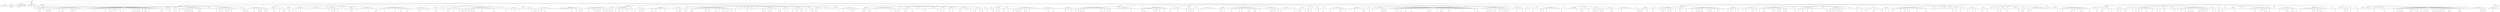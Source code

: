digraph Tree {
	"t0" [label = "TEI"];
	"t1" [label = "teiHeader"];
	"t2" [label = "fileDesc"];
	"t3" [label = "titleStmt"];
	"t4" [label = "title"];
	"t5" [label = "author"];
	"t6" [label = "principal"];
	"t7" [label = "editor"];
	"t8" [label = "editionStmt"];
	"t9" [label = "edition"];
	"t10" [label = "respStmt"];
	"t11" [label = "name"];
	"t12" [label = "resp"];
	"t13" [label = "publicationStmt"];
	"t14" [label = "publisher"];
	"t15" [label = "date"];
	"t16" [label = "availability"];
	"t17" [label = "licence"];
	"t18" [label = "idno"];
	"t19" [label = "idno"];
	"t20" [label = "idno"];
	"t21" [label = "idno"];
	"t22" [label = "idno"];
	"t23" [label = "sourceDesc"];
	"t24" [label = "profileDesc"];
	"t25" [label = "creation"];
	"t26" [label = "date"];
	"t27" [label = "langUsage"];
	"t28" [label = "language"];
	"t29" [label = "textClass"];
	"t30" [label = "keywords"];
	"t31" [label = "term"];
	"t32" [label = "text"];
	"t33" [label = "body"];
	"t34" [label = "head"];
	"t35" [label = "div"];
	"t36" [label = "head"];
	"t37" [label = "p"];
	"t38" [label = "p"];
	"t39" [label = "hi"];
	"t40" [label = "hi"];
	"t41" [label = "hi"];
	"t42" [label = "p"];
	"t43" [label = "p"];
	"t44" [label = "p"];
	"t45" [label = "p"];
	"t46" [label = "div"];
	"t47" [label = "head"];
	"t48" [label = "div"];
	"t49" [label = "head"];
	"t50" [label = "div"];
	"t51" [label = "pb"];
	"t52" [label = "head"];
	"t53" [label = "sp"];
	"t54" [label = "l"];
	"t55" [label = "l"];
	"t56" [label = "l"];
	"t57" [label = "l"];
	"t58" [label = "ref"];
	"t59" [label = "hi"];
	"t60" [label = "ref"];
	"t61" [label = "hi"];
	"t62" [label = "l"];
	"t63" [label = "l"];
	"t64" [label = "l"];
	"t65" [label = "pb"];
	"t66" [label = "sp"];
	"t67" [label = "l"];
	"t68" [label = "sp"];
	"t69" [label = "l"];
	"t70" [label = "ref"];
	"t71" [label = "hi"];
	"t72" [label = "l"];
	"t73" [label = "ref"];
	"t74" [label = "hi"];
	"t75" [label = "ref"];
	"t76" [label = "hi"];
	"t77" [label = "ref"];
	"t78" [label = "hi"];
	"t79" [label = "l"];
	"t80" [label = "sp"];
	"t81" [label = "l"];
	"t82" [label = "l"];
	"t83" [label = "l"];
	"t84" [label = "l"];
	"t85" [label = "l"];
	"t86" [label = "l"];
	"t87" [label = "ref"];
	"t88" [label = "hi"];
	"t89" [label = "l"];
	"t90" [label = "l"];
	"t91" [label = "ref"];
	"t92" [label = "hi"];
	"t93" [label = "l"];
	"t94" [label = "ref"];
	"t95" [label = "l"];
	"t96" [label = "l"];
	"t97" [label = "l"];
	"t98" [label = "l"];
	"t99" [label = "l"];
	"t100" [label = "ref"];
	"t101" [label = "hi"];
	"t102" [label = "l"];
	"t103" [label = "ref"];
	"t104" [label = "hi"];
	"t105" [label = "ref"];
	"t106" [label = "l"];
	"t107" [label = "l"];
	"t108" [label = "ref"];
	"t109" [label = "l"];
	"t110" [label = "l"];
	"t111" [label = "l"];
	"t112" [label = "l"];
	"t113" [label = "l"];
	"t114" [label = "l"];
	"t115" [label = "ref"];
	"t116" [label = "sp"];
	"t117" [label = "pb"];
	"t118" [label = "l"];
	"t119" [label = "l"];
	"t120" [label = "l"];
	"t121" [label = "l"];
	"t122" [label = "hi"];
	"t123" [label = "l"];
	"t124" [label = "l"];
	"t125" [label = "ref"];
	"t126" [label = "l"];
	"t127" [label = "l"];
	"t128" [label = "l"];
	"t129" [label = "ref"];
	"t130" [label = "l"];
	"t131" [label = "l"];
	"t132" [label = "l"];
	"t133" [label = "hi"];
	"t134" [label = "l"];
	"t135" [label = "ref"];
	"t136" [label = "hi"];
	"t137" [label = "l"];
	"t138" [label = "l"];
	"t139" [label = "l"];
	"t140" [label = "ref"];
	"t141" [label = "ref"];
	"t142" [label = "hi"];
	"t143" [label = "l"];
	"t144" [label = "ref"];
	"t145" [label = "hi"];
	"t146" [label = "l"];
	"t147" [label = "l"];
	"t148" [label = "ref"];
	"t149" [label = "hi"];
	"t150" [label = "ref"];
	"t151" [label = "l"];
	"t152" [label = "ref"];
	"t153" [label = "hi"];
	"t154" [label = "l"];
	"t155" [label = "l"];
	"t156" [label = "ref"];
	"t157" [label = "l"];
	"t158" [label = "ref"];
	"t159" [label = "hi"];
	"t160" [label = "l"];
	"t161" [label = "l"];
	"t162" [label = "ref"];
	"t163" [label = "hi"];
	"t164" [label = "l"];
	"t165" [label = "l"];
	"t166" [label = "l"];
	"t167" [label = "l"];
	"t168" [label = "l"];
	"t169" [label = "l"];
	"t170" [label = "l"];
	"t171" [label = "ref"];
	"t172" [label = "hi"];
	"t173" [label = "l"];
	"t174" [label = "ref"];
	"t175" [label = "hi"];
	"t176" [label = "pb"];
	"t177" [label = "l"];
	"t178" [label = "ref"];
	"t179" [label = "hi"];
	"t180" [label = "l"];
	"t181" [label = "ref"];
	"t182" [label = "hi"];
	"t183" [label = "ref"];
	"t184" [label = "hi"];
	"t185" [label = "l"];
	"t186" [label = "l"];
	"t187" [label = "l"];
	"t188" [label = "ref"];
	"t189" [label = "hi"];
	"t190" [label = "l"];
	"t191" [label = "ref"];
	"t192" [label = "ref"];
	"t193" [label = "hi"];
	"t194" [label = "ref"];
	"t195" [label = "hi"];
	"t196" [label = "l"];
	"t197" [label = "l"];
	"t198" [label = "l"];
	"t199" [label = "ref"];
	"t200" [label = "hi"];
	"t201" [label = "l"];
	"t202" [label = "l"];
	"t203" [label = "l"];
	"t204" [label = "l"];
	"t205" [label = "l"];
	"t206" [label = "l"];
	"t207" [label = "l"];
	"t208" [label = "l"];
	"t209" [label = "ref"];
	"t210" [label = "hi"];
	"t211" [label = "sp"];
	"t212" [label = "l"];
	"t213" [label = "ref"];
	"t214" [label = "hi"];
	"t215" [label = "l"];
	"t216" [label = "l"];
	"t217" [label = "l"];
	"t218" [label = "ref"];
	"t219" [label = "l"];
	"t220" [label = "ref"];
	"t221" [label = "l"];
	"t222" [label = "ref"];
	"t223" [label = "hi"];
	"t224" [label = "l"];
	"t225" [label = "sp"];
	"t226" [label = "l"];
	"t227" [label = "l"];
	"t228" [label = "ref"];
	"t229" [label = "hi"];
	"t230" [label = "l"];
	"t231" [label = "ref"];
	"t232" [label = "hi"];
	"t233" [label = "sp"];
	"t234" [label = "l"];
	"t235" [label = "l"];
	"t236" [label = "ref"];
	"t237" [label = "hi"];
	"t238" [label = "l"];
	"t239" [label = "l"];
	"t240" [label = "l"];
	"t241" [label = "pb"];
	"t242" [label = "l"];
	"t243" [label = "ref"];
	"t244" [label = "hi"];
	"t245" [label = "l"];
	"t246" [label = "ref"];
	"t247" [label = "hi"];
	"t248" [label = "l"];
	"t249" [label = "ref"];
	"t250" [label = "hi"];
	"t251" [label = "l"];
	"t252" [label = "ref"];
	"t253" [label = "hi"];
	"t254" [label = "ref"];
	"t255" [label = "hi"];
	"t256" [label = "l"];
	"t257" [label = "l"];
	"t258" [label = "ref"];
	"t259" [label = "hi"];
	"t260" [label = "l"];
	"t261" [label = "l"];
	"t262" [label = "l"];
	"t263" [label = "l"];
	"t264" [label = "ref"];
	"t265" [label = "hi"];
	"t266" [label = "l"];
	"t267" [label = "ref"];
	"t268" [label = "hi"];
	"t269" [label = "l"];
	"t270" [label = "l"];
	"t271" [label = "l"];
	"t272" [label = "l"];
	"t273" [label = "sp"];
	"t274" [label = "l"];
	"t275" [label = "l"];
	"t276" [label = "l"];
	"t277" [label = "l"];
	"t278" [label = "sp"];
	"t279" [label = "l"];
	"t280" [label = "l"];
	"t281" [label = "l"];
	"t282" [label = "ref"];
	"t283" [label = "hi"];
	"t284" [label = "l"];
	"t285" [label = "l"];
	"t286" [label = "ref"];
	"t287" [label = "hi"];
	"t288" [label = "l"];
	"t289" [label = "ref"];
	"t290" [label = "hi"];
	"t291" [label = "l"];
	"t292" [label = "ref"];
	"t293" [label = "hi"];
	"t294" [label = "l"];
	"t295" [label = "l"];
	"t296" [label = "ref"];
	"t297" [label = "hi"];
	"t298" [label = "l"];
	"t299" [label = "l"];
	"t300" [label = "ref"];
	"t301" [label = "hi"];
	"t302" [label = "ref"];
	"t303" [label = "hi"];
	"t304" [label = "l"];
	"t305" [label = "pb"];
	"t306" [label = "l"];
	"t307" [label = "ref"];
	"t308" [label = "hi"];
	"t309" [label = "l"];
	"t310" [label = "l"];
	"t311" [label = "l"];
	"t312" [label = "l"];
	"t313" [label = "sp"];
	"t314" [label = "l"];
	"t315" [label = "l"];
	"t316" [label = "l"];
	"t317" [label = "l"];
	"t318" [label = "l"];
	"t319" [label = "hi"];
	"t320" [label = "ref"];
	"t321" [label = "hi"];
	"t322" [label = "ref"];
	"t323" [label = "hi"];
	"t324" [label = "ref"];
	"t325" [label = "hi"];
	"t326" [label = "l"];
	"t327" [label = "ref"];
	"t328" [label = "hi"];
	"t329" [label = "sp"];
	"t330" [label = "l"];
	"t331" [label = "l"];
	"t332" [label = "l"];
	"t333" [label = "l"];
	"t334" [label = "l"];
	"t335" [label = "ref"];
	"t336" [label = "hi"];
	"t337" [label = "l"];
	"t338" [label = "l"];
	"t339" [label = "l"];
	"t340" [label = "l"];
	"t341" [label = "ref"];
	"t342" [label = "hi"];
	"t343" [label = "ref"];
	"t344" [label = "hi"];
	"t345" [label = "ref"];
	"t346" [label = "hi"];
	"t347" [label = "l"];
	"t348" [label = "l"];
	"t349" [label = "l"];
	"t350" [label = "ref"];
	"t351" [label = "hi"];
	"t352" [label = "l"];
	"t353" [label = "ref"];
	"t354" [label = "hi"];
	"t355" [label = "l"];
	"t356" [label = "ref"];
	"t357" [label = "hi"];
	"t358" [label = "sp"];
	"t359" [label = "l"];
	"t360" [label = "div"];
	"t361" [label = "pb"];
	"t362" [label = "head"];
	"t363" [label = "sp"];
	"t364" [label = "l"];
	"t365" [label = "l"];
	"t366" [label = "l"];
	"t367" [label = "ref"];
	"t368" [label = "hi"];
	"t369" [label = "sp"];
	"t370" [label = "l"];
	"t371" [label = "ref"];
	"t372" [label = "hi"];
	"t373" [label = "l"];
	"t374" [label = "l"];
	"t375" [label = "l"];
	"t376" [label = "ref"];
	"t377" [label = "hi"];
	"t378" [label = "l"];
	"t379" [label = "sp"];
	"t380" [label = "l"];
	"t381" [label = "l"];
	"t382" [label = "ref"];
	"t383" [label = "hi"];
	"t384" [label = "ref"];
	"t385" [label = "hi"];
	"t386" [label = "div"];
	"t387" [label = "head"];
	"t388" [label = "sp"];
	"t389" [label = "l"];
	"t390" [label = "l"];
	"t391" [label = "l"];
	"t392" [label = "pb"];
	"t393" [label = "l"];
	"t394" [label = "ref"];
	"t395" [label = "hi"];
	"t396" [label = "sp"];
	"t397" [label = "l"];
	"t398" [label = "l"];
	"t399" [label = "ref"];
	"t400" [label = "hi"];
	"t401" [label = "l"];
	"t402" [label = "l"];
	"t403" [label = "ref"];
	"t404" [label = "hi"];
	"t405" [label = "l"];
	"t406" [label = "l"];
	"t407" [label = "l"];
	"t408" [label = "ref"];
	"t409" [label = "hi"];
	"t410" [label = "l"];
	"t411" [label = "l"];
	"t412" [label = "l"];
	"t413" [label = "l"];
	"t414" [label = "ref"];
	"t415" [label = "sp"];
	"t416" [label = "l"];
	"t417" [label = "l"];
	"t418" [label = "l"];
	"t419" [label = "l"];
	"t420" [label = "l"];
	"t421" [label = "l"];
	"t422" [label = "l"];
	"t423" [label = "l"];
	"t424" [label = "l"];
	"t425" [label = "l"];
	"t426" [label = "sp"];
	"t427" [label = "l"];
	"t428" [label = "sp"];
	"t429" [label = "l"];
	"t430" [label = "l"];
	"t431" [label = "l"];
	"t432" [label = "l"];
	"t433" [label = "ref"];
	"t434" [label = "l"];
	"t435" [label = "l"];
	"t436" [label = "ref"];
	"t437" [label = "hi"];
	"t438" [label = "l"];
	"t439" [label = "l"];
	"t440" [label = "ref"];
	"t441" [label = "hi"];
	"t442" [label = "pb"];
	"t443" [label = "l"];
	"t444" [label = "l"];
	"t445" [label = "ref"];
	"t446" [label = "hi"];
	"t447" [label = "sp"];
	"t448" [label = "l"];
	"t449" [label = "l"];
	"t450" [label = "l"];
	"t451" [label = "sp"];
	"t452" [label = "l"];
	"t453" [label = "l"];
	"t454" [label = "ref"];
	"t455" [label = "sp"];
	"t456" [label = "l"];
	"t457" [label = "l"];
	"t458" [label = "l"];
	"t459" [label = "l"];
	"t460" [label = "ref"];
	"t461" [label = "hi"];
	"t462" [label = "ref"];
	"t463" [label = "hi"];
	"t464" [label = "l"];
	"t465" [label = "l"];
	"t466" [label = "l"];
	"t467" [label = "sp"];
	"t468" [label = "l"];
	"t469" [label = "hi"];
	"t470" [label = "sp"];
	"t471" [label = "l"];
	"t472" [label = "l"];
	"t473" [label = "l"];
	"t474" [label = "l"];
	"t475" [label = "l"];
	"t476" [label = "l"];
	"t477" [label = "l"];
	"t478" [label = "ref"];
	"t479" [label = "l"];
	"t480" [label = "l"];
	"t481" [label = "l"];
	"t482" [label = "l"];
	"t483" [label = "l"];
	"t484" [label = "ref"];
	"t485" [label = "hi"];
	"t486" [label = "l"];
	"t487" [label = "ref"];
	"t488" [label = "hi"];
	"t489" [label = "sp"];
	"t490" [label = "l"];
	"t491" [label = "l"];
	"t492" [label = "pb"];
	"t493" [label = "l"];
	"t494" [label = "l"];
	"t495" [label = "l"];
	"t496" [label = "ref"];
	"t497" [label = "hi"];
	"t498" [label = "l"];
	"t499" [label = "l"];
	"t500" [label = "l"];
	"t501" [label = "l"];
	"t502" [label = "l"];
	"t503" [label = "l"];
	"t504" [label = "l"];
	"t505" [label = "ref"];
	"t506" [label = "hi"];
	"t507" [label = "l"];
	"t508" [label = "l"];
	"t509" [label = "l"];
	"t510" [label = "l"];
	"t511" [label = "ref"];
	"t512" [label = "hi"];
	"t513" [label = "l"];
	"t514" [label = "l"];
	"t515" [label = "l"];
	"t516" [label = "l"];
	"t517" [label = "ref"];
	"t518" [label = "hi"];
	"t519" [label = "l"];
	"t520" [label = "l"];
	"t521" [label = "ref"];
	"t522" [label = "l"];
	"t523" [label = "sp"];
	"t524" [label = "l"];
	"t525" [label = "l"];
	"t526" [label = "l"];
	"t527" [label = "l"];
	"t528" [label = "l"];
	"t529" [label = "ref"];
	"t530" [label = "hi"];
	"t531" [label = "l"];
	"t532" [label = "ref"];
	"t533" [label = "ref"];
	"t534" [label = "l"];
	"t535" [label = "l"];
	"t536" [label = "l"];
	"t537" [label = "l"];
	"t538" [label = "ref"];
	"t539" [label = "l"];
	"t540" [label = "pb"];
	"t541" [label = "l"];
	"t542" [label = "l"];
	"t543" [label = "div"];
	"t544" [label = "head"];
	"t545" [label = "sp"];
	"t546" [label = "l"];
	"t547" [label = "l"];
	"t548" [label = "l"];
	"t549" [label = "ref"];
	"t550" [label = "hi"];
	"t551" [label = "l"];
	"t552" [label = "ref"];
	"t553" [label = "hi"];
	"t554" [label = "sp"];
	"t555" [label = "l"];
	"t556" [label = "l"];
	"t557" [label = "l"];
	"t558" [label = "l"];
	"t559" [label = "hi"];
	"t560" [label = "l"];
	"t561" [label = "sp"];
	"t562" [label = "l"];
	"t563" [label = "l"];
	"t564" [label = "ref"];
	"t565" [label = "hi"];
	"t566" [label = "l"];
	"t567" [label = "ref"];
	"t568" [label = "hi"];
	"t569" [label = "l"];
	"t570" [label = "l"];
	"t571" [label = "l"];
	"t572" [label = "ref"];
	"t573" [label = "hi"];
	"t574" [label = "l"];
	"t575" [label = "l"];
	"t576" [label = "l"];
	"t577" [label = "l"];
	"t578" [label = "pb"];
	"t579" [label = "l"];
	"t580" [label = "ref"];
	"t581" [label = "hi"];
	"t582" [label = "l"];
	"t583" [label = "sp"];
	"t584" [label = "l"];
	"t585" [label = "ref"];
	"t586" [label = "ref"];
	"t587" [label = "hi"];
	"t588" [label = "ref"];
	"t589" [label = "hi"];
	"t590" [label = "l"];
	"t591" [label = "ref"];
	"t592" [label = "hi"];
	"t593" [label = "hi"];
	"t594" [label = "ref"];
	"t595" [label = "hi"];
	"t596" [label = "l"];
	"t597" [label = "l"];
	"t598" [label = "l"];
	"t599" [label = "ref"];
	"t600" [label = "hi"];
	"t601" [label = "l"];
	"t602" [label = "ref"];
	"t603" [label = "hi"];
	"t604" [label = "l"];
	"t605" [label = "ref"];
	"t606" [label = "l"];
	"t607" [label = "ref"];
	"t608" [label = "hi"];
	"t609" [label = "l"];
	"t610" [label = "l"];
	"t611" [label = "l"];
	"t612" [label = "l"];
	"t613" [label = "l"];
	"t614" [label = "ref"];
	"t615" [label = "hi"];
	"t616" [label = "l"];
	"t617" [label = "l"];
	"t618" [label = "l"];
	"t619" [label = "l"];
	"t620" [label = "l"];
	"t621" [label = "l"];
	"t622" [label = "l"];
	"t623" [label = "l"];
	"t624" [label = "ref"];
	"t625" [label = "hi"];
	"t626" [label = "l"];
	"t627" [label = "l"];
	"t628" [label = "sp"];
	"t629" [label = "l"];
	"t630" [label = "l"];
	"t631" [label = "sp"];
	"t632" [label = "l"];
	"t633" [label = "sp"];
	"t634" [label = "l"];
	"t635" [label = "l"];
	"t636" [label = "l"];
	"t637" [label = "ref"];
	"t638" [label = "hi"];
	"t639" [label = "sp"];
	"t640" [label = "pb"];
	"t641" [label = "l"];
	"t642" [label = "l"];
	"t643" [label = "l"];
	"t644" [label = "ref"];
	"t645" [label = "l"];
	"t646" [label = "l"];
	"t647" [label = "ref"];
	"t648" [label = "hi"];
	"t649" [label = "l"];
	"t650" [label = "l"];
	"t651" [label = "l"];
	"t652" [label = "ref"];
	"t653" [label = "l"];
	"t654" [label = "div"];
	"t655" [label = "head"];
	"t656" [label = "sp"];
	"t657" [label = "l"];
	"t658" [label = "l"];
	"t659" [label = "sp"];
	"t660" [label = "l"];
	"t661" [label = "l"];
	"t662" [label = "l"];
	"t663" [label = "l"];
	"t664" [label = "l"];
	"t665" [label = "ref"];
	"t666" [label = "hi"];
	"t667" [label = "l"];
	"t668" [label = "l"];
	"t669" [label = "ref"];
	"t670" [label = "hi"];
	"t671" [label = "l"];
	"t672" [label = "ref"];
	"t673" [label = "hi"];
	"t674" [label = "sp"];
	"t675" [label = "l"];
	"t676" [label = "l"];
	"t677" [label = "ref"];
	"t678" [label = "hi"];
	"t679" [label = "l"];
	"t680" [label = "l"];
	"t681" [label = "ref"];
	"t682" [label = "hi"];
	"t683" [label = "pb"];
	"t684" [label = "l"];
	"t685" [label = "l"];
	"t686" [label = "ref"];
	"t687" [label = "hi"];
	"t688" [label = "l"];
	"t689" [label = "l"];
	"t690" [label = "l"];
	"t691" [label = "l"];
	"t692" [label = "l"];
	"t693" [label = "l"];
	"t694" [label = "div"];
	"t695" [label = "pb"];
	"t696" [label = "head"];
	"t697" [label = "div"];
	"t698" [label = "head"];
	"t699" [label = "sp"];
	"t700" [label = "l"];
	"t701" [label = "l"];
	"t702" [label = "l"];
	"t703" [label = "l"];
	"t704" [label = "l"];
	"t705" [label = "l"];
	"t706" [label = "l"];
	"t707" [label = "l"];
	"t708" [label = "l"];
	"t709" [label = "l"];
	"t710" [label = "l"];
	"t711" [label = "l"];
	"t712" [label = "ref"];
	"t713" [label = "hi"];
	"t714" [label = "l"];
	"t715" [label = "l"];
	"t716" [label = "l"];
	"t717" [label = "ref"];
	"t718" [label = "hi"];
	"t719" [label = "l"];
	"t720" [label = "l"];
	"t721" [label = "ref"];
	"t722" [label = "hi"];
	"t723" [label = "l"];
	"t724" [label = "ref"];
	"t725" [label = "hi"];
	"t726" [label = "pb"];
	"t727" [label = "l"];
	"t728" [label = "sp"];
	"t729" [label = "l"];
	"t730" [label = "l"];
	"t731" [label = "l"];
	"t732" [label = "l"];
	"t733" [label = "ref"];
	"t734" [label = "hi"];
	"t735" [label = "l"];
	"t736" [label = "l"];
	"t737" [label = "l"];
	"t738" [label = "l"];
	"t739" [label = "ref"];
	"t740" [label = "hi"];
	"t741" [label = "l"];
	"t742" [label = "ref"];
	"t743" [label = "hi"];
	"t744" [label = "l"];
	"t745" [label = "ref"];
	"t746" [label = "hi"];
	"t747" [label = "ref"];
	"t748" [label = "hi"];
	"t749" [label = "l"];
	"t750" [label = "ref"];
	"t751" [label = "hi"];
	"t752" [label = "l"];
	"t753" [label = "l"];
	"t754" [label = "l"];
	"t755" [label = "ref"];
	"t756" [label = "hi"];
	"t757" [label = "l"];
	"t758" [label = "ref"];
	"t759" [label = "hi"];
	"t760" [label = "l"];
	"t761" [label = "l"];
	"t762" [label = "ref"];
	"t763" [label = "hi"];
	"t764" [label = "sp"];
	"t765" [label = "l"];
	"t766" [label = "hi"];
	"t767" [label = "ref"];
	"t768" [label = "hi"];
	"t769" [label = "ref"];
	"t770" [label = "hi"];
	"t771" [label = "l"];
	"t772" [label = "ref"];
	"t773" [label = "hi"];
	"t774" [label = "l"];
	"t775" [label = "sp"];
	"t776" [label = "l"];
	"t777" [label = "l"];
	"t778" [label = "ref"];
	"t779" [label = "hi"];
	"t780" [label = "l"];
	"t781" [label = "l"];
	"t782" [label = "ref"];
	"t783" [label = "hi"];
	"t784" [label = "l"];
	"t785" [label = "ref"];
	"t786" [label = "hi"];
	"t787" [label = "l"];
	"t788" [label = "l"];
	"t789" [label = "ref"];
	"t790" [label = "hi"];
	"t791" [label = "l"];
	"t792" [label = "l"];
	"t793" [label = "ref"];
	"t794" [label = "l"];
	"t795" [label = "ref"];
	"t796" [label = "hi"];
	"t797" [label = "l"];
	"t798" [label = "pb"];
	"t799" [label = "l"];
	"t800" [label = "l"];
	"t801" [label = "ref"];
	"t802" [label = "hi"];
	"t803" [label = "sp"];
	"t804" [label = "l"];
	"t805" [label = "sp"];
	"t806" [label = "l"];
	"t807" [label = "ref"];
	"t808" [label = "hi"];
	"t809" [label = "l"];
	"t810" [label = "l"];
	"t811" [label = "l"];
	"t812" [label = "ref"];
	"t813" [label = "hi"];
	"t814" [label = "l"];
	"t815" [label = "ref"];
	"t816" [label = "hi"];
	"t817" [label = "ref"];
	"t818" [label = "hi"];
	"t819" [label = "l"];
	"t820" [label = "l"];
	"t821" [label = "ref"];
	"t822" [label = "hi"];
	"t823" [label = "l"];
	"t824" [label = "l"];
	"t825" [label = "div"];
	"t826" [label = "head"];
	"t827" [label = "sp"];
	"t828" [label = "l"];
	"t829" [label = "l"];
	"t830" [label = "l"];
	"t831" [label = "ref"];
	"t832" [label = "hi"];
	"t833" [label = "l"];
	"t834" [label = "ref"];
	"t835" [label = "hi"];
	"t836" [label = "l"];
	"t837" [label = "l"];
	"t838" [label = "ref"];
	"t839" [label = "hi"];
	"t840" [label = "l"];
	"t841" [label = "l"];
	"t842" [label = "l"];
	"t843" [label = "pb"];
	"t844" [label = "l"];
	"t845" [label = "l"];
	"t846" [label = "l"];
	"t847" [label = "ref"];
	"t848" [label = "hi"];
	"t849" [label = "l"];
	"t850" [label = "l"];
	"t851" [label = "l"];
	"t852" [label = "sp"];
	"t853" [label = "l"];
	"t854" [label = "l"];
	"t855" [label = "l"];
	"t856" [label = "l"];
	"t857" [label = "l"];
	"t858" [label = "ref"];
	"t859" [label = "hi"];
	"t860" [label = "l"];
	"t861" [label = "l"];
	"t862" [label = "ref"];
	"t863" [label = "hi"];
	"t864" [label = "ref"];
	"t865" [label = "hi"];
	"t866" [label = "l"];
	"t867" [label = "l"];
	"t868" [label = "sp"];
	"t869" [label = "l"];
	"t870" [label = "l"];
	"t871" [label = "ref"];
	"t872" [label = "hi"];
	"t873" [label = "ref"];
	"t874" [label = "hi"];
	"t875" [label = "l"];
	"t876" [label = "l"];
	"t877" [label = "sp"];
	"t878" [label = "l"];
	"t879" [label = "l"];
	"t880" [label = "ref"];
	"t881" [label = "hi"];
	"t882" [label = "ref"];
	"t883" [label = "hi"];
	"t884" [label = "l"];
	"t885" [label = "l"];
	"t886" [label = "l"];
	"t887" [label = "l"];
	"t888" [label = "l"];
	"t889" [label = "l"];
	"t890" [label = "l"];
	"t891" [label = "l"];
	"t892" [label = "l"];
	"t893" [label = "l"];
	"t894" [label = "ref"];
	"t895" [label = "hi"];
	"t896" [label = "pb"];
	"t897" [label = "l"];
	"t898" [label = "ref"];
	"t899" [label = "hi"];
	"t900" [label = "l"];
	"t901" [label = "ref"];
	"t902" [label = "hi"];
	"t903" [label = "l"];
	"t904" [label = "l"];
	"t905" [label = "l"];
	"t906" [label = "l"];
	"t907" [label = "ref"];
	"t908" [label = "hi"];
	"t909" [label = "l"];
	"t910" [label = "l"];
	"t911" [label = "ref"];
	"t912" [label = "l"];
	"t913" [label = "l"];
	"t914" [label = "l"];
	"t915" [label = "ref"];
	"t916" [label = "hi"];
	"t917" [label = "ref"];
	"t918" [label = "hi"];
	"t919" [label = "l"];
	"t920" [label = "l"];
	"t921" [label = "ref"];
	"t922" [label = "hi"];
	"t923" [label = "l"];
	"t924" [label = "ref"];
	"t925" [label = "hi"];
	"t926" [label = "l"];
	"t927" [label = "l"];
	"t928" [label = "ref"];
	"t929" [label = "hi"];
	"t930" [label = "l"];
	"t931" [label = "ref"];
	"t932" [label = "hi"];
	"t933" [label = "sp"];
	"t934" [label = "l"];
	"t935" [label = "l"];
	"t936" [label = "ref"];
	"t937" [label = "hi"];
	"t938" [label = "l"];
	"t939" [label = "l"];
	"t940" [label = "sp"];
	"t941" [label = "l"];
	"t942" [label = "hi"];
	"t943" [label = "l"];
	"t944" [label = "sp"];
	"t945" [label = "l"];
	"t946" [label = "l"];
	"t947" [label = "sp"];
	"t948" [label = "l"];
	"t949" [label = "sp"];
	"t950" [label = "l"];
	"t951" [label = "ref"];
	"t952" [label = "hi"];
	"t953" [label = "l"];
	"t954" [label = "l"];
	"t955" [label = "l"];
	"t956" [label = "pb"];
	"t957" [label = "l"];
	"t958" [label = "l"];
	"t959" [label = "l"];
	"t960" [label = "sp"];
	"t961" [label = "l"];
	"t962" [label = "l"];
	"t963" [label = "sp"];
	"t964" [label = "l"];
	"t965" [label = "l"];
	"t966" [label = "ref"];
	"t967" [label = "hi"];
	"t968" [label = "l"];
	"t969" [label = "ref"];
	"t970" [label = "hi"];
	"t971" [label = "l"];
	"t972" [label = "ref"];
	"t973" [label = "hi"];
	"t974" [label = "l"];
	"t975" [label = "l"];
	"t976" [label = "ref"];
	"t977" [label = "hi"];
	"t978" [label = "l"];
	"t979" [label = "ref"];
	"t980" [label = "hi"];
	"t981" [label = "l"];
	"t982" [label = "ref"];
	"t983" [label = "hi"];
	"t984" [label = "l"];
	"t985" [label = "l"];
	"t986" [label = "l"];
	"t987" [label = "ref"];
	"t988" [label = "hi"];
	"t989" [label = "l"];
	"t990" [label = "l"];
	"t991" [label = "ref"];
	"t992" [label = "hi"];
	"t993" [label = "sp"];
	"t994" [label = "l"];
	"t995" [label = "ref"];
	"t996" [label = "hi"];
	"t997" [label = "l"];
	"t998" [label = "l"];
	"t999" [label = "l"];
	"t1000" [label = "ref"];
	"t1001" [label = "hi"];
	"t1002" [label = "l"];
	"t1003" [label = "l"];
	"t1004" [label = "ref"];
	"t1005" [label = "hi"];
	"t1006" [label = "l"];
	"t1007" [label = "l"];
	"t1008" [label = "sp"];
	"t1009" [label = "l"];
	"t1010" [label = "ref"];
	"t1011" [label = "hi"];
	"t1012" [label = "l"];
	"t1013" [label = "l"];
	"t1014" [label = "l"];
	"t1015" [label = "ref"];
	"t1016" [label = "hi"];
	"t1017" [label = "pb"];
	"t1018" [label = "l"];
	"t1019" [label = "l"];
	"t1020" [label = "l"];
	"t1021" [label = "ref"];
	"t1022" [label = "hi"];
	"t1023" [label = "ref"];
	"t1024" [label = "hi"];
	"t1025" [label = "l"];
	"t1026" [label = "l"];
	"t1027" [label = "sp"];
	"t1028" [label = "l"];
	"t1029" [label = "ref"];
	"t1030" [label = "hi"];
	"t1031" [label = "l"];
	"t1032" [label = "l"];
	"t1033" [label = "l"];
	"t1034" [label = "ref"];
	"t1035" [label = "l"];
	"t1036" [label = "ref"];
	"t1037" [label = "hi"];
	"t1038" [label = "ref"];
	"t1039" [label = "hi"];
	"t1040" [label = "l"];
	"t1041" [label = "sp"];
	"t1042" [label = "l"];
	"t1043" [label = "l"];
	"t1044" [label = "ref"];
	"t1045" [label = "hi"];
	"t1046" [label = "ref"];
	"t1047" [label = "hi"];
	"t1048" [label = "l"];
	"t1049" [label = "l"];
	"t1050" [label = "l"];
	"t1051" [label = "sp"];
	"t1052" [label = "l"];
	"t1053" [label = "sp"];
	"t1054" [label = "l"];
	"t1055" [label = "l"];
	"t1056" [label = "l"];
	"t1057" [label = "l"];
	"t1058" [label = "sp"];
	"t1059" [label = "l"];
	"t1060" [label = "sp"];
	"t1061" [label = "l"];
	"t1062" [label = "l"];
	"t1063" [label = "l"];
	"t1064" [label = "div"];
	"t1065" [label = "pb"];
	"t1066" [label = "head"];
	"t1067" [label = "sp"];
	"t1068" [label = "l"];
	"t1069" [label = "l"];
	"t1070" [label = "l"];
	"t1071" [label = "ref"];
	"t1072" [label = "sp"];
	"t1073" [label = "l"];
	"t1074" [label = "l"];
	"t1075" [label = "l"];
	"t1076" [label = "ref"];
	"t1077" [label = "hi"];
	"t1078" [label = "l"];
	"t1079" [label = "l"];
	"t1080" [label = "l"];
	"t1081" [label = "l"];
	"t1082" [label = "l"];
	"t1083" [label = "hi"];
	"t1084" [label = "hi"];
	"t1085" [label = "l"];
	"t1086" [label = "ref"];
	"t1087" [label = "hi"];
	"t1088" [label = "l"];
	"t1089" [label = "ref"];
	"t1090" [label = "hi"];
	"t1091" [label = "l"];
	"t1092" [label = "l"];
	"t1093" [label = "l"];
	"t1094" [label = "l"];
	"t1095" [label = "div"];
	"t1096" [label = "pb"];
	"t1097" [label = "head"];
	"t1098" [label = "sp"];
	"t1099" [label = "l"];
	"t1100" [label = "l"];
	"t1101" [label = "ref"];
	"t1102" [label = "hi"];
	"t1103" [label = "l"];
	"t1104" [label = "ref"];
	"t1105" [label = "hi"];
	"t1106" [label = "ref"];
	"t1107" [label = "l"];
	"t1108" [label = "l"];
	"t1109" [label = "l"];
	"t1110" [label = "ref"];
	"t1111" [label = "hi"];
	"t1112" [label = "sp"];
	"t1113" [label = "l"];
	"t1114" [label = "ref"];
	"t1115" [label = "hi"];
	"t1116" [label = "l"];
	"t1117" [label = "l"];
	"t1118" [label = "l"];
	"t1119" [label = "l"];
	"t1120" [label = "ref"];
	"t1121" [label = "l"];
	"t1122" [label = "l"];
	"t1123" [label = "l"];
	"t1124" [label = "l"];
	"t1125" [label = "l"];
	"t1126" [label = "l"];
	"t1127" [label = "l"];
	"t1128" [label = "l"];
	"t1129" [label = "l"];
	"t1130" [label = "l"];
	"t1131" [label = "ref"];
	"t1132" [label = "hi"];
	"t1133" [label = "l"];
	"t1134" [label = "l"];
	"t1135" [label = "pb"];
	"t1136" [label = "l"];
	"t1137" [label = "ref"];
	"t1138" [label = "hi"];
	"t1139" [label = "l"];
	"t1140" [label = "sp"];
	"t1141" [label = "l"];
	"t1142" [label = "ref"];
	"t1143" [label = "hi"];
	"t1144" [label = "ref"];
	"t1145" [label = "hi"];
	"t1146" [label = "l"];
	"t1147" [label = "sp"];
	"t1148" [label = "l"];
	"t1149" [label = "l"];
	"t1150" [label = "l"];
	"t1151" [label = "ref"];
	"t1152" [label = "hi"];
	"t1153" [label = "l"];
	"t1154" [label = "ref"];
	"t1155" [label = "hi"];
	"t1156" [label = "l"];
	"t1157" [label = "l"];
	"t1158" [label = "l"];
	"t1159" [label = "l"];
	"t1160" [label = "ref"];
	"t1161" [label = "hi"];
	"t1162" [label = "sp"];
	"t1163" [label = "l"];
	"t1164" [label = "sp"];
	"t1165" [label = "l"];
	"t1166" [label = "l"];
	"t1167" [label = "l"];
	"t1168" [label = "l"];
	"t1169" [label = "l"];
	"t1170" [label = "sp"];
	"t1171" [label = "l"];
	"t1172" [label = "l"];
	"t1173" [label = "ref"];
	"t1174" [label = "hi"];
	"t1175" [label = "l"];
	"t1176" [label = "ref"];
	"t1177" [label = "l"];
	"t1178" [label = "sp"];
	"t1179" [label = "l"];
	"t1180" [label = "l"];
	"t1181" [label = "l"];
	"t1182" [label = "l"];
	"t1183" [label = "l"];
	"t1184" [label = "l"];
	"t1185" [label = "l"];
	"t1186" [label = "pb"];
	"t1187" [label = "l"];
	"t1188" [label = "sp"];
	"t1189" [label = "l"];
	"t1190" [label = "ref"];
	"t1191" [label = "hi"];
	"t1192" [label = "l"];
	"t1193" [label = "l"];
	"t1194" [label = "ref"];
	"t1195" [label = "hi"];
	"t1196" [label = "l"];
	"t1197" [label = "l"];
	"t1198" [label = "sp"];
	"t1199" [label = "l"];
	"t1200" [label = "l"];
	"t1201" [label = "ref"];
	"t1202" [label = "hi"];
	"t1203" [label = "l"];
	"t1204" [label = "l"];
	"t1205" [label = "ref"];
	"t1206" [label = "hi"];
	"t1207" [label = "l"];
	"t1208" [label = "l"];
	"t1209" [label = "sp"];
	"t1210" [label = "l"];
	"t1211" [label = "sp"];
	"t1212" [label = "l"];
	"t1213" [label = "l"];
	"t1214" [label = "ref"];
	"t1215" [label = "hi"];
	"t1216" [label = "ref"];
	"t1217" [label = "hi"];
	"t1218" [label = "l"];
	"t1219" [label = "l"];
	"t1220" [label = "l"];
	"t1221" [label = "l"];
	"t1222" [label = "ref"];
	"t1223" [label = "l"];
	"t1224" [label = "l"];
	"t1225" [label = "l"];
	"t1226" [label = "ref"];
	"t1227" [label = "hi"];
	"t1228" [label = "l"];
	"t1229" [label = "sp"];
	"t1230" [label = "l"];
	"t1231" [label = "hi"];
	"t1232" [label = "l"];
	"t1233" [label = "ref"];
	"t1234" [label = "hi"];
	"t1235" [label = "l"];
	"t1236" [label = "l"];
	"t1237" [label = "l"];
	"t1238" [label = "ref"];
	"t1239" [label = "hi"];
	"t1240" [label = "l"];
	"t1241" [label = "ref"];
	"t1242" [label = "l"];
	"t1243" [label = "ref"];
	"t1244" [label = "hi"];
	"t1245" [label = "sp"];
	"t1246" [label = "pb"];
	"t1247" [label = "l"];
	"t1248" [label = "l"];
	"t1249" [label = "ref"];
	"t1250" [label = "hi"];
	"t1251" [label = "l"];
	"t1252" [label = "sp"];
	"t1253" [label = "l"];
	"t1254" [label = "l"];
	"t1255" [label = "ref"];
	"t1256" [label = "l"];
	"t1257" [label = "ref"];
	"t1258" [label = "hi"];
	"t1259" [label = "l"];
	"t1260" [label = "div"];
	"t1261" [label = "head"];
	"t1262" [label = "sp"];
	"t1263" [label = "l"];
	"t1264" [label = "sp"];
	"t1265" [label = "l"];
	"t1266" [label = "ref"];
	"t1267" [label = "hi"];
	"t1268" [label = "ref"];
	"t1269" [label = "sp"];
	"t1270" [label = "l"];
	"t1271" [label = "ref"];
	"t1272" [label = "hi"];
	"t1273" [label = "l"];
	"t1274" [label = "sp"];
	"t1275" [label = "l"];
	"t1276" [label = "l"];
	"t1277" [label = "ref"];
	"t1278" [label = "hi"];
	"t1279" [label = "l"];
	"t1280" [label = "l"];
	"t1281" [label = "l"];
	"t1282" [label = "ref"];
	"t1283" [label = "hi"];
	"t1284" [label = "l"];
	"t1285" [label = "l"];
	"t1286" [label = "l"];
	"t1287" [label = "sp"];
	"t1288" [label = "l"];
	"t1289" [label = "ref"];
	"t1290" [label = "hi"];
	"t1291" [label = "l"];
	"t1292" [label = "pb"];
	"t1293" [label = "l"];
	"t1294" [label = "ref"];
	"t1295" [label = "hi"];
	"t1296" [label = "ref"];
	"t1297" [label = "hi"];
	"t1298" [label = "l"];
	"t1299" [label = "ref"];
	"t1300" [label = "hi"];
	"t1301" [label = "ref"];
	"t1302" [label = "hi"];
	"t1303" [label = "l"];
	"t1304" [label = "l"];
	"t1305" [label = "l"];
	"t1306" [label = "l"];
	"t1307" [label = "ref"];
	"t1308" [label = "hi"];
	"t1309" [label = "l"];
	"t1310" [label = "ref"];
	"t1311" [label = "hi"];
	"t1312" [label = "l"];
	"t1313" [label = "l"];
	"t1314" [label = "ref"];
	"t1315" [label = "hi"];
	"t1316" [label = "l"];
	"t1317" [label = "l"];
	"t1318" [label = "l"];
	"t1319" [label = "l"];
	"t1320" [label = "l"];
	"t1321" [label = "l"];
	"t1322" [label = "l"];
	"t1323" [label = "sp"];
	"t1324" [label = "l"];
	"t1325" [label = "l"];
	"t1326" [label = "l"];
	"t1327" [label = "l"];
	"t1328" [label = "l"];
	"t1329" [label = "ref"];
	"t1330" [label = "l"];
	"t1331" [label = "ref"];
	"t1332" [label = "hi"];
	"t1333" [label = "l"];
	"t1334" [label = "l"];
	"t1335" [label = "l"];
	"t1336" [label = "ref"];
	"t1337" [label = "hi"];
	"t1338" [label = "l"];
	"t1339" [label = "l"];
	"t1340" [label = "l"];
	"t1341" [label = "div"];
	"t1342" [label = "pb"];
	"t1343" [label = "head"];
	"t1344" [label = "div"];
	"t1345" [label = "head"];
	"t1346" [label = "sp"];
	"t1347" [label = "l"];
	"t1348" [label = "l"];
	"t1349" [label = "l"];
	"t1350" [label = "l"];
	"t1351" [label = "l"];
	"t1352" [label = "ref"];
	"t1353" [label = "hi"];
	"t1354" [label = "l"];
	"t1355" [label = "l"];
	"t1356" [label = "ref"];
	"t1357" [label = "l"];
	"t1358" [label = "l"];
	"t1359" [label = "ref"];
	"t1360" [label = "hi"];
	"t1361" [label = "l"];
	"t1362" [label = "l"];
	"t1363" [label = "ref"];
	"t1364" [label = "sp"];
	"t1365" [label = "pb"];
	"t1366" [label = "l"];
	"t1367" [label = "l"];
	"t1368" [label = "ref"];
	"t1369" [label = "hi"];
	"t1370" [label = "ref"];
	"t1371" [label = "ref"];
	"t1372" [label = "hi"];
	"t1373" [label = "l"];
	"t1374" [label = "ref"];
	"t1375" [label = "hi"];
	"t1376" [label = "ref"];
	"t1377" [label = "hi"];
	"t1378" [label = "l"];
	"t1379" [label = "l"];
	"t1380" [label = "ref"];
	"t1381" [label = "hi"];
	"t1382" [label = "l"];
	"t1383" [label = "ref"];
	"t1384" [label = "hi"];
	"t1385" [label = "l"];
	"t1386" [label = "l"];
	"t1387" [label = "l"];
	"t1388" [label = "l"];
	"t1389" [label = "l"];
	"t1390" [label = "l"];
	"t1391" [label = "l"];
	"t1392" [label = "l"];
	"t1393" [label = "l"];
	"t1394" [label = "l"];
	"t1395" [label = "l"];
	"t1396" [label = "ref"];
	"t1397" [label = "hi"];
	"t1398" [label = "ref"];
	"t1399" [label = "hi"];
	"t1400" [label = "l"];
	"t1401" [label = "l"];
	"t1402" [label = "ref"];
	"t1403" [label = "hi"];
	"t1404" [label = "l"];
	"t1405" [label = "l"];
	"t1406" [label = "ref"];
	"t1407" [label = "hi"];
	"t1408" [label = "l"];
	"t1409" [label = "l"];
	"t1410" [label = "ref"];
	"t1411" [label = "hi"];
	"t1412" [label = "ref"];
	"t1413" [label = "hi"];
	"t1414" [label = "l"];
	"t1415" [label = "sp"];
	"t1416" [label = "l"];
	"t1417" [label = "sp"];
	"t1418" [label = "l"];
	"t1419" [label = "l"];
	"t1420" [label = "l"];
	"t1421" [label = "l"];
	"t1422" [label = "l"];
	"t1423" [label = "l"];
	"t1424" [label = "l"];
	"t1425" [label = "pb"];
	"t1426" [label = "l"];
	"t1427" [label = "l"];
	"t1428" [label = "l"];
	"t1429" [label = "l"];
	"t1430" [label = "l"];
	"t1431" [label = "ref"];
	"t1432" [label = "hi"];
	"t1433" [label = "l"];
	"t1434" [label = "l"];
	"t1435" [label = "l"];
	"t1436" [label = "div"];
	"t1437" [label = "head"];
	"t1438" [label = "sp"];
	"t1439" [label = "l"];
	"t1440" [label = "l"];
	"t1441" [label = "l"];
	"t1442" [label = "l"];
	"t1443" [label = "ref"];
	"t1444" [label = "hi"];
	"t1445" [label = "l"];
	"t1446" [label = "ref"];
	"t1447" [label = "hi"];
	"t1448" [label = "ref"];
	"t1449" [label = "hi"];
	"t1450" [label = "l"];
	"t1451" [label = "l"];
	"t1452" [label = "l"];
	"t1453" [label = "l"];
	"t1454" [label = "l"];
	"t1455" [label = "l"];
	"t1456" [label = "l"];
	"t1457" [label = "l"];
	"t1458" [label = "l"];
	"t1459" [label = "ref"];
	"t1460" [label = "hi"];
	"t1461" [label = "ref"];
	"t1462" [label = "hi"];
	"t1463" [label = "ref"];
	"t1464" [label = "hi"];
	"t1465" [label = "pb"];
	"t1466" [label = "l"];
	"t1467" [label = "l"];
	"t1468" [label = "ref"];
	"t1469" [label = "hi"];
	"t1470" [label = "l"];
	"t1471" [label = "l"];
	"t1472" [label = "l"];
	"t1473" [label = "ref"];
	"t1474" [label = "hi"];
	"t1475" [label = "l"];
	"t1476" [label = "l"];
	"t1477" [label = "l"];
	"t1478" [label = "sp"];
	"t1479" [label = "l"];
	"t1480" [label = "ref"];
	"t1481" [label = "hi"];
	"t1482" [label = "l"];
	"t1483" [label = "l"];
	"t1484" [label = "l"];
	"t1485" [label = "l"];
	"t1486" [label = "l"];
	"t1487" [label = "ref"];
	"t1488" [label = "hi"];
	"t1489" [label = "l"];
	"t1490" [label = "l"];
	"t1491" [label = "l"];
	"t1492" [label = "sp"];
	"t1493" [label = "l"];
	"t1494" [label = "l"];
	"t1495" [label = "l"];
	"t1496" [label = "ref"];
	"t1497" [label = "hi"];
	"t1498" [label = "l"];
	"t1499" [label = "l"];
	"t1500" [label = "ref"];
	"t1501" [label = "hi"];
	"t1502" [label = "l"];
	"t1503" [label = "ref"];
	"t1504" [label = "hi"];
	"t1505" [label = "ref"];
	"t1506" [label = "hi"];
	"t1507" [label = "l"];
	"t1508" [label = "ref"];
	"t1509" [label = "hi"];
	"t1510" [label = "l"];
	"t1511" [label = "sp"];
	"t1512" [label = "l"];
	"t1513" [label = "l"];
	"t1514" [label = "l"];
	"t1515" [label = "ref"];
	"t1516" [label = "hi"];
	"t1517" [label = "sp"];
	"t1518" [label = "pb"];
	"t1519" [label = "l"];
	"t1520" [label = "hi"];
	"t1521" [label = "l"];
	"t1522" [label = "l"];
	"t1523" [label = "l"];
	"t1524" [label = "l"];
	"t1525" [label = "l"];
	"t1526" [label = "l"];
	"t1527" [label = "l"];
	"t1528" [label = "l"];
	"t1529" [label = "l"];
	"t1530" [label = "l"];
	"t1531" [label = "div"];
	"t1532" [label = "head"];
	"t1533" [label = "sp"];
	"t1534" [label = "l"];
	"t1535" [label = "l"];
	"t1536" [label = "l"];
	"t1537" [label = "ref"];
	"t1538" [label = "hi"];
	"t1539" [label = "ref"];
	"t1540" [label = "hi"];
	"t1541" [label = "l"];
	"t1542" [label = "l"];
	"t1543" [label = "ref"];
	"t1544" [label = "hi"];
	"t1545" [label = "l"];
	"t1546" [label = "sp"];
	"t1547" [label = "l"];
	"t1548" [label = "l"];
	"t1549" [label = "l"];
	"t1550" [label = "l"];
	"t1551" [label = "ref"];
	"t1552" [label = "hi"];
	"t1553" [label = "l"];
	"t1554" [label = "l"];
	"t1555" [label = "l"];
	"t1556" [label = "pb"];
	"t1557" [label = "l"];
	"t1558" [label = "l"];
	"t1559" [label = "ref"];
	"t1560" [label = "hi"];
	"t1561" [label = "l"];
	"t1562" [label = "l"];
	"t1563" [label = "ref"];
	"t1564" [label = "hi"];
	"t1565" [label = "l"];
	"t1566" [label = "l"];
	"t1567" [label = "l"];
	"t1568" [label = "l"];
	"t1569" [label = "ref"];
	"t1570" [label = "hi"];
	"t1571" [label = "l"];
	"t1572" [label = "ref"];
	"t1573" [label = "hi"];
	"t1574" [label = "l"];
	"t1575" [label = "l"];
	"t1576" [label = "l"];
	"t1577" [label = "ref"];
	"t1578" [label = "hi"];
	"t1579" [label = "l"];
	"t1580" [label = "ref"];
	"t1581" [label = "hi"];
	"t1582" [label = "l"];
	"t1583" [label = "l"];
	"t1584" [label = "l"];
	"t1585" [label = "ref"];
	"t1586" [label = "l"];
	"t1587" [label = "sp"];
	"t1588" [label = "l"];
	"t1589" [label = "l"];
	"t1590" [label = "l"];
	"t1591" [label = "l"];
	"t1592" [label = "l"];
	"t1593" [label = "l"];
	"t1594" [label = "l"];
	"t1595" [label = "ref"];
	"t1596" [label = "hi"];
	"t1597" [label = "ref"];
	"t1598" [label = "hi"];
	"t1599" [label = "l"];
	"t1600" [label = "ref"];
	"t1601" [label = "hi"];
	"t1602" [label = "l"];
	"t1603" [label = "ref"];
	"t1604" [label = "hi"];
	"t1605" [label = "l"];
	"t1606" [label = "l"];
	"t1607" [label = "ref"];
	"t1608" [label = "hi"];
	"t1609" [label = "l"];
	"t1610" [label = "sp"];
	"t1611" [label = "l"];
	"t1612" [label = "ref"];
	"t1613" [label = "hi"];
	"t1614" [label = "l"];
	"t1615" [label = "l"];
	"t1616" [label = "pb"];
	"t1617" [label = "l"];
	"t1618" [label = "l"];
	"t1619" [label = "l"];
	"t1620" [label = "l"];
	"t1621" [label = "l"];
	"t1622" [label = "sp"];
	"t1623" [label = "l"];
	"t1624" [label = "l"];
	"t1625" [label = "ref"];
	"t1626" [label = "hi"];
	"t1627" [label = "l"];
	"t1628" [label = "l"];
	"t1629" [label = "div"];
	"t1630" [label = "head"];
	"t1631" [label = "sp"];
	"t1632" [label = "l"];
	"t1633" [label = "ref"];
	"t1634" [label = "ref"];
	"t1635" [label = "hi"];
	"t1636" [label = "l"];
	"t1637" [label = "ref"];
	"t1638" [label = "hi"];
	"t1639" [label = "l"];
	"t1640" [label = "l"];
	"t1641" [label = "sp"];
	"t1642" [label = "l"];
	"t1643" [label = "ref"];
	"t1644" [label = "hi"];
	"t1645" [label = "l"];
	"t1646" [label = "l"];
	"t1647" [label = "ref"];
	"t1648" [label = "hi"];
	"t1649" [label = "l"];
	"t1650" [label = "l"];
	"t1651" [label = "ref"];
	"t1652" [label = "hi"];
	"t1653" [label = "l"];
	"t1654" [label = "sp"];
	"t1655" [label = "l"];
	"t1656" [label = "sp"];
	"t1657" [label = "l"];
	"t1658" [label = "l"];
	"t1659" [label = "pb"];
	"t1660" [label = "l"];
	"t1661" [label = "ref"];
	"t1662" [label = "hi"];
	"t1663" [label = "l"];
	"t1664" [label = "l"];
	"t1665" [label = "sp"];
	"t1666" [label = "l"];
	"t1667" [label = "ref"];
	"t1668" [label = "hi"];
	"t1669" [label = "l"];
	"t1670" [label = "l"];
	"t1671" [label = "l"];
	"t1672" [label = "sp"];
	"t1673" [label = "l"];
	"t1674" [label = "l"];
	"t1675" [label = "ref"];
	"t1676" [label = "hi"];
	"t1677" [label = "l"];
	"t1678" [label = "l"];
	"t1679" [label = "l"];
	"t1680" [label = "l"];
	"t1681" [label = "l"];
	"t1682" [label = "l"];
	"t1683" [label = "ref"];
	"t1684" [label = "hi"];
	"t1685" [label = "l"];
	"t1686" [label = "ref"];
	"t1687" [label = "hi"];
	"t1688" [label = "l"];
	"t1689" [label = "ref"];
	"t1690" [label = "l"];
	"t1691" [label = "l"];
	"t1692" [label = "ref"];
	"t1693" [label = "hi"];
	"t1694" [label = "l"];
	"t1695" [label = "div"];
	"t1696" [label = "head"];
	"t1697" [label = "sp"];
	"t1698" [label = "l"];
	"t1699" [label = "l"];
	"t1700" [label = "pb"];
	"t1701" [label = "l"];
	"t1702" [label = "l"];
	"t1703" [label = "l"];
	"t1704" [label = "ref"];
	"t1705" [label = "hi"];
	"t1706" [label = "l"];
	"t1707" [label = "l"];
	"t1708" [label = "l"];
	"t1709" [label = "l"];
	"t1710" [label = "l"];
	"t1711" [label = "l"];
	"t1712" [label = "ref"];
	"t1713" [label = "hi"];
	"t1714" [label = "ref"];
	"t1715" [label = "hi"];
	"t1716" [label = "sp"];
	"t1717" [label = "l"];
	"t1718" [label = "l"];
	"t1719" [label = "l"];
	"t1720" [label = "l"];
	"t1721" [label = "ref"];
	"t1722" [label = "hi"];
	"t1723" [label = "sp"];
	"t1724" [label = "l"];
	"t1725" [label = "l"];
	"t1726" [label = "ref"];
	"t1727" [label = "l"];
	"t1728" [label = "l"];
	"t1729" [label = "l"];
	"t1730" [label = "l"];
	"t1731" [label = "l"];
	"t1732" [label = "l"];
	"t1733" [label = "ref"];
	"t1734" [label = "hi"];
	"t1735" [label = "l"];
	"t1736" [label = "ref"];
	"t1737" [label = "hi"];
	"t1738" [label = "l"];
	"t1739" [label = "ref"];
	"t1740" [label = "hi"];
	"t1741" [label = "l"];
	"t1742" [label = "ref"];
	"t1743" [label = "hi"];
	"t1744" [label = "sp"];
	"t1745" [label = "l"];
	"t1746" [label = "l"];
	"t1747" [label = "l"];
	"t1748" [label = "l"];
	"t1749" [label = "l"];
	"t1750" [label = "l"];
	"t1751" [label = "pb"];
	"t1752" [label = "l"];
	"t1753" [label = "ref"];
	"t1754" [label = "hi"];
	"t1755" [label = "l"];
	"t1756" [label = "ref"];
	"t1757" [label = "hi"];
	"t1758" [label = "l"];
	"t1759" [label = "l"];
	"t1760" [label = "ref"];
	"t1761" [label = "hi"];
	"t1762" [label = "l"];
	"t1763" [label = "l"];
	"t1764" [label = "l"];
	"t1765" [label = "ref"];
	"t1766" [label = "hi"];
	"t1767" [label = "l"];
	"t1768" [label = "l"];
	"t1769" [label = "l"];
	"t1770" [label = "l"];
	"t1771" [label = "ref"];
	"t1772" [label = "hi"];
	"t1773" [label = "l"];
	"t1774" [label = "l"];
	"t1775" [label = "l"];
	"t1776" [label = "l"];
	"t1777" [label = "l"];
	"t1778" [label = "l"];
	"t1779" [label = "l"];
	"t1780" [label = "l"];
	"t1781" [label = "l"];
	"t1782" [label = "l"];
	"t1783" [label = "l"];
	"t1784" [label = "ref"];
	"t1785" [label = "hi"];
	"t1786" [label = "l"];
	"t1787" [label = "ref"];
	"t1788" [label = "hi"];
	"t1789" [label = "l"];
	"t1790" [label = "ref"];
	"t1791" [label = "l"];
	"t1792" [label = "l"];
	"t1793" [label = "l"];
	"t1794" [label = "l"];
	"t1795" [label = "ref"];
	"t1796" [label = "hi"];
	"t1797" [label = "l"];
	"t1798" [label = "l"];
	"t1799" [label = "l"];
	"t1800" [label = "ref"];
	"t1801" [label = "hi"];
	"t1802" [label = "ref"];
	"t1803" [label = "hi"];
	"t1804" [label = "l"];
	"t1805" [label = "l"];
	"t1806" [label = "l"];
	"t1807" [label = "l"];
	"t1808" [label = "l"];
	"t1809" [label = "ref"];
	"t1810" [label = "hi"];
	"t1811" [label = "pb"];
	"t1812" [label = "l"];
	"t1813" [label = "l"];
	"t1814" [label = "l"];
	"t1815" [label = "l"];
	"t1816" [label = "l"];
	"t1817" [label = "l"];
	"t1818" [label = "l"];
	"t1819" [label = "l"];
	"t1820" [label = "l"];
	"t1821" [label = "ref"];
	"t1822" [label = "l"];
	"t1823" [label = "l"];
	"t1824" [label = "l"];
	"t1825" [label = "l"];
	"t1826" [label = "l"];
	"t1827" [label = "l"];
	"t1828" [label = "l"];
	"t1829" [label = "l"];
	"t1830" [label = "ref"];
	"t1831" [label = "hi"];
	"t1832" [label = "l"];
	"t1833" [label = "l"];
	"t1834" [label = "ref"];
	"t1835" [label = "hi"];
	"t1836" [label = "l"];
	"t1837" [label = "sp"];
	"t1838" [label = "l"];
	"t1839" [label = "l"];
	"t1840" [label = "l"];
	"t1841" [label = "l"];
	"t1842" [label = "l"];
	"t1843" [label = "ref"];
	"t1844" [label = "hi"];
	"t1845" [label = "l"];
	"t1846" [label = "ref"];
	"t1847" [label = "hi"];
	"t1848" [label = "l"];
	"t1849" [label = "ref"];
	"t1850" [label = "hi"];
	"t1851" [label = "l"];
	"t1852" [label = "ref"];
	"t1853" [label = "hi"];
	"t1854" [label = "l"];
	"t1855" [label = "l"];
	"t1856" [label = "ref"];
	"t1857" [label = "hi"];
	"t1858" [label = "l"];
	"t1859" [label = "ref"];
	"t1860" [label = "hi"];
	"t1861" [label = "l"];
	"t1862" [label = "l"];
	"t1863" [label = "l"];
	"t1864" [label = "ref"];
	"t1865" [label = "hi"];
	"t1866" [label = "pb"];
	"t1867" [label = "l"];
	"t1868" [label = "l"];
	"t1869" [label = "ref"];
	"t1870" [label = "hi"];
	"t1871" [label = "l"];
	"t1872" [label = "ref"];
	"t1873" [label = "hi"];
	"t1874" [label = "l"];
	"t1875" [label = "ref"];
	"t1876" [label = "hi"];
	"t1877" [label = "l"];
	"t1878" [label = "ref"];
	"t1879" [label = "hi"];
	"t1880" [label = "l"];
	"t1881" [label = "ref"];
	"t1882" [label = "sp"];
	"t1883" [label = "l"];
	"t1884" [label = "sp"];
	"t1885" [label = "l"];
	"t1886" [label = "l"];
	"t1887" [label = "l"];
	"t1888" [label = "l"];
	"t1889" [label = "ref"];
	"t1890" [label = "hi"];
	"t1891" [label = "l"];
	"t1892" [label = "l"];
	"t1893" [label = "l"];
	"t1894" [label = "l"];
	"t1895" [label = "ref"];
	"t1896" [label = "hi"];
	"t1897" [label = "l"];
	"t1898" [label = "sp"];
	"t1899" [label = "l"];
	"t1900" [label = "ref"];
	"t1901" [label = "hi"];
	"t1902" [label = "l"];
	"t1903" [label = "l"];
	"t1904" [label = "l"];
	"t1905" [label = "l"];
	"t1906" [label = "sp"];
	"t1907" [label = "l"];
	"t1908" [label = "ref"];
	"t1909" [label = "hi"];
	"t1910" [label = "l"];
	"t1911" [label = "div"];
	"t1912" [label = "head"];
	"t1913" [label = "hi"];
	"t1914" [label = "sp"];
	"t1915" [label = "l"];
	"t1916" [label = "sp"];
	"t1917" [label = "l"];
	"t1918" [label = "l"];
	"t1919" [label = "ref"];
	"t1920" [label = "hi"];
	"t1921" [label = "l"];
	"t1922" [label = "hi"];
	"t1923" [label = "l"];
	"t1924" [label = "ref"];
	"t1925" [label = "hi"];
	"t1926" [label = "l"];
	"t1927" [label = "l"];
	"t1928" [label = "ref"];
	"t1929" [label = "hi"];
	"t1930" [label = "l"];
	"t1931" [label = "l"];
	"t1932" [label = "l"];
	"t1933" [label = "l"];
	"t1934" [label = "l"];
	"t1935" [label = "l"];
	"t1936" [label = "l"];
	"t1937" [label = "l"];
	"t1938" [label = "ref"];
	"t1939" [label = "l"];
	"t1940" [label = "l"];
	"t1941" [label = "ref"];
	"t1942" [label = "hi"];
	"t1943" [label = "sp"];
	"t1944" [label = "l"];
	"t1945" [label = "l"];
	"t1946" [label = "l"];
	"t1947" [label = "div"];
	"t1948" [label = "pb"];
	"t1949" [label = "head"];
	"t1950" [label = "sp"];
	"t1951" [label = "l"];
	"t1952" [label = "l"];
	"t1953" [label = "l"];
	"t1954" [label = "l"];
	"t1955" [label = "l"];
	"t1956" [label = "l"];
	"t1957" [label = "l"];
	"t1958" [label = "ref"];
	"t1959" [label = "l"];
	"t1960" [label = "sp"];
	"t1961" [label = "l"];
	"t1962" [label = "sp"];
	"t1963" [label = "l"];
	"t1964" [label = "ref"];
	"t1965" [label = "hi"];
	"t1966" [label = "l"];
	"t1967" [label = "ref"];
	"t1968" [label = "hi"];
	"t1969" [label = "l"];
	"t1970" [label = "l"];
	"t1971" [label = "l"];
	"t1972" [label = "l"];
	"t1973" [label = "ref"];
	"t1974" [label = "hi"];
	"t1975" [label = "l"];
	"t1976" [label = "sp"];
	"t1977" [label = "l"];
	"t1978" [label = "l"];
	"t1979" [label = "l"];
	"t1980" [label = "ref"];
	"t1981" [label = "hi"];
	"t1982" [label = "l"];
	"t1983" [label = "ref"];
	"t1984" [label = "hi"];
	"t1985" [label = "ref"];
	"t1986" [label = "hi"];
	"t1987" [label = "l"];
	"t1988" [label = "l"];
	"t1989" [label = "ref"];
	"t1990" [label = "hi"];
	"t1991" [label = "pb"];
	"t1992" [label = "l"];
	"t1993" [label = "ref"];
	"t1994" [label = "hi"];
	"t1995" [label = "ref"];
	"t1996" [label = "hi"];
	"t1997" [label = "l"];
	"t1998" [label = "ref"];
	"t1999" [label = "hi"];
	"t2000" [label = "l"];
	"t2001" [label = "sp"];
	"t2002" [label = "l"];
	"t2003" [label = "l"];
	"t2004" [label = "l"];
	"t2005" [label = "l"];
	"t2006" [label = "l"];
	"t2007" [label = "ref"];
	"t2008" [label = "hi"];
	"t2009" [label = "l"];
	"t2010" [label = "ref"];
	"t2011" [label = "hi"];
	"t2012" [label = "l"];
	"t2013" [label = "l"];
	"t2014" [label = "sp"];
	"t2015" [label = "l"];
	"t2016" [label = "l"];
	"t2017" [label = "l"];
	"t2018" [label = "l"];
	"t2019" [label = "ref"];
	"t2020" [label = "hi"];
	"t2021" [label = "l"];
	"t2022" [label = "l"];
	"t2023" [label = "l"];
	"t2024" [label = "l"];
	"t2025" [label = "l"];
	"t2026" [label = "l"];
	"t2027" [label = "l"];
	"t2028" [label = "l"];
	"t2029" [label = "sp"];
	"t2030" [label = "l"];
	"t2031" [label = "l"];
	"t2032" [label = "l"];
	"t2033" [label = "ref"];
	"t2034" [label = "hi"];
	"t2035" [label = "l"];
	"t2036" [label = "ref"];
	"t2037" [label = "hi"];
	"t2038" [label = "div"];
	"t2039" [label = "pb"];
	"t2040" [label = "head"];
	"t2041" [label = "div"];
	"t2042" [label = "head"];
	"t2043" [label = "sp"];
	"t2044" [label = "l"];
	"t2045" [label = "ref"];
	"t2046" [label = "hi"];
	"t2047" [label = "l"];
	"t2048" [label = "ref"];
	"t2049" [label = "hi"];
	"t2050" [label = "l"];
	"t2051" [label = "l"];
	"t2052" [label = "l"];
	"t2053" [label = "ref"];
	"t2054" [label = "hi"];
	"t2055" [label = "l"];
	"t2056" [label = "sp"];
	"t2057" [label = "l"];
	"t2058" [label = "l"];
	"t2059" [label = "l"];
	"t2060" [label = "ref"];
	"t2061" [label = "hi"];
	"t2062" [label = "l"];
	"t2063" [label = "l"];
	"t2064" [label = "sp"];
	"t2065" [label = "l"];
	"t2066" [label = "l"];
	"t2067" [label = "l"];
	"t2068" [label = "pb"];
	"t2069" [label = "l"];
	"t2070" [label = "ref"];
	"t2071" [label = "hi"];
	"t2072" [label = "l"];
	"t2073" [label = "ref"];
	"t2074" [label = "hi"];
	"t2075" [label = "l"];
	"t2076" [label = "ref"];
	"t2077" [label = "l"];
	"t2078" [label = "l"];
	"t2079" [label = "ref"];
	"t2080" [label = "hi"];
	"t2081" [label = "l"];
	"t2082" [label = "hi"];
	"t2083" [label = "ref"];
	"t2084" [label = "hi"];
	"t2085" [label = "l"];
	"t2086" [label = "l"];
	"t2087" [label = "l"];
	"t2088" [label = "l"];
	"t2089" [label = "ref"];
	"t2090" [label = "hi"];
	"t2091" [label = "sp"];
	"t2092" [label = "l"];
	"t2093" [label = "l"];
	"t2094" [label = "l"];
	"t2095" [label = "ref"];
	"t2096" [label = "hi"];
	"t2097" [label = "l"];
	"t2098" [label = "l"];
	"t2099" [label = "l"];
	"t2100" [label = "sp"];
	"t2101" [label = "l"];
	"t2102" [label = "ref"];
	"t2103" [label = "hi"];
	"t2104" [label = "sp"];
	"t2105" [label = "l"];
	"t2106" [label = "l"];
	"t2107" [label = "l"];
	"t2108" [label = "l"];
	"t2109" [label = "ref"];
	"t2110" [label = "hi"];
	"t2111" [label = "l"];
	"t2112" [label = "l"];
	"t2113" [label = "l"];
	"t2114" [label = "ref"];
	"t2115" [label = "hi"];
	"t2116" [label = "l"];
	"t2117" [label = "ref"];
	"t2118" [label = "hi"];
	"t2119" [label = "l"];
	"t2120" [label = "ref"];
	"t2121" [label = "hi"];
	"t2122" [label = "l"];
	"t2123" [label = "ref"];
	"t2124" [label = "hi"];
	"t2125" [label = "l"];
	"t2126" [label = "ref"];
	"t2127" [label = "hi"];
	"t2128" [label = "l"];
	"t2129" [label = "l"];
	"t2130" [label = "l"];
	"t2131" [label = "pb"];
	"t2132" [label = "l"];
	"t2133" [label = "ref"];
	"t2134" [label = "hi"];
	"t2135" [label = "l"];
	"t2136" [label = "ref"];
	"t2137" [label = "hi"];
	"t2138" [label = "l"];
	"t2139" [label = "ref"];
	"t2140" [label = "hi"];
	"t2141" [label = "l"];
	"t2142" [label = "l"];
	"t2143" [label = "ref"];
	"t2144" [label = "hi"];
	"t2145" [label = "l"];
	"t2146" [label = "l"];
	"t2147" [label = "ref"];
	"t2148" [label = "hi"];
	"t2149" [label = "l"];
	"t2150" [label = "ref"];
	"t2151" [label = "l"];
	"t2152" [label = "l"];
	"t2153" [label = "l"];
	"t2154" [label = "ref"];
	"t2155" [label = "div"];
	"t2156" [label = "head"];
	"t2157" [label = "sp"];
	"t2158" [label = "l"];
	"t2159" [label = "l"];
	"t2160" [label = "l"];
	"t2161" [label = "ref"];
	"t2162" [label = "hi"];
	"t2163" [label = "l"];
	"t2164" [label = "l"];
	"t2165" [label = "ref"];
	"t2166" [label = "hi"];
	"t2167" [label = "l"];
	"t2168" [label = "ref"];
	"t2169" [label = "l"];
	"t2170" [label = "l"];
	"t2171" [label = "ref"];
	"t2172" [label = "hi"];
	"t2173" [label = "l"];
	"t2174" [label = "l"];
	"t2175" [label = "ref"];
	"t2176" [label = "hi"];
	"t2177" [label = "l"];
	"t2178" [label = "sp"];
	"t2179" [label = "l"];
	"t2180" [label = "l"];
	"t2181" [label = "pb"];
	"t2182" [label = "l"];
	"t2183" [label = "l"];
	"t2184" [label = "ref"];
	"t2185" [label = "hi"];
	"t2186" [label = "l"];
	"t2187" [label = "l"];
	"t2188" [label = "l"];
	"t2189" [label = "l"];
	"t2190" [label = "ref"];
	"t2191" [label = "hi"];
	"t2192" [label = "l"];
	"t2193" [label = "ref"];
	"t2194" [label = "hi"];
	"t2195" [label = "l"];
	"t2196" [label = "l"];
	"t2197" [label = "ref"];
	"t2198" [label = "hi"];
	"t2199" [label = "l"];
	"t2200" [label = "sp"];
	"t2201" [label = "l"];
	"t2202" [label = "ref"];
	"t2203" [label = "hi"];
	"t2204" [label = "l"];
	"t2205" [label = "l"];
	"t2206" [label = "l"];
	"t2207" [label = "ref"];
	"t2208" [label = "hi"];
	"t2209" [label = "ref"];
	"t2210" [label = "hi"];
	"t2211" [label = "l"];
	"t2212" [label = "l"];
	"t2213" [label = "l"];
	"t2214" [label = "l"];
	"t2215" [label = "l"];
	"t2216" [label = "l"];
	"t2217" [label = "ref"];
	"t2218" [label = "hi"];
	"t2219" [label = "l"];
	"t2220" [label = "ref"];
	"t2221" [label = "l"];
	"t2222" [label = "l"];
	"t2223" [label = "ref"];
	"t2224" [label = "hi"];
	"t2225" [label = "l"];
	"t2226" [label = "ref"];
	"t2227" [label = "hi"];
	"t2228" [label = "ref"];
	"t2229" [label = "hi"];
	"t2230" [label = "l"];
	"t2231" [label = "l"];
	"t2232" [label = "l"];
	"t2233" [label = "ref"];
	"t2234" [label = "hi"];
	"t2235" [label = "l"];
	"t2236" [label = "ref"];
	"t2237" [label = "hi"];
	"t2238" [label = "l"];
	"t2239" [label = "ref"];
	"t2240" [label = "hi"];
	"t2241" [label = "l"];
	"t2242" [label = "sp"];
	"t2243" [label = "l"];
	"t2244" [label = "l"];
	"t2245" [label = "l"];
	"t2246" [label = "l"];
	"t2247" [label = "pb"];
	"t2248" [label = "l"];
	"t2249" [label = "ref"];
	"t2250" [label = "hi"];
	"t2251" [label = "sp"];
	"t2252" [label = "l"];
	"t2253" [label = "l"];
	"t2254" [label = "ref"];
	"t2255" [label = "l"];
	"t2256" [label = "ref"];
	"t2257" [label = "l"];
	"t2258" [label = "l"];
	"t2259" [label = "ref"];
	"t2260" [label = "hi"];
	"t2261" [label = "l"];
	"t2262" [label = "l"];
	"t2263" [label = "l"];
	"t2264" [label = "ref"];
	"t2265" [label = "hi"];
	"t2266" [label = "l"];
	"t2267" [label = "l"];
	"t2268" [label = "l"];
	"t2269" [label = "ref"];
	"t2270" [label = "hi"];
	"t2271" [label = "l"];
	"t2272" [label = "l"];
	"t2273" [label = "l"];
	"t2274" [label = "l"];
	"t2275" [label = "sp"];
	"t2276" [label = "l"];
	"t2277" [label = "l"];
	"t2278" [label = "l"];
	"t2279" [label = "l"];
	"t2280" [label = "l"];
	"t2281" [label = "l"];
	"t2282" [label = "ref"];
	"t2283" [label = "hi"];
	"t2284" [label = "sp"];
	"t2285" [label = "l"];
	"t2286" [label = "ref"];
	"t2287" [label = "l"];
	"t2288" [label = "l"];
	"t2289" [label = "ref"];
	"t2290" [label = "hi"];
	"t2291" [label = "l"];
	"t2292" [label = "ref"];
	"t2293" [label = "hi"];
	"t2294" [label = "ref"];
	"t2295" [label = "hi"];
	"t2296" [label = "l"];
	"t2297" [label = "ref"];
	"t2298" [label = "hi"];
	"t2299" [label = "pb"];
	"t2300" [label = "l"];
	"t2301" [label = "ref"];
	"t2302" [label = "hi"];
	"t2303" [label = "ref"];
	"t2304" [label = "hi"];
	"t2305" [label = "l"];
	"t2306" [label = "ref"];
	"t2307" [label = "hi"];
	"t2308" [label = "l"];
	"t2309" [label = "l"];
	"t2310" [label = "ref"];
	"t2311" [label = "hi"];
	"t2312" [label = "l"];
	"t2313" [label = "l"];
	"t2314" [label = "l"];
	"t2315" [label = "sp"];
	"t2316" [label = "l"];
	"t2317" [label = "sp"];
	"t2318" [label = "l"];
	"t2319" [label = "l"];
	"t2320" [label = "l"];
	"t2321" [label = "l"];
	"t2322" [label = "sp"];
	"t2323" [label = "l"];
	"t2324" [label = "l"];
	"t2325" [label = "l"];
	"t2326" [label = "ref"];
	"t2327" [label = "hi"];
	"t2328" [label = "l"];
	"t2329" [label = "l"];
	"t2330" [label = "l"];
	"t2331" [label = "ref"];
	"t2332" [label = "hi"];
	"t2333" [label = "l"];
	"t2334" [label = "l"];
	"t2335" [label = "sp"];
	"t2336" [label = "l"];
	"t2337" [label = "hi"];
	"t2338" [label = "ref"];
	"t2339" [label = "hi"];
	"t2340" [label = "l"];
	"t2341" [label = "l"];
	"t2342" [label = "l"];
	"t2343" [label = "l"];
	"t2344" [label = "div"];
	"t2345" [label = "pb"];
	"t2346" [label = "head"];
	"t2347" [label = "sp"];
	"t2348" [label = "l"];
	"t2349" [label = "ref"];
	"t2350" [label = "hi"];
	"t2351" [label = "l"];
	"t2352" [label = "ref"];
	"t2353" [label = "l"];
	"t2354" [label = "l"];
	"t2355" [label = "l"];
	"t2356" [label = "div"];
	"t2357" [label = "head"];
	"t2358" [label = "sp"];
	"t2359" [label = "l"];
	"t2360" [label = "ref"];
	"t2361" [label = "l"];
	"t2362" [label = "ref"];
	"t2363" [label = "hi"];
	"t2364" [label = "l"];
	"t2365" [label = "l"];
	"t2366" [label = "ref"];
	"t2367" [label = "hi"];
	"t2368" [label = "l"];
	"t2369" [label = "l"];
	"t2370" [label = "ref"];
	"t2371" [label = "hi"];
	"t2372" [label = "l"];
	"t2373" [label = "sp"];
	"t2374" [label = "l"];
	"t2375" [label = "l"];
	"t2376" [label = "ref"];
	"t2377" [label = "hi"];
	"t2378" [label = "pb"];
	"t2379" [label = "l"];
	"t2380" [label = "l"];
	"t2381" [label = "l"];
	"t2382" [label = "l"];
	"t2383" [label = "l"];
	"t2384" [label = "ref"];
	"t2385" [label = "hi"];
	"t2386" [label = "l"];
	"t2387" [label = "l"];
	"t2388" [label = "l"];
	"t2389" [label = "ref"];
	"t2390" [label = "hi"];
	"t2391" [label = "l"];
	"t2392" [label = "l"];
	"t2393" [label = "ref"];
	"t2394" [label = "hi"];
	"t2395" [label = "l"];
	"t2396" [label = "ref"];
	"t2397" [label = "hi"];
	"t2398" [label = "l"];
	"t2399" [label = "l"];
	"t2400" [label = "l"];
	"t2401" [label = "l"];
	"t2402" [label = "l"];
	"t2403" [label = "ref"];
	"t2404" [label = "hi"];
	"t2405" [label = "l"];
	"t2406" [label = "l"];
	"t2407" [label = "l"];
	"t2408" [label = "l"];
	"t2409" [label = "l"];
	"t2410" [label = "l"];
	"t2411" [label = "ref"];
	"t2412" [label = "hi"];
	"t2413" [label = "l"];
	"t2414" [label = "sp"];
	"t2415" [label = "l"];
	"t2416" [label = "l"];
	"t2417" [label = "l"];
	"t2418" [label = "l"];
	"t2419" [label = "ref"];
	"t2420" [label = "l"];
	"t2421" [label = "l"];
	"t2422" [label = "sp"];
	"t2423" [label = "l"];
	"t2424" [label = "l"];
	"t2425" [label = "l"];
	"t2426" [label = "sp"];
	"t2427" [label = "pb"];
	"t2428" [label = "l"];
	"t2429" [label = "sp"];
	"t2430" [label = "l"];
	"t2431" [label = "sp"];
	"t2432" [label = "l"];
	"t2433" [label = "l"];
	"t2434" [label = "l"];
	"t2435" [label = "l"];
	"t2436" [label = "l"];
	"t2437" [label = "ref"];
	"t2438" [label = "hi"];
	"t2439" [label = "l"];
	"t2440" [label = "sp"];
	"t2441" [label = "l"];
	"t2442" [label = "ref"];
	"t2443" [label = "hi"];
	"t2444" [label = "l"];
	"t2445" [label = "sp"];
	"t2446" [label = "l"];
	"t2447" [label = "sp"];
	"t2448" [label = "l"];
	"t2449" [label = "ref"];
	"t2450" [label = "hi"];
	"t2451" [label = "l"];
	"t2452" [label = "l"];
	"t2453" [label = "l"];
	"t2454" [label = "sp"];
	"t2455" [label = "l"];
	"t2456" [label = "l"];
	"t2457" [label = "ref"];
	"t2458" [label = "hi"];
	"t2459" [label = "l"];
	"t2460" [label = "l"];
	"t2461" [label = "l"];
	"t2462" [label = "ref"];
	"t2463" [label = "hi"];
	"t2464" [label = "l"];
	"t2465" [label = "l"];
	"t2466" [label = "ref"];
	"t2467" [label = "hi"];
	"t2468" [label = "l"];
	"t2469" [label = "l"];
	"t2470" [label = "sp"];
	"t2471" [label = "l"];
	"t2472" [label = "l"];
	"t2473" [label = "ref"];
	"t2474" [label = "hi"];
	"t2475" [label = "l"];
	"t2476" [label = "pb"];
	"t2477" [label = "l"];
	"t2478" [label = "l"];
	"t2479" [label = "l"];
	"t2480" [label = "ref"];
	"t2481" [label = "hi"];
	"t2482" [label = "l"];
	"t2483" [label = "div"];
	"t2484" [label = "head"];
	"t2485" [label = "sp"];
	"t2486" [label = "l"];
	"t2487" [label = "l"];
	"t2488" [label = "sp"];
	"t2489" [label = "l"];
	"t2490" [label = "sp"];
	"t2491" [label = "l"];
	"t2492" [label = "l"];
	"t2493" [label = "l"];
	"t2494" [label = "ref"];
	"t2495" [label = "hi"];
	"t2496" [label = "ref"];
	"t2497" [label = "hi"];
	"t2498" [label = "sp"];
	"t2499" [label = "l"];
	"t2500" [label = "l"];
	"t2501" [label = "ref"];
	"t2502" [label = "hi"];
	"t2503" [label = "l"];
	"t2504" [label = "l"];
	"t2505" [label = "l"];
	"t2506" [label = "sp"];
	"t2507" [label = "l"];
	"t2508" [label = "ref"];
	"t2509" [label = "hi"];
	"t2510" [label = "l"];
	"t2511" [label = "ref"];
	"t2512" [label = "l"];
	"t2513" [label = "sp"];
	"t2514" [label = "pb"];
	"t2515" [label = "l"];
	"t2516" [label = "l"];
	"t2517" [label = "l"];
	"t2518" [label = "l"];
	"t2519" [label = "l"];
	"t2520" [label = "ref"];
	"t2521" [label = "hi"];
	"t2522" [label = "l"];
	"t2523" [label = "sp"];
	"t2524" [label = "l"];
	"t2525" [label = "ref"];
	"t2526" [label = "hi"];
	"t2527" [label = "l"];
	"t2528" [label = "ref"];
	"t2529" [label = "hi"];
	"t2530" [label = "l"];
	"t2531" [label = "l"];
	"t2532" [label = "sp"];
	"t2533" [label = "l"];
	"t2534" [label = "l"];
	"t2535" [label = "ref"];
	"t2536" [label = "hi"];
	"t2537" [label = "ref"];
	"t2538" [label = "l"];
	"t2539" [label = "ref"];
	"t2540" [label = "l"];
	"t2541" [label = "l"];
	"t2542" [label = "l"];
	"t2543" [label = "l"];
	"t2544" [label = "l"];
	"t2545" [label = "l"];
	"t2546" [label = "l"];
	"t2547" [label = "l"];
	"t2548" [label = "l"];
	"t2549" [label = "l"];
	"t2550" [label = "sp"];
	"t2551" [label = "l"];
	"t2552" [label = "sp"];
	"t2553" [label = "l"];
	"t2554" [label = "div"];
	"t2555" [label = "pb"];
	"t2556" [label = "head"];
	"t2557" [label = "sp"];
	"t2558" [label = "l"];
	"t2559" [label = "l"];
	"t2560" [label = "div"];
	"t2561" [label = "head"];
	"t2562" [label = "sp"];
	"t2563" [label = "l"];
	"t2564" [label = "l"];
	"t2565" [label = "sp"];
	"t2566" [label = "l"];
	"t2567" [label = "sp"];
	"t2568" [label = "l"];
	"t2569" [label = "ref"];
	"t2570" [label = "hi"];
	"t2571" [label = "l"];
	"t2572" [label = "l"];
	"t2573" [label = "l"];
	"t2574" [label = "ref"];
	"t2575" [label = "hi"];
	"t2576" [label = "l"];
	"t2577" [label = "l"];
	"t2578" [label = "l"];
	"t2579" [label = "l"];
	"t2580" [label = "l"];
	"t2581" [label = "l"];
	"t2582" [label = "l"];
	"t2583" [label = "ref"];
	"t2584" [label = "hi"];
	"t2585" [label = "pb"];
	"t2586" [label = "l"];
	"t2587" [label = "ref"];
	"t2588" [label = "hi"];
	"t2589" [label = "l"];
	"t2590" [label = "l"];
	"t2591" [label = "ref"];
	"t2592" [label = "hi"];
	"t2593" [label = "l"];
	"t2594" [label = "l"];
	"t2595" [label = "ref"];
	"t2596" [label = "hi"];
	"t2597" [label = "l"];
	"t2598" [label = "ref"];
	"t2599" [label = "hi"];
	"t2600" [label = "ref"];
	"t2601" [label = "l"];
	"t2602" [label = "l"];
	"t2603" [label = "l"];
	"t2604" [label = "l"];
	"t2605" [label = "l"];
	"t2606" [label = "ref"];
	"t2607" [label = "hi"];
	"t2608" [label = "sp"];
	"t2609" [label = "l"];
	"t2610" [label = "div"];
	"t2611" [label = "pb"];
	"t2612" [label = "head"];
	"t2613" [label = "div"];
	"t2614" [label = "head"];
	"t2615" [label = "sp"];
	"t2616" [label = "l"];
	"t2617" [label = "sp"];
	"t2618" [label = "l"];
	"t2619" [label = "l"];
	"t2620" [label = "sp"];
	"t2621" [label = "l"];
	"t2622" [label = "ref"];
	"t2623" [label = "hi"];
	"t2624" [label = "l"];
	"t2625" [label = "l"];
	"t2626" [label = "sp"];
	"t2627" [label = "l"];
	"t2628" [label = "ref"];
	"t2629" [label = "hi"];
	"t2630" [label = "l"];
	"t2631" [label = "ref"];
	"t2632" [label = "hi"];
	"t2633" [label = "l"];
	"t2634" [label = "l"];
	"t2635" [label = "l"];
	"t2636" [label = "l"];
	"t2637" [label = "pb"];
	"t2638" [label = "l"];
	"t2639" [label = "l"];
	"t2640" [label = "ref"];
	"t2641" [label = "hi"];
	"t2642" [label = "l"];
	"t2643" [label = "sp"];
	"t2644" [label = "l"];
	"t2645" [label = "l"];
	"t2646" [label = "l"];
	"t2647" [label = "ref"];
	"t2648" [label = "hi"];
	"t2649" [label = "ref"];
	"t2650" [label = "hi"];
	"t2651" [label = "l"];
	"t2652" [label = "l"];
	"t2653" [label = "ref"];
	"t2654" [label = "hi"];
	"t2655" [label = "l"];
	"t2656" [label = "l"];
	"t2657" [label = "l"];
	"t2658" [label = "ref"];
	"t2659" [label = "hi"];
	"t2660" [label = "ref"];
	"t2661" [label = "hi"];
	"t2662" [label = "div"];
	"t2663" [label = "head"];
	"t2664" [label = "sp"];
	"t2665" [label = "l"];
	"t2666" [label = "l"];
	"t2667" [label = "sp"];
	"t2668" [label = "l"];
	"t2669" [label = "l"];
	"t2670" [label = "sp"];
	"t2671" [label = "l"];
	"t2672" [label = "ref"];
	"t2673" [label = "hi"];
	"t2674" [label = "sp"];
	"t2675" [label = "l"];
	"t2676" [label = "sp"];
	"t2677" [label = "l"];
	"t2678" [label = "ref"];
	"t2679" [label = "hi"];
	"t2680" [label = "l"];
	"t2681" [label = "pb"];
	"t2682" [label = "l"];
	"t2683" [label = "ref"];
	"t2684" [label = "hi"];
	"t2685" [label = "l"];
	"t2686" [label = "l"];
	"t2687" [label = "ref"];
	"t2688" [label = "hi"];
	"t2689" [label = "l"];
	"t2690" [label = "l"];
	"t2691" [label = "l"];
	"t2692" [label = "ref"];
	"t2693" [label = "hi"];
	"t2694" [label = "l"];
	"t2695" [label = "l"];
	"t2696" [label = "l"];
	"t2697" [label = "l"];
	"t2698" [label = "ref"];
	"t2699" [label = "hi"];
	"t2700" [label = "l"];
	"t2701" [label = "l"];
	"t2702" [label = "sp"];
	"t2703" [label = "l"];
	"t2704" [label = "ref"];
	"t2705" [label = "hi"];
	"t2706" [label = "l"];
	"t2707" [label = "sp"];
	"t2708" [label = "l"];
	"t2709" [label = "ref"];
	"t2710" [label = "hi"];
	"t2711" [label = "l"];
	"t2712" [label = "l"];
	"t2713" [label = "l"];
	"t2714" [label = "ref"];
	"t2715" [label = "hi"];
	"t2716" [label = "l"];
	"t2717" [label = "l"];
	"t2718" [label = "sp"];
	"t2719" [label = "l"];
	"t2720" [label = "l"];
	"t2721" [label = "l"];
	"t2722" [label = "l"];
	"t2723" [label = "ref"];
	"t2724" [label = "l"];
	"t2725" [label = "ref"];
	"t2726" [label = "hi"];
	"t2727" [label = "l"];
	"t2728" [label = "sp"];
	"t2729" [label = "l"];
	"t2730" [label = "ref"];
	"t2731" [label = "l"];
	"t2732" [label = "l"];
	"t2733" [label = "ref"];
	"t2734" [label = "hi"];
	"t2735" [label = "l"];
	"t2736" [label = "pb"];
	"t2737" [label = "l"];
	"t2738" [label = "l"];
	"t2739" [label = "ref"];
	"t2740" [label = "hi"];
	"t2741" [label = "l"];
	"t2742" [label = "l"];
	"t2743" [label = "ref"];
	"t2744" [label = "hi"];
	"t2745" [label = "l"];
	"t2746" [label = "ref"];
	"t2747" [label = "hi"];
	"t2748" [label = "l"];
	"t2749" [label = "ref"];
	"t2750" [label = "hi"];
	"t2751" [label = "l"];
	"t2752" [label = "ref"];
	"t2753" [label = "hi"];
	"t2754" [label = "l"];
	"t2755" [label = "l"];
	"t2756" [label = "l"];
	"t2757" [label = "l"];
	"t2758" [label = "ref"];
	"t2759" [label = "hi"];
	"t2760" [label = "l"];
	"t2761" [label = "ref"];
	"t2762" [label = "hi"];
	"t2763" [label = "l"];
	"t2764" [label = "l"];
	"t2765" [label = "ref"];
	"t2766" [label = "hi"];
	"t2767" [label = "l"];
	"t2768" [label = "ref"];
	"t2769" [label = "hi"];
	"t2770" [label = "ref"];
	"t2771" [label = "hi"];
	"t2772" [label = "l"];
	"t2773" [label = "ref"];
	"t2774" [label = "hi"];
	"t2775" [label = "ref"];
	"t2776" [label = "l"];
	"t2777" [label = "l"];
	"t2778" [label = "l"];
	"t2779" [label = "sp"];
	"t2780" [label = "l"];
	"t2781" [label = "ref"];
	"t2782" [label = "hi"];
	"t2783" [label = "l"];
	"t2784" [label = "l"];
	"t2785" [label = "ref"];
	"t2786" [label = "hi"];
	"t2787" [label = "sp"];
	"t2788" [label = "l"];
	"t2789" [label = "l"];
	"t2790" [label = "ref"];
	"t2791" [label = "hi"];
	"t2792" [label = "l"];
	"t2793" [label = "ref"];
	"t2794" [label = "hi"];
	"t2795" [label = "l"];
	"t2796" [label = "l"];
	"t2797" [label = "ref"];
	"t2798" [label = "hi"];
	"t2799" [label = "sp"];
	"t2800" [label = "l"];
	"t2801" [label = "l"];
	"t2802" [label = "pb"];
	"t2803" [label = "l"];
	"t2804" [label = "div"];
	"t2805" [label = "head"];
	"t2806" [label = "sp"];
	"t2807" [label = "l"];
	"t2808" [label = "l"];
	"t2809" [label = "l"];
	"t2810" [label = "l"];
	"t2811" [label = "l"];
	"t2812" [label = "ref"];
	"t2813" [label = "hi"];
	"t2814" [label = "l"];
	"t2815" [label = "sp"];
	"t2816" [label = "l"];
	"t2817" [label = "l"];
	"t2818" [label = "l"];
	"t2819" [label = "l"];
	"t2820" [label = "sp"];
	"t2821" [label = "l"];
	"t2822" [label = "l"];
	"t2823" [label = "l"];
	"t2824" [label = "sp"];
	"t2825" [label = "l"];
	"t2826" [label = "l"];
	"t2827" [label = "l"];
	"t2828" [label = "pb"];
	"t2829" [label = "l"];
	"t2830" [label = "l"];
	"t2831" [label = "ref"];
	"t2832" [label = "hi"];
	"t2833" [label = "l"];
	"t2834" [label = "ref"];
	"t2835" [label = "hi"];
	"t2836" [label = "l"];
	"t2837" [label = "l"];
	"t2838" [label = "l"];
	"t2839" [label = "l"];
	"t2840" [label = "ref"];
	"t2841" [label = "hi"];
	"t2842" [label = "l"];
	"t2843" [label = "ref"];
	"t2844" [label = "ref"];
	"t2845" [label = "ref"];
	"t2846" [label = "hi"];
	"t2847" [label = "l"];
	"t2848" [label = "l"];
	"t2849" [label = "ref"];
	"t2850" [label = "hi"];
	"t2851" [label = "l"];
	"t2852" [label = "l"];
	"t2853" [label = "ref"];
	"t2854" [label = "hi"];
	"t2855" [label = "l"];
	"t2856" [label = "l"];
	"t2857" [label = "sp"];
	"t2858" [label = "l"];
	"t2859" [label = "sp"];
	"t2860" [label = "l"];
	"t2861" [label = "div"];
	"t2862" [label = "head"];
	"t2863" [label = "sp"];
	"t2864" [label = "l"];
	"t2865" [label = "l"];
	"t2866" [label = "l"];
	"t2867" [label = "ref"];
	"t2868" [label = "hi"];
	"t2869" [label = "l"];
	"t2870" [label = "l"];
	"t2871" [label = "l"];
	"t2872" [label = "pb"];
	"t2873" [label = "l"];
	"t2874" [label = "l"];
	"t2875" [label = "ref"];
	"t2876" [label = "hi"];
	"t2877" [label = "ref"];
	"t2878" [label = "hi"];
	"t2879" [label = "l"];
	"t2880" [label = "l"];
	"t2881" [label = "l"];
	"t2882" [label = "ref"];
	"t2883" [label = "hi"];
	"t2884" [label = "l"];
	"t2885" [label = "ref"];
	"t2886" [label = "hi"];
	"t2887" [label = "l"];
	"t2888" [label = "l"];
	"t2889" [label = "ref"];
	"t2890" [label = "hi"];
	"t2891" [label = "l"];
	"t2892" [label = "div"];
	"t2893" [label = "head"];
	"t2894" [label = "sp"];
	"t2895" [label = "l"];
	"t2896" [label = "l"];
	"t2897" [label = "ref"];
	"t2898" [label = "hi"];
	"t2899" [label = "l"];
	"t2900" [label = "l"];
	"t2901" [label = "l"];
	"t2902" [label = "l"];
	"t2903" [label = "l"];
	"t2904" [label = "l"];
	"t2905" [label = "l"];
	"t2906" [label = "l"];
	"t2907" [label = "ref"];
	"t2908" [label = "hi"];
	"t2909" [label = "l"];
	"t2910" [label = "ref"];
	"t2911" [label = "hi"];
	"t2912" [label = "l"];
	"t2913" [label = "l"];
	"t2914" [label = "hi"];
	"t2915" [label = "ref"];
	"t2916" [label = "hi"];
	"t2917" [label = "pb"];
	"t2918" [label = "l"];
	"t2919" [label = "l"];
	"t2920" [label = "ref"];
	"t2921" [label = "hi"];
	"t2922" [label = "l"];
	"t2923" [label = "ref"];
	"t2924" [label = "hi"];
	"t2925" [label = "l"];
	"t2926" [label = "l"];
	"t2927" [label = "ref"];
	"t2928" [label = "l"];
	"t2929" [label = "l"];
	"t2930" [label = "l"];
	"t2931" [label = "sp"];
	"t2932" [label = "l"];
	"t2933" [label = "l"];
	"t2934" [label = "l"];
	"t2935" [label = "l"];
	"t2936" [label = "ref"];
	"t2937" [label = "hi"];
	"t2938" [label = "l"];
	"t2939" [label = "div"];
	"t2940" [label = "head"];
	"t2941" [label = "sp"];
	"t2942" [label = "l"];
	"t2943" [label = "l"];
	"t2944" [label = "l"];
	"t2945" [label = "sp"];
	"t2946" [label = "l"];
	"t2947" [label = "sp"];
	"t2948" [label = "l"];
	"t2949" [label = "l"];
	"t2950" [label = "ref"];
	"t2951" [label = "hi"];
	"t2952" [label = "ref"];
	"t2953" [label = "hi"];
	"t2954" [label = "l"];
	"t2955" [label = "pb"];
	"t2956" [label = "l"];
	"t2957" [label = "sp"];
	"t2958" [label = "l"];
	"t2959" [label = "ref"];
	"t2960" [label = "hi"];
	"t2961" [label = "l"];
	"t2962" [label = "sp"];
	"t2963" [label = "l"];
	"t2964" [label = "l"];
	"t2965" [label = "l"];
	"t2966" [label = "l"];
	"t2967" [label = "ref"];
	"t2968" [label = "hi"];
	"t2969" [label = "l"];
	"t2970" [label = "div"];
	"t2971" [label = "head"];
	"t2972" [label = "sp"];
	"t2973" [label = "l"];
	"t2974" [label = "l"];
	"t2975" [label = "l"];
	"t2976" [label = "sp"];
	"t2977" [label = "l"];
	"t2978" [label = "sp"];
	"t2979" [label = "l"];
	"t2980" [label = "l"];
	"t2981" [label = "l"];
	"t2982" [label = "l"];
	"t2983" [label = "sp"];
	"t2984" [label = "pb"];
	"t2985" [label = "l"];
	"t2986" [label = "ref"];
	"t2987" [label = "hi"];
	"t2988" [label = "l"];
	"t2989" [label = "sp"];
	"t2990" [label = "l"];
	"t2991" [label = "sp"];
	"t2992" [label = "l"];
	"t2993" [label = "sp"];
	"t2994" [label = "l"];
	"t2995" [label = "sp"];
	"t2996" [label = "l"];
	"t2997" [label = "sp"];
	"t2998" [label = "l"];
	"t2999" [label = "ref"];
	"t3000" [label = "l"];
	"t3001" [label = "ref"];
	"t3002" [label = "hi"];
	"t3003" [label = "sp"];
	"t3004" [label = "l"];
	"t3005" [label = "l"];
	"t3006" [label = "l"];
	"t3007" [label = "sp"];
	"t3008" [label = "l"];
	"t3009" [label = "l"];
	"t3010" [label = "l"];
	"t3011" [label = "ref"];
	"t3012" [label = "hi"];
	"t3013" [label = "l"];
	"t3014" [label = "l"];
	"t3015" [label = "l"];
	"t3016" [label = "ref"];
	"t3017" [label = "hi"];
	"t3018" [label = "l"];
	"t3019" [label = "ref"];
	"t3020" [label = "hi"];
	"t3021" [label = "ref"];
	"t3022" [label = "hi"];
	"t3023" [label = "ref"];
	"t3024" [label = "hi"];
	"t3025" [label = "l"];
	"t3026" [label = "ref"];
	"t3027" [label = "hi"];
	"t3028" [label = "l"];
	"t3029" [label = "l"];
	"t3030" [label = "l"];
	"t3031" [label = "l"];
	"t3032" [label = "l"];
	"t3033" [label = "l"];
	"t3034" [label = "l"];
	"t3035" [label = "l"];
	"t3036" [label = "ref"];
	"t3037" [label = "hi"];
	"t3038" [label = "ref"];
	"t3039" [label = "hi"];
	"t3040" [label = "pb"];
	"t3041" [label = "l"];
	"t3042" [label = "ref"];
	"t3043" [label = "l"];
	"t3044" [label = "ref"];
	"t3045" [label = "hi"];
	"t3046" [label = "l"];
	"t3047" [label = "ref"];
	"t3048" [label = "hi"];
	"t3049" [label = "l"];
	"t3050" [label = "l"];
	"t3051" [label = "ref"];
	"t3052" [label = "hi"];
	"t3053" [label = "l"];
	"t3054" [label = "hi"];
	"t3055" [label = "l"];
	"t3056" [label = "l"];
	"t3057" [label = "ref"];
	"t3058" [label = "hi"];
	"t3059" [label = "ref"];
	"t3060" [label = "hi"];
	"t3061" [label = "l"];
	"t3062" [label = "ref"];
	"t3063" [label = "hi"];
	"t3064" [label = "l"];
	"t3065" [label = "ref"];
	"t3066" [label = "hi"];
	"t3067" [label = "l"];
	"t3068" [label = "l"];
	"t3069" [label = "l"];
	"t3070" [label = "ref"];
	"t3071" [label = "hi"];
	"t3072" [label = "l"];
	"t3073" [label = "ref"];
	"t3074" [label = "hi"];
	"t3075" [label = "ref"];
	"t3076" [label = "hi"];
	"t3077" [label = "l"];
	"t3078" [label = "l"];
	"t3079" [label = "l"];
	"t3080" [label = "ref"];
	"t3081" [label = "hi"];
	"t3082" [label = "ref"];
	"t3083" [label = "hi"];
	"t3084" [label = "l"];
	"t3085" [label = "ref"];
	"t3086" [label = "hi"];
	"t3087" [label = "l"];
	"t3088" [label = "l"];
	"t3089" [label = "ref"];
	"t3090" [label = "ref"];
	"t3091" [label = "hi"];
	"t3092" [label = "l"];
	"t3093" [label = "ref"];
	"t3094" [label = "hi"];
	"t3095" [label = "l"];
	"t3096" [label = "l"];
	"t3097" [label = "l"];
	"t3098" [label = "ref"];
	"t3099" [label = "hi"];
	"t3100" [label = "ref"];
	"t3101" [label = "hi"];
	"t3102" [label = "l"];
	"t3103" [label = "l"];
	"t3104" [label = "l"];
	"t3105" [label = "l"];
	"t3106" [label = "l"];
	"t3107" [label = "l"];
	"t3108" [label = "l"];
	"t3109" [label = "ref"];
	"t3110" [label = "hi"];
	"t3111" [label = "ref"];
	"t3112" [label = "hi"];
	"t3113" [label = "l"];
	"t3114" [label = "l"];
	"t3115" [label = "l"];
	"t3116" [label = "l"];
	"t3117" [label = "sp"];
	"t3118" [label = "pb"];
	"t3119" [label = "l"];
	"t3120" [label = "sp"];
	"t3121" [label = "l"];
	"t3122" [label = "l"];
	"t3123" [label = "l"];
	"t3124" [label = "l"];
	"t3125" [label = "l"];
	"t3126" [label = "l"];
	"t3127" [label = "l"];
	"t3128" [label = "l"];
	"t3129" [label = "ref"];
	"t3130" [label = "hi"];
	"t3131" [label = "l"];
	"t3132" [label = "l"];
	"t3133" [label = "ref"];
	"t3134" [label = "hi"];
	"t3135" [label = "ref"];
	"t3136" [label = "hi"];
	"t3137" [label = "l"];
	"t3138" [label = "ref"];
	"t3139" [label = "hi"];
	"t3140" [label = "l"];
	"t3141" [label = "sp"];
	"t3142" [label = "l"];
	"t3143" [label = "l"];
	"t3144" [label = "l"];
	"t3145" [label = "l"];
	"t3146" [label = "ref"];
	"t3147" [label = "hi"];
	"t3148" [label = "l"];
	"t3149" [label = "l"];
	"t3150" [label = "l"];
	"t3151" [label = "l"];
	"t3152" [label = "div"];
	"t3153" [label = "head"];
	"t3154" [label = "p"];
	"t3155" [label = "hi"];
	"t3156" [label = "hi"];
	"t3157" [label = "p"];
	"t3158" [label = "hi"];
	"t3159" [label = "p"];
	"t3160" [label = "hi"];
	"t3161" [label = "p"];
	"t0" -> "t1";
	"t1" -> "t2";
	"t2" -> "t3";
	"t3" -> "t4";
	"t3" -> "t5";
	"t3" -> "t6";
	"t3" -> "t7";
	"t2" -> "t8";
	"t8" -> "t9";
	"t8" -> "t10";
	"t10" -> "t11";
	"t10" -> "t12";
	"t2" -> "t13";
	"t13" -> "t14";
	"t13" -> "t15";
	"t13" -> "t16";
	"t16" -> "t17";
	"t13" -> "t18";
	"t13" -> "t19";
	"t13" -> "t20";
	"t13" -> "t21";
	"t13" -> "t22";
	"t2" -> "t23";
	"t1" -> "t24";
	"t24" -> "t25";
	"t25" -> "t26";
	"t24" -> "t27";
	"t27" -> "t28";
	"t24" -> "t29";
	"t29" -> "t30";
	"t30" -> "t31";
	"t0" -> "t32";
	"t32" -> "t33";
	"t33" -> "t34";
	"t33" -> "t35";
	"t35" -> "t36";
	"t35" -> "t37";
	"t35" -> "t38";
	"t38" -> "t39";
	"t38" -> "t40";
	"t38" -> "t41";
	"t35" -> "t42";
	"t35" -> "t43";
	"t35" -> "t44";
	"t35" -> "t45";
	"t33" -> "t46";
	"t46" -> "t47";
	"t33" -> "t48";
	"t48" -> "t49";
	"t48" -> "t50";
	"t50" -> "t51";
	"t50" -> "t52";
	"t50" -> "t53";
	"t53" -> "t54";
	"t53" -> "t55";
	"t53" -> "t56";
	"t53" -> "t57";
	"t57" -> "t58";
	"t58" -> "t59";
	"t57" -> "t60";
	"t60" -> "t61";
	"t53" -> "t62";
	"t53" -> "t63";
	"t53" -> "t64";
	"t64" -> "t65";
	"t50" -> "t66";
	"t66" -> "t67";
	"t50" -> "t68";
	"t68" -> "t69";
	"t69" -> "t70";
	"t70" -> "t71";
	"t68" -> "t72";
	"t72" -> "t73";
	"t73" -> "t74";
	"t72" -> "t75";
	"t75" -> "t76";
	"t72" -> "t77";
	"t77" -> "t78";
	"t68" -> "t79";
	"t50" -> "t80";
	"t80" -> "t81";
	"t80" -> "t82";
	"t80" -> "t83";
	"t80" -> "t84";
	"t80" -> "t85";
	"t80" -> "t86";
	"t86" -> "t87";
	"t87" -> "t88";
	"t80" -> "t89";
	"t80" -> "t90";
	"t90" -> "t91";
	"t91" -> "t92";
	"t80" -> "t93";
	"t93" -> "t94";
	"t80" -> "t95";
	"t80" -> "t96";
	"t80" -> "t97";
	"t80" -> "t98";
	"t80" -> "t99";
	"t99" -> "t100";
	"t100" -> "t101";
	"t80" -> "t102";
	"t102" -> "t103";
	"t103" -> "t104";
	"t102" -> "t105";
	"t80" -> "t106";
	"t80" -> "t107";
	"t107" -> "t108";
	"t80" -> "t109";
	"t80" -> "t110";
	"t80" -> "t111";
	"t80" -> "t112";
	"t80" -> "t113";
	"t80" -> "t114";
	"t114" -> "t115";
	"t50" -> "t116";
	"t116" -> "t117";
	"t116" -> "t118";
	"t116" -> "t119";
	"t116" -> "t120";
	"t116" -> "t121";
	"t121" -> "t122";
	"t116" -> "t123";
	"t116" -> "t124";
	"t124" -> "t125";
	"t116" -> "t126";
	"t116" -> "t127";
	"t116" -> "t128";
	"t128" -> "t129";
	"t116" -> "t130";
	"t116" -> "t131";
	"t116" -> "t132";
	"t132" -> "t133";
	"t116" -> "t134";
	"t134" -> "t135";
	"t135" -> "t136";
	"t116" -> "t137";
	"t116" -> "t138";
	"t116" -> "t139";
	"t139" -> "t140";
	"t139" -> "t141";
	"t141" -> "t142";
	"t116" -> "t143";
	"t143" -> "t144";
	"t144" -> "t145";
	"t116" -> "t146";
	"t116" -> "t147";
	"t147" -> "t148";
	"t148" -> "t149";
	"t147" -> "t150";
	"t116" -> "t151";
	"t151" -> "t152";
	"t152" -> "t153";
	"t116" -> "t154";
	"t116" -> "t155";
	"t155" -> "t156";
	"t116" -> "t157";
	"t157" -> "t158";
	"t158" -> "t159";
	"t116" -> "t160";
	"t116" -> "t161";
	"t161" -> "t162";
	"t162" -> "t163";
	"t116" -> "t164";
	"t116" -> "t165";
	"t116" -> "t166";
	"t116" -> "t167";
	"t116" -> "t168";
	"t116" -> "t169";
	"t116" -> "t170";
	"t170" -> "t171";
	"t171" -> "t172";
	"t116" -> "t173";
	"t173" -> "t174";
	"t174" -> "t175";
	"t173" -> "t176";
	"t116" -> "t177";
	"t177" -> "t178";
	"t178" -> "t179";
	"t116" -> "t180";
	"t180" -> "t181";
	"t181" -> "t182";
	"t180" -> "t183";
	"t183" -> "t184";
	"t116" -> "t185";
	"t116" -> "t186";
	"t116" -> "t187";
	"t187" -> "t188";
	"t188" -> "t189";
	"t116" -> "t190";
	"t190" -> "t191";
	"t190" -> "t192";
	"t192" -> "t193";
	"t190" -> "t194";
	"t194" -> "t195";
	"t116" -> "t196";
	"t116" -> "t197";
	"t116" -> "t198";
	"t198" -> "t199";
	"t199" -> "t200";
	"t116" -> "t201";
	"t116" -> "t202";
	"t116" -> "t203";
	"t116" -> "t204";
	"t116" -> "t205";
	"t116" -> "t206";
	"t116" -> "t207";
	"t116" -> "t208";
	"t208" -> "t209";
	"t209" -> "t210";
	"t50" -> "t211";
	"t211" -> "t212";
	"t212" -> "t213";
	"t213" -> "t214";
	"t211" -> "t215";
	"t211" -> "t216";
	"t211" -> "t217";
	"t217" -> "t218";
	"t211" -> "t219";
	"t219" -> "t220";
	"t211" -> "t221";
	"t221" -> "t222";
	"t222" -> "t223";
	"t211" -> "t224";
	"t50" -> "t225";
	"t225" -> "t226";
	"t225" -> "t227";
	"t227" -> "t228";
	"t228" -> "t229";
	"t225" -> "t230";
	"t230" -> "t231";
	"t231" -> "t232";
	"t50" -> "t233";
	"t233" -> "t234";
	"t233" -> "t235";
	"t235" -> "t236";
	"t236" -> "t237";
	"t233" -> "t238";
	"t233" -> "t239";
	"t233" -> "t240";
	"t240" -> "t241";
	"t233" -> "t242";
	"t242" -> "t243";
	"t243" -> "t244";
	"t233" -> "t245";
	"t245" -> "t246";
	"t246" -> "t247";
	"t233" -> "t248";
	"t248" -> "t249";
	"t249" -> "t250";
	"t233" -> "t251";
	"t251" -> "t252";
	"t252" -> "t253";
	"t251" -> "t254";
	"t254" -> "t255";
	"t233" -> "t256";
	"t233" -> "t257";
	"t257" -> "t258";
	"t258" -> "t259";
	"t233" -> "t260";
	"t233" -> "t261";
	"t233" -> "t262";
	"t233" -> "t263";
	"t263" -> "t264";
	"t264" -> "t265";
	"t233" -> "t266";
	"t266" -> "t267";
	"t267" -> "t268";
	"t233" -> "t269";
	"t233" -> "t270";
	"t233" -> "t271";
	"t233" -> "t272";
	"t50" -> "t273";
	"t273" -> "t274";
	"t273" -> "t275";
	"t273" -> "t276";
	"t273" -> "t277";
	"t50" -> "t278";
	"t278" -> "t279";
	"t278" -> "t280";
	"t278" -> "t281";
	"t281" -> "t282";
	"t282" -> "t283";
	"t278" -> "t284";
	"t278" -> "t285";
	"t285" -> "t286";
	"t286" -> "t287";
	"t278" -> "t288";
	"t288" -> "t289";
	"t289" -> "t290";
	"t278" -> "t291";
	"t291" -> "t292";
	"t292" -> "t293";
	"t278" -> "t294";
	"t278" -> "t295";
	"t295" -> "t296";
	"t296" -> "t297";
	"t278" -> "t298";
	"t278" -> "t299";
	"t299" -> "t300";
	"t300" -> "t301";
	"t299" -> "t302";
	"t302" -> "t303";
	"t278" -> "t304";
	"t304" -> "t305";
	"t278" -> "t306";
	"t306" -> "t307";
	"t307" -> "t308";
	"t278" -> "t309";
	"t278" -> "t310";
	"t278" -> "t311";
	"t278" -> "t312";
	"t50" -> "t313";
	"t313" -> "t314";
	"t313" -> "t315";
	"t313" -> "t316";
	"t313" -> "t317";
	"t313" -> "t318";
	"t318" -> "t319";
	"t318" -> "t320";
	"t320" -> "t321";
	"t318" -> "t322";
	"t322" -> "t323";
	"t318" -> "t324";
	"t324" -> "t325";
	"t313" -> "t326";
	"t326" -> "t327";
	"t327" -> "t328";
	"t50" -> "t329";
	"t329" -> "t330";
	"t329" -> "t331";
	"t329" -> "t332";
	"t329" -> "t333";
	"t329" -> "t334";
	"t334" -> "t335";
	"t335" -> "t336";
	"t329" -> "t337";
	"t329" -> "t338";
	"t329" -> "t339";
	"t329" -> "t340";
	"t340" -> "t341";
	"t341" -> "t342";
	"t340" -> "t343";
	"t343" -> "t344";
	"t340" -> "t345";
	"t345" -> "t346";
	"t329" -> "t347";
	"t329" -> "t348";
	"t329" -> "t349";
	"t349" -> "t350";
	"t350" -> "t351";
	"t329" -> "t352";
	"t352" -> "t353";
	"t353" -> "t354";
	"t329" -> "t355";
	"t355" -> "t356";
	"t356" -> "t357";
	"t50" -> "t358";
	"t358" -> "t359";
	"t48" -> "t360";
	"t360" -> "t361";
	"t360" -> "t362";
	"t360" -> "t363";
	"t363" -> "t364";
	"t363" -> "t365";
	"t363" -> "t366";
	"t366" -> "t367";
	"t367" -> "t368";
	"t360" -> "t369";
	"t369" -> "t370";
	"t370" -> "t371";
	"t371" -> "t372";
	"t369" -> "t373";
	"t369" -> "t374";
	"t369" -> "t375";
	"t375" -> "t376";
	"t376" -> "t377";
	"t369" -> "t378";
	"t360" -> "t379";
	"t379" -> "t380";
	"t379" -> "t381";
	"t381" -> "t382";
	"t382" -> "t383";
	"t381" -> "t384";
	"t384" -> "t385";
	"t48" -> "t386";
	"t386" -> "t387";
	"t386" -> "t388";
	"t388" -> "t389";
	"t388" -> "t390";
	"t388" -> "t391";
	"t391" -> "t392";
	"t388" -> "t393";
	"t393" -> "t394";
	"t394" -> "t395";
	"t386" -> "t396";
	"t396" -> "t397";
	"t396" -> "t398";
	"t398" -> "t399";
	"t399" -> "t400";
	"t396" -> "t401";
	"t396" -> "t402";
	"t402" -> "t403";
	"t403" -> "t404";
	"t396" -> "t405";
	"t396" -> "t406";
	"t396" -> "t407";
	"t407" -> "t408";
	"t408" -> "t409";
	"t396" -> "t410";
	"t396" -> "t411";
	"t396" -> "t412";
	"t396" -> "t413";
	"t413" -> "t414";
	"t386" -> "t415";
	"t415" -> "t416";
	"t415" -> "t417";
	"t415" -> "t418";
	"t415" -> "t419";
	"t415" -> "t420";
	"t415" -> "t421";
	"t415" -> "t422";
	"t415" -> "t423";
	"t415" -> "t424";
	"t415" -> "t425";
	"t386" -> "t426";
	"t426" -> "t427";
	"t386" -> "t428";
	"t428" -> "t429";
	"t428" -> "t430";
	"t428" -> "t431";
	"t428" -> "t432";
	"t432" -> "t433";
	"t428" -> "t434";
	"t428" -> "t435";
	"t435" -> "t436";
	"t436" -> "t437";
	"t428" -> "t438";
	"t428" -> "t439";
	"t439" -> "t440";
	"t440" -> "t441";
	"t439" -> "t442";
	"t428" -> "t443";
	"t428" -> "t444";
	"t444" -> "t445";
	"t445" -> "t446";
	"t386" -> "t447";
	"t447" -> "t448";
	"t447" -> "t449";
	"t447" -> "t450";
	"t386" -> "t451";
	"t451" -> "t452";
	"t451" -> "t453";
	"t453" -> "t454";
	"t386" -> "t455";
	"t455" -> "t456";
	"t455" -> "t457";
	"t455" -> "t458";
	"t455" -> "t459";
	"t459" -> "t460";
	"t460" -> "t461";
	"t459" -> "t462";
	"t462" -> "t463";
	"t455" -> "t464";
	"t455" -> "t465";
	"t455" -> "t466";
	"t386" -> "t467";
	"t467" -> "t468";
	"t468" -> "t469";
	"t386" -> "t470";
	"t470" -> "t471";
	"t470" -> "t472";
	"t470" -> "t473";
	"t470" -> "t474";
	"t470" -> "t475";
	"t470" -> "t476";
	"t470" -> "t477";
	"t477" -> "t478";
	"t470" -> "t479";
	"t470" -> "t480";
	"t470" -> "t481";
	"t470" -> "t482";
	"t470" -> "t483";
	"t483" -> "t484";
	"t484" -> "t485";
	"t470" -> "t486";
	"t486" -> "t487";
	"t487" -> "t488";
	"t386" -> "t489";
	"t489" -> "t490";
	"t489" -> "t491";
	"t491" -> "t492";
	"t489" -> "t493";
	"t489" -> "t494";
	"t489" -> "t495";
	"t495" -> "t496";
	"t496" -> "t497";
	"t489" -> "t498";
	"t489" -> "t499";
	"t489" -> "t500";
	"t489" -> "t501";
	"t489" -> "t502";
	"t489" -> "t503";
	"t489" -> "t504";
	"t504" -> "t505";
	"t505" -> "t506";
	"t489" -> "t507";
	"t489" -> "t508";
	"t489" -> "t509";
	"t489" -> "t510";
	"t510" -> "t511";
	"t511" -> "t512";
	"t489" -> "t513";
	"t489" -> "t514";
	"t489" -> "t515";
	"t489" -> "t516";
	"t516" -> "t517";
	"t517" -> "t518";
	"t489" -> "t519";
	"t489" -> "t520";
	"t520" -> "t521";
	"t489" -> "t522";
	"t386" -> "t523";
	"t523" -> "t524";
	"t523" -> "t525";
	"t523" -> "t526";
	"t523" -> "t527";
	"t523" -> "t528";
	"t528" -> "t529";
	"t529" -> "t530";
	"t523" -> "t531";
	"t531" -> "t532";
	"t531" -> "t533";
	"t523" -> "t534";
	"t523" -> "t535";
	"t523" -> "t536";
	"t523" -> "t537";
	"t537" -> "t538";
	"t523" -> "t539";
	"t539" -> "t540";
	"t523" -> "t541";
	"t523" -> "t542";
	"t48" -> "t543";
	"t543" -> "t544";
	"t543" -> "t545";
	"t545" -> "t546";
	"t545" -> "t547";
	"t545" -> "t548";
	"t548" -> "t549";
	"t549" -> "t550";
	"t545" -> "t551";
	"t551" -> "t552";
	"t552" -> "t553";
	"t543" -> "t554";
	"t554" -> "t555";
	"t554" -> "t556";
	"t554" -> "t557";
	"t554" -> "t558";
	"t558" -> "t559";
	"t554" -> "t560";
	"t543" -> "t561";
	"t561" -> "t562";
	"t561" -> "t563";
	"t563" -> "t564";
	"t564" -> "t565";
	"t561" -> "t566";
	"t566" -> "t567";
	"t567" -> "t568";
	"t561" -> "t569";
	"t561" -> "t570";
	"t561" -> "t571";
	"t571" -> "t572";
	"t572" -> "t573";
	"t561" -> "t574";
	"t561" -> "t575";
	"t561" -> "t576";
	"t561" -> "t577";
	"t577" -> "t578";
	"t561" -> "t579";
	"t579" -> "t580";
	"t580" -> "t581";
	"t561" -> "t582";
	"t543" -> "t583";
	"t583" -> "t584";
	"t584" -> "t585";
	"t584" -> "t586";
	"t586" -> "t587";
	"t584" -> "t588";
	"t588" -> "t589";
	"t583" -> "t590";
	"t590" -> "t591";
	"t591" -> "t592";
	"t590" -> "t593";
	"t590" -> "t594";
	"t594" -> "t595";
	"t583" -> "t596";
	"t583" -> "t597";
	"t583" -> "t598";
	"t598" -> "t599";
	"t599" -> "t600";
	"t583" -> "t601";
	"t601" -> "t602";
	"t602" -> "t603";
	"t583" -> "t604";
	"t604" -> "t605";
	"t583" -> "t606";
	"t606" -> "t607";
	"t607" -> "t608";
	"t583" -> "t609";
	"t583" -> "t610";
	"t583" -> "t611";
	"t583" -> "t612";
	"t583" -> "t613";
	"t613" -> "t614";
	"t614" -> "t615";
	"t583" -> "t616";
	"t583" -> "t617";
	"t583" -> "t618";
	"t583" -> "t619";
	"t583" -> "t620";
	"t583" -> "t621";
	"t583" -> "t622";
	"t583" -> "t623";
	"t623" -> "t624";
	"t624" -> "t625";
	"t583" -> "t626";
	"t583" -> "t627";
	"t543" -> "t628";
	"t628" -> "t629";
	"t628" -> "t630";
	"t543" -> "t631";
	"t631" -> "t632";
	"t543" -> "t633";
	"t633" -> "t634";
	"t633" -> "t635";
	"t633" -> "t636";
	"t636" -> "t637";
	"t637" -> "t638";
	"t543" -> "t639";
	"t639" -> "t640";
	"t639" -> "t641";
	"t639" -> "t642";
	"t639" -> "t643";
	"t643" -> "t644";
	"t639" -> "t645";
	"t639" -> "t646";
	"t646" -> "t647";
	"t647" -> "t648";
	"t639" -> "t649";
	"t639" -> "t650";
	"t639" -> "t651";
	"t651" -> "t652";
	"t639" -> "t653";
	"t48" -> "t654";
	"t654" -> "t655";
	"t654" -> "t656";
	"t656" -> "t657";
	"t656" -> "t658";
	"t654" -> "t659";
	"t659" -> "t660";
	"t659" -> "t661";
	"t659" -> "t662";
	"t659" -> "t663";
	"t659" -> "t664";
	"t664" -> "t665";
	"t665" -> "t666";
	"t659" -> "t667";
	"t659" -> "t668";
	"t668" -> "t669";
	"t669" -> "t670";
	"t659" -> "t671";
	"t671" -> "t672";
	"t672" -> "t673";
	"t654" -> "t674";
	"t674" -> "t675";
	"t674" -> "t676";
	"t676" -> "t677";
	"t677" -> "t678";
	"t674" -> "t679";
	"t674" -> "t680";
	"t680" -> "t681";
	"t681" -> "t682";
	"t680" -> "t683";
	"t674" -> "t684";
	"t674" -> "t685";
	"t685" -> "t686";
	"t686" -> "t687";
	"t674" -> "t688";
	"t674" -> "t689";
	"t674" -> "t690";
	"t674" -> "t691";
	"t674" -> "t692";
	"t674" -> "t693";
	"t33" -> "t694";
	"t694" -> "t695";
	"t694" -> "t696";
	"t694" -> "t697";
	"t697" -> "t698";
	"t697" -> "t699";
	"t699" -> "t700";
	"t699" -> "t701";
	"t699" -> "t702";
	"t699" -> "t703";
	"t699" -> "t704";
	"t699" -> "t705";
	"t699" -> "t706";
	"t699" -> "t707";
	"t699" -> "t708";
	"t699" -> "t709";
	"t699" -> "t710";
	"t699" -> "t711";
	"t711" -> "t712";
	"t712" -> "t713";
	"t699" -> "t714";
	"t699" -> "t715";
	"t699" -> "t716";
	"t716" -> "t717";
	"t717" -> "t718";
	"t699" -> "t719";
	"t699" -> "t720";
	"t720" -> "t721";
	"t721" -> "t722";
	"t699" -> "t723";
	"t723" -> "t724";
	"t724" -> "t725";
	"t723" -> "t726";
	"t699" -> "t727";
	"t697" -> "t728";
	"t728" -> "t729";
	"t728" -> "t730";
	"t728" -> "t731";
	"t728" -> "t732";
	"t732" -> "t733";
	"t733" -> "t734";
	"t728" -> "t735";
	"t728" -> "t736";
	"t728" -> "t737";
	"t728" -> "t738";
	"t738" -> "t739";
	"t739" -> "t740";
	"t728" -> "t741";
	"t741" -> "t742";
	"t742" -> "t743";
	"t728" -> "t744";
	"t744" -> "t745";
	"t745" -> "t746";
	"t744" -> "t747";
	"t747" -> "t748";
	"t728" -> "t749";
	"t749" -> "t750";
	"t750" -> "t751";
	"t728" -> "t752";
	"t728" -> "t753";
	"t728" -> "t754";
	"t754" -> "t755";
	"t755" -> "t756";
	"t728" -> "t757";
	"t757" -> "t758";
	"t758" -> "t759";
	"t728" -> "t760";
	"t728" -> "t761";
	"t761" -> "t762";
	"t762" -> "t763";
	"t697" -> "t764";
	"t764" -> "t765";
	"t765" -> "t766";
	"t765" -> "t767";
	"t767" -> "t768";
	"t765" -> "t769";
	"t769" -> "t770";
	"t764" -> "t771";
	"t771" -> "t772";
	"t772" -> "t773";
	"t764" -> "t774";
	"t697" -> "t775";
	"t775" -> "t776";
	"t775" -> "t777";
	"t777" -> "t778";
	"t778" -> "t779";
	"t775" -> "t780";
	"t775" -> "t781";
	"t781" -> "t782";
	"t782" -> "t783";
	"t775" -> "t784";
	"t784" -> "t785";
	"t785" -> "t786";
	"t775" -> "t787";
	"t775" -> "t788";
	"t788" -> "t789";
	"t789" -> "t790";
	"t775" -> "t791";
	"t775" -> "t792";
	"t792" -> "t793";
	"t775" -> "t794";
	"t794" -> "t795";
	"t795" -> "t796";
	"t775" -> "t797";
	"t797" -> "t798";
	"t775" -> "t799";
	"t775" -> "t800";
	"t800" -> "t801";
	"t801" -> "t802";
	"t697" -> "t803";
	"t803" -> "t804";
	"t697" -> "t805";
	"t805" -> "t806";
	"t806" -> "t807";
	"t807" -> "t808";
	"t805" -> "t809";
	"t805" -> "t810";
	"t805" -> "t811";
	"t811" -> "t812";
	"t812" -> "t813";
	"t805" -> "t814";
	"t814" -> "t815";
	"t815" -> "t816";
	"t814" -> "t817";
	"t817" -> "t818";
	"t805" -> "t819";
	"t805" -> "t820";
	"t820" -> "t821";
	"t821" -> "t822";
	"t805" -> "t823";
	"t805" -> "t824";
	"t694" -> "t825";
	"t825" -> "t826";
	"t825" -> "t827";
	"t827" -> "t828";
	"t827" -> "t829";
	"t827" -> "t830";
	"t830" -> "t831";
	"t831" -> "t832";
	"t827" -> "t833";
	"t833" -> "t834";
	"t834" -> "t835";
	"t827" -> "t836";
	"t827" -> "t837";
	"t837" -> "t838";
	"t838" -> "t839";
	"t827" -> "t840";
	"t827" -> "t841";
	"t827" -> "t842";
	"t842" -> "t843";
	"t827" -> "t844";
	"t827" -> "t845";
	"t827" -> "t846";
	"t846" -> "t847";
	"t847" -> "t848";
	"t827" -> "t849";
	"t827" -> "t850";
	"t827" -> "t851";
	"t825" -> "t852";
	"t852" -> "t853";
	"t852" -> "t854";
	"t852" -> "t855";
	"t852" -> "t856";
	"t852" -> "t857";
	"t857" -> "t858";
	"t858" -> "t859";
	"t852" -> "t860";
	"t852" -> "t861";
	"t861" -> "t862";
	"t862" -> "t863";
	"t861" -> "t864";
	"t864" -> "t865";
	"t852" -> "t866";
	"t852" -> "t867";
	"t825" -> "t868";
	"t868" -> "t869";
	"t868" -> "t870";
	"t870" -> "t871";
	"t871" -> "t872";
	"t870" -> "t873";
	"t873" -> "t874";
	"t868" -> "t875";
	"t868" -> "t876";
	"t825" -> "t877";
	"t877" -> "t878";
	"t877" -> "t879";
	"t879" -> "t880";
	"t880" -> "t881";
	"t879" -> "t882";
	"t882" -> "t883";
	"t877" -> "t884";
	"t877" -> "t885";
	"t877" -> "t886";
	"t877" -> "t887";
	"t877" -> "t888";
	"t877" -> "t889";
	"t877" -> "t890";
	"t877" -> "t891";
	"t877" -> "t892";
	"t877" -> "t893";
	"t893" -> "t894";
	"t894" -> "t895";
	"t893" -> "t896";
	"t877" -> "t897";
	"t897" -> "t898";
	"t898" -> "t899";
	"t877" -> "t900";
	"t900" -> "t901";
	"t901" -> "t902";
	"t877" -> "t903";
	"t877" -> "t904";
	"t877" -> "t905";
	"t877" -> "t906";
	"t906" -> "t907";
	"t907" -> "t908";
	"t877" -> "t909";
	"t877" -> "t910";
	"t910" -> "t911";
	"t877" -> "t912";
	"t877" -> "t913";
	"t877" -> "t914";
	"t914" -> "t915";
	"t915" -> "t916";
	"t914" -> "t917";
	"t917" -> "t918";
	"t877" -> "t919";
	"t877" -> "t920";
	"t920" -> "t921";
	"t921" -> "t922";
	"t877" -> "t923";
	"t923" -> "t924";
	"t924" -> "t925";
	"t877" -> "t926";
	"t877" -> "t927";
	"t927" -> "t928";
	"t928" -> "t929";
	"t877" -> "t930";
	"t930" -> "t931";
	"t931" -> "t932";
	"t825" -> "t933";
	"t933" -> "t934";
	"t933" -> "t935";
	"t935" -> "t936";
	"t936" -> "t937";
	"t933" -> "t938";
	"t933" -> "t939";
	"t825" -> "t940";
	"t940" -> "t941";
	"t941" -> "t942";
	"t940" -> "t943";
	"t825" -> "t944";
	"t944" -> "t945";
	"t944" -> "t946";
	"t825" -> "t947";
	"t947" -> "t948";
	"t825" -> "t949";
	"t949" -> "t950";
	"t950" -> "t951";
	"t951" -> "t952";
	"t949" -> "t953";
	"t949" -> "t954";
	"t949" -> "t955";
	"t955" -> "t956";
	"t949" -> "t957";
	"t949" -> "t958";
	"t949" -> "t959";
	"t825" -> "t960";
	"t960" -> "t961";
	"t960" -> "t962";
	"t825" -> "t963";
	"t963" -> "t964";
	"t963" -> "t965";
	"t965" -> "t966";
	"t966" -> "t967";
	"t963" -> "t968";
	"t968" -> "t969";
	"t969" -> "t970";
	"t963" -> "t971";
	"t971" -> "t972";
	"t972" -> "t973";
	"t963" -> "t974";
	"t963" -> "t975";
	"t975" -> "t976";
	"t976" -> "t977";
	"t963" -> "t978";
	"t978" -> "t979";
	"t979" -> "t980";
	"t963" -> "t981";
	"t981" -> "t982";
	"t982" -> "t983";
	"t963" -> "t984";
	"t963" -> "t985";
	"t963" -> "t986";
	"t986" -> "t987";
	"t987" -> "t988";
	"t963" -> "t989";
	"t963" -> "t990";
	"t990" -> "t991";
	"t991" -> "t992";
	"t825" -> "t993";
	"t993" -> "t994";
	"t994" -> "t995";
	"t995" -> "t996";
	"t993" -> "t997";
	"t993" -> "t998";
	"t993" -> "t999";
	"t999" -> "t1000";
	"t1000" -> "t1001";
	"t993" -> "t1002";
	"t993" -> "t1003";
	"t1003" -> "t1004";
	"t1004" -> "t1005";
	"t993" -> "t1006";
	"t993" -> "t1007";
	"t825" -> "t1008";
	"t1008" -> "t1009";
	"t1009" -> "t1010";
	"t1010" -> "t1011";
	"t1008" -> "t1012";
	"t1008" -> "t1013";
	"t1008" -> "t1014";
	"t1014" -> "t1015";
	"t1015" -> "t1016";
	"t1014" -> "t1017";
	"t1008" -> "t1018";
	"t1008" -> "t1019";
	"t1008" -> "t1020";
	"t1020" -> "t1021";
	"t1021" -> "t1022";
	"t1020" -> "t1023";
	"t1023" -> "t1024";
	"t1008" -> "t1025";
	"t1008" -> "t1026";
	"t825" -> "t1027";
	"t1027" -> "t1028";
	"t1028" -> "t1029";
	"t1029" -> "t1030";
	"t1027" -> "t1031";
	"t1027" -> "t1032";
	"t1027" -> "t1033";
	"t1033" -> "t1034";
	"t1027" -> "t1035";
	"t1035" -> "t1036";
	"t1036" -> "t1037";
	"t1035" -> "t1038";
	"t1038" -> "t1039";
	"t1027" -> "t1040";
	"t825" -> "t1041";
	"t1041" -> "t1042";
	"t1041" -> "t1043";
	"t1043" -> "t1044";
	"t1044" -> "t1045";
	"t1043" -> "t1046";
	"t1046" -> "t1047";
	"t1041" -> "t1048";
	"t1041" -> "t1049";
	"t1041" -> "t1050";
	"t825" -> "t1051";
	"t1051" -> "t1052";
	"t825" -> "t1053";
	"t1053" -> "t1054";
	"t1053" -> "t1055";
	"t1053" -> "t1056";
	"t1053" -> "t1057";
	"t825" -> "t1058";
	"t1058" -> "t1059";
	"t825" -> "t1060";
	"t1060" -> "t1061";
	"t1060" -> "t1062";
	"t1060" -> "t1063";
	"t694" -> "t1064";
	"t1064" -> "t1065";
	"t1064" -> "t1066";
	"t1064" -> "t1067";
	"t1067" -> "t1068";
	"t1067" -> "t1069";
	"t1067" -> "t1070";
	"t1070" -> "t1071";
	"t1064" -> "t1072";
	"t1072" -> "t1073";
	"t1072" -> "t1074";
	"t1072" -> "t1075";
	"t1075" -> "t1076";
	"t1076" -> "t1077";
	"t1072" -> "t1078";
	"t1072" -> "t1079";
	"t1072" -> "t1080";
	"t1072" -> "t1081";
	"t1072" -> "t1082";
	"t1082" -> "t1083";
	"t1082" -> "t1084";
	"t1072" -> "t1085";
	"t1085" -> "t1086";
	"t1086" -> "t1087";
	"t1072" -> "t1088";
	"t1088" -> "t1089";
	"t1089" -> "t1090";
	"t1072" -> "t1091";
	"t1072" -> "t1092";
	"t1072" -> "t1093";
	"t1072" -> "t1094";
	"t694" -> "t1095";
	"t1095" -> "t1096";
	"t1095" -> "t1097";
	"t1095" -> "t1098";
	"t1098" -> "t1099";
	"t1098" -> "t1100";
	"t1100" -> "t1101";
	"t1101" -> "t1102";
	"t1098" -> "t1103";
	"t1103" -> "t1104";
	"t1104" -> "t1105";
	"t1103" -> "t1106";
	"t1098" -> "t1107";
	"t1098" -> "t1108";
	"t1098" -> "t1109";
	"t1109" -> "t1110";
	"t1110" -> "t1111";
	"t1095" -> "t1112";
	"t1112" -> "t1113";
	"t1113" -> "t1114";
	"t1114" -> "t1115";
	"t1112" -> "t1116";
	"t1112" -> "t1117";
	"t1112" -> "t1118";
	"t1112" -> "t1119";
	"t1119" -> "t1120";
	"t1112" -> "t1121";
	"t1112" -> "t1122";
	"t1112" -> "t1123";
	"t1112" -> "t1124";
	"t1112" -> "t1125";
	"t1112" -> "t1126";
	"t1112" -> "t1127";
	"t1112" -> "t1128";
	"t1112" -> "t1129";
	"t1112" -> "t1130";
	"t1130" -> "t1131";
	"t1131" -> "t1132";
	"t1112" -> "t1133";
	"t1112" -> "t1134";
	"t1134" -> "t1135";
	"t1112" -> "t1136";
	"t1136" -> "t1137";
	"t1137" -> "t1138";
	"t1112" -> "t1139";
	"t1095" -> "t1140";
	"t1140" -> "t1141";
	"t1141" -> "t1142";
	"t1142" -> "t1143";
	"t1141" -> "t1144";
	"t1144" -> "t1145";
	"t1140" -> "t1146";
	"t1095" -> "t1147";
	"t1147" -> "t1148";
	"t1147" -> "t1149";
	"t1147" -> "t1150";
	"t1150" -> "t1151";
	"t1151" -> "t1152";
	"t1147" -> "t1153";
	"t1153" -> "t1154";
	"t1154" -> "t1155";
	"t1147" -> "t1156";
	"t1147" -> "t1157";
	"t1147" -> "t1158";
	"t1147" -> "t1159";
	"t1159" -> "t1160";
	"t1160" -> "t1161";
	"t1095" -> "t1162";
	"t1162" -> "t1163";
	"t1095" -> "t1164";
	"t1164" -> "t1165";
	"t1164" -> "t1166";
	"t1164" -> "t1167";
	"t1164" -> "t1168";
	"t1164" -> "t1169";
	"t1095" -> "t1170";
	"t1170" -> "t1171";
	"t1170" -> "t1172";
	"t1172" -> "t1173";
	"t1173" -> "t1174";
	"t1170" -> "t1175";
	"t1175" -> "t1176";
	"t1170" -> "t1177";
	"t1095" -> "t1178";
	"t1178" -> "t1179";
	"t1178" -> "t1180";
	"t1178" -> "t1181";
	"t1178" -> "t1182";
	"t1178" -> "t1183";
	"t1178" -> "t1184";
	"t1178" -> "t1185";
	"t1185" -> "t1186";
	"t1178" -> "t1187";
	"t1095" -> "t1188";
	"t1188" -> "t1189";
	"t1189" -> "t1190";
	"t1190" -> "t1191";
	"t1188" -> "t1192";
	"t1188" -> "t1193";
	"t1193" -> "t1194";
	"t1194" -> "t1195";
	"t1188" -> "t1196";
	"t1188" -> "t1197";
	"t1095" -> "t1198";
	"t1198" -> "t1199";
	"t1198" -> "t1200";
	"t1200" -> "t1201";
	"t1201" -> "t1202";
	"t1198" -> "t1203";
	"t1198" -> "t1204";
	"t1204" -> "t1205";
	"t1205" -> "t1206";
	"t1198" -> "t1207";
	"t1198" -> "t1208";
	"t1095" -> "t1209";
	"t1209" -> "t1210";
	"t1095" -> "t1211";
	"t1211" -> "t1212";
	"t1211" -> "t1213";
	"t1213" -> "t1214";
	"t1214" -> "t1215";
	"t1213" -> "t1216";
	"t1216" -> "t1217";
	"t1211" -> "t1218";
	"t1211" -> "t1219";
	"t1211" -> "t1220";
	"t1211" -> "t1221";
	"t1221" -> "t1222";
	"t1211" -> "t1223";
	"t1211" -> "t1224";
	"t1211" -> "t1225";
	"t1225" -> "t1226";
	"t1226" -> "t1227";
	"t1211" -> "t1228";
	"t1095" -> "t1229";
	"t1229" -> "t1230";
	"t1230" -> "t1231";
	"t1229" -> "t1232";
	"t1232" -> "t1233";
	"t1233" -> "t1234";
	"t1229" -> "t1235";
	"t1229" -> "t1236";
	"t1229" -> "t1237";
	"t1237" -> "t1238";
	"t1238" -> "t1239";
	"t1229" -> "t1240";
	"t1240" -> "t1241";
	"t1229" -> "t1242";
	"t1242" -> "t1243";
	"t1243" -> "t1244";
	"t1095" -> "t1245";
	"t1245" -> "t1246";
	"t1245" -> "t1247";
	"t1245" -> "t1248";
	"t1248" -> "t1249";
	"t1249" -> "t1250";
	"t1245" -> "t1251";
	"t1095" -> "t1252";
	"t1252" -> "t1253";
	"t1252" -> "t1254";
	"t1254" -> "t1255";
	"t1252" -> "t1256";
	"t1256" -> "t1257";
	"t1257" -> "t1258";
	"t1252" -> "t1259";
	"t694" -> "t1260";
	"t1260" -> "t1261";
	"t1260" -> "t1262";
	"t1262" -> "t1263";
	"t1260" -> "t1264";
	"t1264" -> "t1265";
	"t1265" -> "t1266";
	"t1266" -> "t1267";
	"t1265" -> "t1268";
	"t1260" -> "t1269";
	"t1269" -> "t1270";
	"t1270" -> "t1271";
	"t1271" -> "t1272";
	"t1269" -> "t1273";
	"t1260" -> "t1274";
	"t1274" -> "t1275";
	"t1274" -> "t1276";
	"t1276" -> "t1277";
	"t1277" -> "t1278";
	"t1274" -> "t1279";
	"t1274" -> "t1280";
	"t1274" -> "t1281";
	"t1281" -> "t1282";
	"t1282" -> "t1283";
	"t1274" -> "t1284";
	"t1274" -> "t1285";
	"t1274" -> "t1286";
	"t1260" -> "t1287";
	"t1287" -> "t1288";
	"t1288" -> "t1289";
	"t1289" -> "t1290";
	"t1287" -> "t1291";
	"t1291" -> "t1292";
	"t1287" -> "t1293";
	"t1293" -> "t1294";
	"t1294" -> "t1295";
	"t1293" -> "t1296";
	"t1296" -> "t1297";
	"t1287" -> "t1298";
	"t1298" -> "t1299";
	"t1299" -> "t1300";
	"t1298" -> "t1301";
	"t1301" -> "t1302";
	"t1287" -> "t1303";
	"t1287" -> "t1304";
	"t1287" -> "t1305";
	"t1287" -> "t1306";
	"t1306" -> "t1307";
	"t1307" -> "t1308";
	"t1287" -> "t1309";
	"t1309" -> "t1310";
	"t1310" -> "t1311";
	"t1287" -> "t1312";
	"t1287" -> "t1313";
	"t1313" -> "t1314";
	"t1314" -> "t1315";
	"t1287" -> "t1316";
	"t1287" -> "t1317";
	"t1287" -> "t1318";
	"t1287" -> "t1319";
	"t1287" -> "t1320";
	"t1287" -> "t1321";
	"t1287" -> "t1322";
	"t1260" -> "t1323";
	"t1323" -> "t1324";
	"t1323" -> "t1325";
	"t1323" -> "t1326";
	"t1323" -> "t1327";
	"t1323" -> "t1328";
	"t1328" -> "t1329";
	"t1323" -> "t1330";
	"t1330" -> "t1331";
	"t1331" -> "t1332";
	"t1323" -> "t1333";
	"t1323" -> "t1334";
	"t1323" -> "t1335";
	"t1335" -> "t1336";
	"t1336" -> "t1337";
	"t1323" -> "t1338";
	"t1323" -> "t1339";
	"t1323" -> "t1340";
	"t33" -> "t1341";
	"t1341" -> "t1342";
	"t1341" -> "t1343";
	"t1341" -> "t1344";
	"t1344" -> "t1345";
	"t1344" -> "t1346";
	"t1346" -> "t1347";
	"t1346" -> "t1348";
	"t1346" -> "t1349";
	"t1346" -> "t1350";
	"t1346" -> "t1351";
	"t1351" -> "t1352";
	"t1352" -> "t1353";
	"t1346" -> "t1354";
	"t1346" -> "t1355";
	"t1355" -> "t1356";
	"t1346" -> "t1357";
	"t1346" -> "t1358";
	"t1358" -> "t1359";
	"t1359" -> "t1360";
	"t1346" -> "t1361";
	"t1346" -> "t1362";
	"t1362" -> "t1363";
	"t1344" -> "t1364";
	"t1364" -> "t1365";
	"t1364" -> "t1366";
	"t1364" -> "t1367";
	"t1367" -> "t1368";
	"t1368" -> "t1369";
	"t1367" -> "t1370";
	"t1367" -> "t1371";
	"t1371" -> "t1372";
	"t1364" -> "t1373";
	"t1373" -> "t1374";
	"t1374" -> "t1375";
	"t1373" -> "t1376";
	"t1376" -> "t1377";
	"t1364" -> "t1378";
	"t1364" -> "t1379";
	"t1379" -> "t1380";
	"t1380" -> "t1381";
	"t1364" -> "t1382";
	"t1382" -> "t1383";
	"t1383" -> "t1384";
	"t1364" -> "t1385";
	"t1364" -> "t1386";
	"t1364" -> "t1387";
	"t1364" -> "t1388";
	"t1364" -> "t1389";
	"t1364" -> "t1390";
	"t1364" -> "t1391";
	"t1364" -> "t1392";
	"t1364" -> "t1393";
	"t1364" -> "t1394";
	"t1364" -> "t1395";
	"t1395" -> "t1396";
	"t1396" -> "t1397";
	"t1395" -> "t1398";
	"t1398" -> "t1399";
	"t1364" -> "t1400";
	"t1364" -> "t1401";
	"t1401" -> "t1402";
	"t1402" -> "t1403";
	"t1364" -> "t1404";
	"t1364" -> "t1405";
	"t1405" -> "t1406";
	"t1406" -> "t1407";
	"t1364" -> "t1408";
	"t1364" -> "t1409";
	"t1409" -> "t1410";
	"t1410" -> "t1411";
	"t1409" -> "t1412";
	"t1412" -> "t1413";
	"t1364" -> "t1414";
	"t1344" -> "t1415";
	"t1415" -> "t1416";
	"t1344" -> "t1417";
	"t1417" -> "t1418";
	"t1417" -> "t1419";
	"t1417" -> "t1420";
	"t1417" -> "t1421";
	"t1417" -> "t1422";
	"t1417" -> "t1423";
	"t1417" -> "t1424";
	"t1424" -> "t1425";
	"t1417" -> "t1426";
	"t1417" -> "t1427";
	"t1417" -> "t1428";
	"t1417" -> "t1429";
	"t1417" -> "t1430";
	"t1430" -> "t1431";
	"t1431" -> "t1432";
	"t1417" -> "t1433";
	"t1417" -> "t1434";
	"t1417" -> "t1435";
	"t1341" -> "t1436";
	"t1436" -> "t1437";
	"t1436" -> "t1438";
	"t1438" -> "t1439";
	"t1438" -> "t1440";
	"t1438" -> "t1441";
	"t1438" -> "t1442";
	"t1442" -> "t1443";
	"t1443" -> "t1444";
	"t1438" -> "t1445";
	"t1445" -> "t1446";
	"t1446" -> "t1447";
	"t1445" -> "t1448";
	"t1448" -> "t1449";
	"t1438" -> "t1450";
	"t1438" -> "t1451";
	"t1438" -> "t1452";
	"t1438" -> "t1453";
	"t1438" -> "t1454";
	"t1438" -> "t1455";
	"t1438" -> "t1456";
	"t1438" -> "t1457";
	"t1438" -> "t1458";
	"t1458" -> "t1459";
	"t1459" -> "t1460";
	"t1458" -> "t1461";
	"t1461" -> "t1462";
	"t1458" -> "t1463";
	"t1463" -> "t1464";
	"t1458" -> "t1465";
	"t1438" -> "t1466";
	"t1438" -> "t1467";
	"t1467" -> "t1468";
	"t1468" -> "t1469";
	"t1438" -> "t1470";
	"t1438" -> "t1471";
	"t1438" -> "t1472";
	"t1472" -> "t1473";
	"t1473" -> "t1474";
	"t1438" -> "t1475";
	"t1438" -> "t1476";
	"t1438" -> "t1477";
	"t1436" -> "t1478";
	"t1478" -> "t1479";
	"t1479" -> "t1480";
	"t1480" -> "t1481";
	"t1478" -> "t1482";
	"t1478" -> "t1483";
	"t1478" -> "t1484";
	"t1478" -> "t1485";
	"t1478" -> "t1486";
	"t1486" -> "t1487";
	"t1487" -> "t1488";
	"t1478" -> "t1489";
	"t1478" -> "t1490";
	"t1478" -> "t1491";
	"t1436" -> "t1492";
	"t1492" -> "t1493";
	"t1492" -> "t1494";
	"t1492" -> "t1495";
	"t1495" -> "t1496";
	"t1496" -> "t1497";
	"t1492" -> "t1498";
	"t1492" -> "t1499";
	"t1499" -> "t1500";
	"t1500" -> "t1501";
	"t1492" -> "t1502";
	"t1502" -> "t1503";
	"t1503" -> "t1504";
	"t1502" -> "t1505";
	"t1505" -> "t1506";
	"t1492" -> "t1507";
	"t1507" -> "t1508";
	"t1508" -> "t1509";
	"t1492" -> "t1510";
	"t1436" -> "t1511";
	"t1511" -> "t1512";
	"t1511" -> "t1513";
	"t1511" -> "t1514";
	"t1514" -> "t1515";
	"t1515" -> "t1516";
	"t1436" -> "t1517";
	"t1517" -> "t1518";
	"t1517" -> "t1519";
	"t1519" -> "t1520";
	"t1517" -> "t1521";
	"t1517" -> "t1522";
	"t1517" -> "t1523";
	"t1517" -> "t1524";
	"t1517" -> "t1525";
	"t1517" -> "t1526";
	"t1517" -> "t1527";
	"t1517" -> "t1528";
	"t1517" -> "t1529";
	"t1517" -> "t1530";
	"t1341" -> "t1531";
	"t1531" -> "t1532";
	"t1531" -> "t1533";
	"t1533" -> "t1534";
	"t1533" -> "t1535";
	"t1533" -> "t1536";
	"t1536" -> "t1537";
	"t1537" -> "t1538";
	"t1536" -> "t1539";
	"t1539" -> "t1540";
	"t1533" -> "t1541";
	"t1533" -> "t1542";
	"t1542" -> "t1543";
	"t1543" -> "t1544";
	"t1533" -> "t1545";
	"t1531" -> "t1546";
	"t1546" -> "t1547";
	"t1546" -> "t1548";
	"t1546" -> "t1549";
	"t1546" -> "t1550";
	"t1550" -> "t1551";
	"t1551" -> "t1552";
	"t1546" -> "t1553";
	"t1546" -> "t1554";
	"t1546" -> "t1555";
	"t1555" -> "t1556";
	"t1546" -> "t1557";
	"t1546" -> "t1558";
	"t1558" -> "t1559";
	"t1559" -> "t1560";
	"t1546" -> "t1561";
	"t1546" -> "t1562";
	"t1562" -> "t1563";
	"t1563" -> "t1564";
	"t1546" -> "t1565";
	"t1546" -> "t1566";
	"t1546" -> "t1567";
	"t1546" -> "t1568";
	"t1568" -> "t1569";
	"t1569" -> "t1570";
	"t1546" -> "t1571";
	"t1571" -> "t1572";
	"t1572" -> "t1573";
	"t1546" -> "t1574";
	"t1546" -> "t1575";
	"t1546" -> "t1576";
	"t1576" -> "t1577";
	"t1577" -> "t1578";
	"t1546" -> "t1579";
	"t1579" -> "t1580";
	"t1580" -> "t1581";
	"t1546" -> "t1582";
	"t1546" -> "t1583";
	"t1546" -> "t1584";
	"t1584" -> "t1585";
	"t1546" -> "t1586";
	"t1531" -> "t1587";
	"t1587" -> "t1588";
	"t1587" -> "t1589";
	"t1587" -> "t1590";
	"t1587" -> "t1591";
	"t1587" -> "t1592";
	"t1587" -> "t1593";
	"t1587" -> "t1594";
	"t1594" -> "t1595";
	"t1595" -> "t1596";
	"t1594" -> "t1597";
	"t1597" -> "t1598";
	"t1587" -> "t1599";
	"t1599" -> "t1600";
	"t1600" -> "t1601";
	"t1587" -> "t1602";
	"t1602" -> "t1603";
	"t1603" -> "t1604";
	"t1587" -> "t1605";
	"t1587" -> "t1606";
	"t1606" -> "t1607";
	"t1607" -> "t1608";
	"t1587" -> "t1609";
	"t1531" -> "t1610";
	"t1610" -> "t1611";
	"t1611" -> "t1612";
	"t1612" -> "t1613";
	"t1610" -> "t1614";
	"t1610" -> "t1615";
	"t1615" -> "t1616";
	"t1610" -> "t1617";
	"t1610" -> "t1618";
	"t1610" -> "t1619";
	"t1610" -> "t1620";
	"t1610" -> "t1621";
	"t1531" -> "t1622";
	"t1622" -> "t1623";
	"t1622" -> "t1624";
	"t1624" -> "t1625";
	"t1625" -> "t1626";
	"t1622" -> "t1627";
	"t1622" -> "t1628";
	"t1341" -> "t1629";
	"t1629" -> "t1630";
	"t1629" -> "t1631";
	"t1631" -> "t1632";
	"t1632" -> "t1633";
	"t1632" -> "t1634";
	"t1634" -> "t1635";
	"t1631" -> "t1636";
	"t1636" -> "t1637";
	"t1637" -> "t1638";
	"t1631" -> "t1639";
	"t1631" -> "t1640";
	"t1629" -> "t1641";
	"t1641" -> "t1642";
	"t1642" -> "t1643";
	"t1643" -> "t1644";
	"t1641" -> "t1645";
	"t1641" -> "t1646";
	"t1646" -> "t1647";
	"t1647" -> "t1648";
	"t1641" -> "t1649";
	"t1641" -> "t1650";
	"t1650" -> "t1651";
	"t1651" -> "t1652";
	"t1641" -> "t1653";
	"t1629" -> "t1654";
	"t1654" -> "t1655";
	"t1629" -> "t1656";
	"t1656" -> "t1657";
	"t1656" -> "t1658";
	"t1658" -> "t1659";
	"t1656" -> "t1660";
	"t1660" -> "t1661";
	"t1661" -> "t1662";
	"t1656" -> "t1663";
	"t1656" -> "t1664";
	"t1629" -> "t1665";
	"t1665" -> "t1666";
	"t1666" -> "t1667";
	"t1667" -> "t1668";
	"t1665" -> "t1669";
	"t1665" -> "t1670";
	"t1665" -> "t1671";
	"t1629" -> "t1672";
	"t1672" -> "t1673";
	"t1672" -> "t1674";
	"t1674" -> "t1675";
	"t1675" -> "t1676";
	"t1672" -> "t1677";
	"t1672" -> "t1678";
	"t1672" -> "t1679";
	"t1672" -> "t1680";
	"t1672" -> "t1681";
	"t1672" -> "t1682";
	"t1682" -> "t1683";
	"t1683" -> "t1684";
	"t1672" -> "t1685";
	"t1685" -> "t1686";
	"t1686" -> "t1687";
	"t1672" -> "t1688";
	"t1688" -> "t1689";
	"t1672" -> "t1690";
	"t1672" -> "t1691";
	"t1691" -> "t1692";
	"t1692" -> "t1693";
	"t1672" -> "t1694";
	"t1341" -> "t1695";
	"t1695" -> "t1696";
	"t1695" -> "t1697";
	"t1697" -> "t1698";
	"t1697" -> "t1699";
	"t1699" -> "t1700";
	"t1697" -> "t1701";
	"t1697" -> "t1702";
	"t1697" -> "t1703";
	"t1703" -> "t1704";
	"t1704" -> "t1705";
	"t1697" -> "t1706";
	"t1697" -> "t1707";
	"t1697" -> "t1708";
	"t1697" -> "t1709";
	"t1697" -> "t1710";
	"t1697" -> "t1711";
	"t1711" -> "t1712";
	"t1712" -> "t1713";
	"t1711" -> "t1714";
	"t1714" -> "t1715";
	"t1695" -> "t1716";
	"t1716" -> "t1717";
	"t1716" -> "t1718";
	"t1716" -> "t1719";
	"t1716" -> "t1720";
	"t1720" -> "t1721";
	"t1721" -> "t1722";
	"t1695" -> "t1723";
	"t1723" -> "t1724";
	"t1723" -> "t1725";
	"t1725" -> "t1726";
	"t1723" -> "t1727";
	"t1723" -> "t1728";
	"t1723" -> "t1729";
	"t1723" -> "t1730";
	"t1723" -> "t1731";
	"t1723" -> "t1732";
	"t1732" -> "t1733";
	"t1733" -> "t1734";
	"t1723" -> "t1735";
	"t1735" -> "t1736";
	"t1736" -> "t1737";
	"t1723" -> "t1738";
	"t1738" -> "t1739";
	"t1739" -> "t1740";
	"t1723" -> "t1741";
	"t1741" -> "t1742";
	"t1742" -> "t1743";
	"t1695" -> "t1744";
	"t1744" -> "t1745";
	"t1744" -> "t1746";
	"t1744" -> "t1747";
	"t1744" -> "t1748";
	"t1744" -> "t1749";
	"t1744" -> "t1750";
	"t1750" -> "t1751";
	"t1744" -> "t1752";
	"t1752" -> "t1753";
	"t1753" -> "t1754";
	"t1744" -> "t1755";
	"t1755" -> "t1756";
	"t1756" -> "t1757";
	"t1744" -> "t1758";
	"t1744" -> "t1759";
	"t1759" -> "t1760";
	"t1760" -> "t1761";
	"t1744" -> "t1762";
	"t1744" -> "t1763";
	"t1744" -> "t1764";
	"t1764" -> "t1765";
	"t1765" -> "t1766";
	"t1744" -> "t1767";
	"t1744" -> "t1768";
	"t1744" -> "t1769";
	"t1744" -> "t1770";
	"t1770" -> "t1771";
	"t1771" -> "t1772";
	"t1744" -> "t1773";
	"t1744" -> "t1774";
	"t1744" -> "t1775";
	"t1744" -> "t1776";
	"t1744" -> "t1777";
	"t1744" -> "t1778";
	"t1744" -> "t1779";
	"t1744" -> "t1780";
	"t1744" -> "t1781";
	"t1744" -> "t1782";
	"t1744" -> "t1783";
	"t1783" -> "t1784";
	"t1784" -> "t1785";
	"t1744" -> "t1786";
	"t1786" -> "t1787";
	"t1787" -> "t1788";
	"t1744" -> "t1789";
	"t1789" -> "t1790";
	"t1744" -> "t1791";
	"t1744" -> "t1792";
	"t1744" -> "t1793";
	"t1744" -> "t1794";
	"t1794" -> "t1795";
	"t1795" -> "t1796";
	"t1744" -> "t1797";
	"t1744" -> "t1798";
	"t1744" -> "t1799";
	"t1799" -> "t1800";
	"t1800" -> "t1801";
	"t1799" -> "t1802";
	"t1802" -> "t1803";
	"t1744" -> "t1804";
	"t1744" -> "t1805";
	"t1744" -> "t1806";
	"t1744" -> "t1807";
	"t1744" -> "t1808";
	"t1808" -> "t1809";
	"t1809" -> "t1810";
	"t1808" -> "t1811";
	"t1744" -> "t1812";
	"t1744" -> "t1813";
	"t1744" -> "t1814";
	"t1744" -> "t1815";
	"t1744" -> "t1816";
	"t1744" -> "t1817";
	"t1744" -> "t1818";
	"t1744" -> "t1819";
	"t1744" -> "t1820";
	"t1820" -> "t1821";
	"t1744" -> "t1822";
	"t1744" -> "t1823";
	"t1744" -> "t1824";
	"t1744" -> "t1825";
	"t1744" -> "t1826";
	"t1744" -> "t1827";
	"t1744" -> "t1828";
	"t1744" -> "t1829";
	"t1829" -> "t1830";
	"t1830" -> "t1831";
	"t1744" -> "t1832";
	"t1744" -> "t1833";
	"t1833" -> "t1834";
	"t1834" -> "t1835";
	"t1744" -> "t1836";
	"t1695" -> "t1837";
	"t1837" -> "t1838";
	"t1837" -> "t1839";
	"t1837" -> "t1840";
	"t1837" -> "t1841";
	"t1837" -> "t1842";
	"t1842" -> "t1843";
	"t1843" -> "t1844";
	"t1837" -> "t1845";
	"t1845" -> "t1846";
	"t1846" -> "t1847";
	"t1837" -> "t1848";
	"t1848" -> "t1849";
	"t1849" -> "t1850";
	"t1837" -> "t1851";
	"t1851" -> "t1852";
	"t1852" -> "t1853";
	"t1837" -> "t1854";
	"t1837" -> "t1855";
	"t1855" -> "t1856";
	"t1856" -> "t1857";
	"t1837" -> "t1858";
	"t1858" -> "t1859";
	"t1859" -> "t1860";
	"t1837" -> "t1861";
	"t1837" -> "t1862";
	"t1837" -> "t1863";
	"t1863" -> "t1864";
	"t1864" -> "t1865";
	"t1863" -> "t1866";
	"t1837" -> "t1867";
	"t1837" -> "t1868";
	"t1868" -> "t1869";
	"t1869" -> "t1870";
	"t1837" -> "t1871";
	"t1871" -> "t1872";
	"t1872" -> "t1873";
	"t1837" -> "t1874";
	"t1874" -> "t1875";
	"t1875" -> "t1876";
	"t1837" -> "t1877";
	"t1877" -> "t1878";
	"t1878" -> "t1879";
	"t1837" -> "t1880";
	"t1880" -> "t1881";
	"t1695" -> "t1882";
	"t1882" -> "t1883";
	"t1695" -> "t1884";
	"t1884" -> "t1885";
	"t1884" -> "t1886";
	"t1884" -> "t1887";
	"t1884" -> "t1888";
	"t1888" -> "t1889";
	"t1889" -> "t1890";
	"t1884" -> "t1891";
	"t1884" -> "t1892";
	"t1884" -> "t1893";
	"t1884" -> "t1894";
	"t1894" -> "t1895";
	"t1895" -> "t1896";
	"t1884" -> "t1897";
	"t1695" -> "t1898";
	"t1898" -> "t1899";
	"t1899" -> "t1900";
	"t1900" -> "t1901";
	"t1898" -> "t1902";
	"t1898" -> "t1903";
	"t1898" -> "t1904";
	"t1898" -> "t1905";
	"t1695" -> "t1906";
	"t1906" -> "t1907";
	"t1907" -> "t1908";
	"t1908" -> "t1909";
	"t1906" -> "t1910";
	"t1341" -> "t1911";
	"t1911" -> "t1912";
	"t1912" -> "t1913";
	"t1911" -> "t1914";
	"t1914" -> "t1915";
	"t1911" -> "t1916";
	"t1916" -> "t1917";
	"t1916" -> "t1918";
	"t1918" -> "t1919";
	"t1919" -> "t1920";
	"t1916" -> "t1921";
	"t1921" -> "t1922";
	"t1916" -> "t1923";
	"t1923" -> "t1924";
	"t1924" -> "t1925";
	"t1916" -> "t1926";
	"t1916" -> "t1927";
	"t1927" -> "t1928";
	"t1928" -> "t1929";
	"t1916" -> "t1930";
	"t1916" -> "t1931";
	"t1916" -> "t1932";
	"t1916" -> "t1933";
	"t1916" -> "t1934";
	"t1916" -> "t1935";
	"t1916" -> "t1936";
	"t1916" -> "t1937";
	"t1937" -> "t1938";
	"t1916" -> "t1939";
	"t1916" -> "t1940";
	"t1940" -> "t1941";
	"t1941" -> "t1942";
	"t1911" -> "t1943";
	"t1943" -> "t1944";
	"t1943" -> "t1945";
	"t1943" -> "t1946";
	"t1341" -> "t1947";
	"t1947" -> "t1948";
	"t1947" -> "t1949";
	"t1947" -> "t1950";
	"t1950" -> "t1951";
	"t1950" -> "t1952";
	"t1950" -> "t1953";
	"t1950" -> "t1954";
	"t1950" -> "t1955";
	"t1950" -> "t1956";
	"t1950" -> "t1957";
	"t1957" -> "t1958";
	"t1950" -> "t1959";
	"t1947" -> "t1960";
	"t1960" -> "t1961";
	"t1947" -> "t1962";
	"t1962" -> "t1963";
	"t1963" -> "t1964";
	"t1964" -> "t1965";
	"t1962" -> "t1966";
	"t1966" -> "t1967";
	"t1967" -> "t1968";
	"t1962" -> "t1969";
	"t1962" -> "t1970";
	"t1962" -> "t1971";
	"t1962" -> "t1972";
	"t1972" -> "t1973";
	"t1973" -> "t1974";
	"t1962" -> "t1975";
	"t1947" -> "t1976";
	"t1976" -> "t1977";
	"t1976" -> "t1978";
	"t1976" -> "t1979";
	"t1979" -> "t1980";
	"t1980" -> "t1981";
	"t1976" -> "t1982";
	"t1982" -> "t1983";
	"t1983" -> "t1984";
	"t1982" -> "t1985";
	"t1985" -> "t1986";
	"t1976" -> "t1987";
	"t1976" -> "t1988";
	"t1988" -> "t1989";
	"t1989" -> "t1990";
	"t1988" -> "t1991";
	"t1976" -> "t1992";
	"t1992" -> "t1993";
	"t1993" -> "t1994";
	"t1992" -> "t1995";
	"t1995" -> "t1996";
	"t1976" -> "t1997";
	"t1997" -> "t1998";
	"t1998" -> "t1999";
	"t1976" -> "t2000";
	"t1947" -> "t2001";
	"t2001" -> "t2002";
	"t2001" -> "t2003";
	"t2001" -> "t2004";
	"t2001" -> "t2005";
	"t2001" -> "t2006";
	"t2006" -> "t2007";
	"t2007" -> "t2008";
	"t2001" -> "t2009";
	"t2009" -> "t2010";
	"t2010" -> "t2011";
	"t2001" -> "t2012";
	"t2001" -> "t2013";
	"t1947" -> "t2014";
	"t2014" -> "t2015";
	"t2014" -> "t2016";
	"t2014" -> "t2017";
	"t2014" -> "t2018";
	"t2018" -> "t2019";
	"t2019" -> "t2020";
	"t2014" -> "t2021";
	"t2014" -> "t2022";
	"t2014" -> "t2023";
	"t2014" -> "t2024";
	"t2014" -> "t2025";
	"t2014" -> "t2026";
	"t2014" -> "t2027";
	"t2014" -> "t2028";
	"t1947" -> "t2029";
	"t2029" -> "t2030";
	"t2029" -> "t2031";
	"t2029" -> "t2032";
	"t2032" -> "t2033";
	"t2033" -> "t2034";
	"t2029" -> "t2035";
	"t2035" -> "t2036";
	"t2036" -> "t2037";
	"t33" -> "t2038";
	"t2038" -> "t2039";
	"t2038" -> "t2040";
	"t2038" -> "t2041";
	"t2041" -> "t2042";
	"t2041" -> "t2043";
	"t2043" -> "t2044";
	"t2044" -> "t2045";
	"t2045" -> "t2046";
	"t2043" -> "t2047";
	"t2047" -> "t2048";
	"t2048" -> "t2049";
	"t2043" -> "t2050";
	"t2043" -> "t2051";
	"t2043" -> "t2052";
	"t2052" -> "t2053";
	"t2053" -> "t2054";
	"t2043" -> "t2055";
	"t2041" -> "t2056";
	"t2056" -> "t2057";
	"t2056" -> "t2058";
	"t2056" -> "t2059";
	"t2059" -> "t2060";
	"t2060" -> "t2061";
	"t2056" -> "t2062";
	"t2056" -> "t2063";
	"t2041" -> "t2064";
	"t2064" -> "t2065";
	"t2064" -> "t2066";
	"t2064" -> "t2067";
	"t2067" -> "t2068";
	"t2064" -> "t2069";
	"t2069" -> "t2070";
	"t2070" -> "t2071";
	"t2064" -> "t2072";
	"t2072" -> "t2073";
	"t2073" -> "t2074";
	"t2064" -> "t2075";
	"t2075" -> "t2076";
	"t2064" -> "t2077";
	"t2064" -> "t2078";
	"t2078" -> "t2079";
	"t2079" -> "t2080";
	"t2064" -> "t2081";
	"t2081" -> "t2082";
	"t2081" -> "t2083";
	"t2083" -> "t2084";
	"t2064" -> "t2085";
	"t2064" -> "t2086";
	"t2064" -> "t2087";
	"t2064" -> "t2088";
	"t2088" -> "t2089";
	"t2089" -> "t2090";
	"t2041" -> "t2091";
	"t2091" -> "t2092";
	"t2091" -> "t2093";
	"t2091" -> "t2094";
	"t2094" -> "t2095";
	"t2095" -> "t2096";
	"t2091" -> "t2097";
	"t2091" -> "t2098";
	"t2091" -> "t2099";
	"t2041" -> "t2100";
	"t2100" -> "t2101";
	"t2101" -> "t2102";
	"t2102" -> "t2103";
	"t2041" -> "t2104";
	"t2104" -> "t2105";
	"t2104" -> "t2106";
	"t2104" -> "t2107";
	"t2104" -> "t2108";
	"t2108" -> "t2109";
	"t2109" -> "t2110";
	"t2104" -> "t2111";
	"t2104" -> "t2112";
	"t2104" -> "t2113";
	"t2113" -> "t2114";
	"t2114" -> "t2115";
	"t2104" -> "t2116";
	"t2116" -> "t2117";
	"t2117" -> "t2118";
	"t2104" -> "t2119";
	"t2119" -> "t2120";
	"t2120" -> "t2121";
	"t2104" -> "t2122";
	"t2122" -> "t2123";
	"t2123" -> "t2124";
	"t2104" -> "t2125";
	"t2125" -> "t2126";
	"t2126" -> "t2127";
	"t2104" -> "t2128";
	"t2104" -> "t2129";
	"t2104" -> "t2130";
	"t2130" -> "t2131";
	"t2104" -> "t2132";
	"t2132" -> "t2133";
	"t2133" -> "t2134";
	"t2104" -> "t2135";
	"t2135" -> "t2136";
	"t2136" -> "t2137";
	"t2104" -> "t2138";
	"t2138" -> "t2139";
	"t2139" -> "t2140";
	"t2104" -> "t2141";
	"t2104" -> "t2142";
	"t2142" -> "t2143";
	"t2143" -> "t2144";
	"t2104" -> "t2145";
	"t2104" -> "t2146";
	"t2146" -> "t2147";
	"t2147" -> "t2148";
	"t2104" -> "t2149";
	"t2149" -> "t2150";
	"t2104" -> "t2151";
	"t2104" -> "t2152";
	"t2104" -> "t2153";
	"t2153" -> "t2154";
	"t2038" -> "t2155";
	"t2155" -> "t2156";
	"t2155" -> "t2157";
	"t2157" -> "t2158";
	"t2157" -> "t2159";
	"t2157" -> "t2160";
	"t2160" -> "t2161";
	"t2161" -> "t2162";
	"t2157" -> "t2163";
	"t2157" -> "t2164";
	"t2164" -> "t2165";
	"t2165" -> "t2166";
	"t2157" -> "t2167";
	"t2167" -> "t2168";
	"t2157" -> "t2169";
	"t2157" -> "t2170";
	"t2170" -> "t2171";
	"t2171" -> "t2172";
	"t2157" -> "t2173";
	"t2157" -> "t2174";
	"t2174" -> "t2175";
	"t2175" -> "t2176";
	"t2157" -> "t2177";
	"t2155" -> "t2178";
	"t2178" -> "t2179";
	"t2178" -> "t2180";
	"t2180" -> "t2181";
	"t2178" -> "t2182";
	"t2178" -> "t2183";
	"t2183" -> "t2184";
	"t2184" -> "t2185";
	"t2178" -> "t2186";
	"t2178" -> "t2187";
	"t2178" -> "t2188";
	"t2178" -> "t2189";
	"t2189" -> "t2190";
	"t2190" -> "t2191";
	"t2178" -> "t2192";
	"t2192" -> "t2193";
	"t2193" -> "t2194";
	"t2178" -> "t2195";
	"t2178" -> "t2196";
	"t2196" -> "t2197";
	"t2197" -> "t2198";
	"t2178" -> "t2199";
	"t2155" -> "t2200";
	"t2200" -> "t2201";
	"t2201" -> "t2202";
	"t2202" -> "t2203";
	"t2200" -> "t2204";
	"t2200" -> "t2205";
	"t2200" -> "t2206";
	"t2206" -> "t2207";
	"t2207" -> "t2208";
	"t2206" -> "t2209";
	"t2209" -> "t2210";
	"t2200" -> "t2211";
	"t2200" -> "t2212";
	"t2200" -> "t2213";
	"t2200" -> "t2214";
	"t2200" -> "t2215";
	"t2200" -> "t2216";
	"t2216" -> "t2217";
	"t2217" -> "t2218";
	"t2200" -> "t2219";
	"t2219" -> "t2220";
	"t2200" -> "t2221";
	"t2200" -> "t2222";
	"t2222" -> "t2223";
	"t2223" -> "t2224";
	"t2200" -> "t2225";
	"t2225" -> "t2226";
	"t2226" -> "t2227";
	"t2225" -> "t2228";
	"t2228" -> "t2229";
	"t2200" -> "t2230";
	"t2200" -> "t2231";
	"t2200" -> "t2232";
	"t2232" -> "t2233";
	"t2233" -> "t2234";
	"t2200" -> "t2235";
	"t2235" -> "t2236";
	"t2236" -> "t2237";
	"t2200" -> "t2238";
	"t2238" -> "t2239";
	"t2239" -> "t2240";
	"t2200" -> "t2241";
	"t2155" -> "t2242";
	"t2242" -> "t2243";
	"t2242" -> "t2244";
	"t2242" -> "t2245";
	"t2242" -> "t2246";
	"t2246" -> "t2247";
	"t2242" -> "t2248";
	"t2248" -> "t2249";
	"t2249" -> "t2250";
	"t2155" -> "t2251";
	"t2251" -> "t2252";
	"t2251" -> "t2253";
	"t2253" -> "t2254";
	"t2251" -> "t2255";
	"t2255" -> "t2256";
	"t2251" -> "t2257";
	"t2251" -> "t2258";
	"t2258" -> "t2259";
	"t2259" -> "t2260";
	"t2251" -> "t2261";
	"t2251" -> "t2262";
	"t2251" -> "t2263";
	"t2263" -> "t2264";
	"t2264" -> "t2265";
	"t2251" -> "t2266";
	"t2251" -> "t2267";
	"t2251" -> "t2268";
	"t2268" -> "t2269";
	"t2269" -> "t2270";
	"t2251" -> "t2271";
	"t2251" -> "t2272";
	"t2251" -> "t2273";
	"t2251" -> "t2274";
	"t2155" -> "t2275";
	"t2275" -> "t2276";
	"t2275" -> "t2277";
	"t2275" -> "t2278";
	"t2275" -> "t2279";
	"t2275" -> "t2280";
	"t2275" -> "t2281";
	"t2281" -> "t2282";
	"t2282" -> "t2283";
	"t2155" -> "t2284";
	"t2284" -> "t2285";
	"t2285" -> "t2286";
	"t2284" -> "t2287";
	"t2284" -> "t2288";
	"t2288" -> "t2289";
	"t2289" -> "t2290";
	"t2284" -> "t2291";
	"t2291" -> "t2292";
	"t2292" -> "t2293";
	"t2291" -> "t2294";
	"t2294" -> "t2295";
	"t2284" -> "t2296";
	"t2296" -> "t2297";
	"t2297" -> "t2298";
	"t2296" -> "t2299";
	"t2284" -> "t2300";
	"t2300" -> "t2301";
	"t2301" -> "t2302";
	"t2300" -> "t2303";
	"t2303" -> "t2304";
	"t2284" -> "t2305";
	"t2305" -> "t2306";
	"t2306" -> "t2307";
	"t2284" -> "t2308";
	"t2284" -> "t2309";
	"t2309" -> "t2310";
	"t2310" -> "t2311";
	"t2284" -> "t2312";
	"t2284" -> "t2313";
	"t2284" -> "t2314";
	"t2155" -> "t2315";
	"t2315" -> "t2316";
	"t2155" -> "t2317";
	"t2317" -> "t2318";
	"t2317" -> "t2319";
	"t2317" -> "t2320";
	"t2317" -> "t2321";
	"t2155" -> "t2322";
	"t2322" -> "t2323";
	"t2322" -> "t2324";
	"t2322" -> "t2325";
	"t2325" -> "t2326";
	"t2326" -> "t2327";
	"t2322" -> "t2328";
	"t2322" -> "t2329";
	"t2322" -> "t2330";
	"t2330" -> "t2331";
	"t2331" -> "t2332";
	"t2322" -> "t2333";
	"t2322" -> "t2334";
	"t2155" -> "t2335";
	"t2335" -> "t2336";
	"t2336" -> "t2337";
	"t2336" -> "t2338";
	"t2338" -> "t2339";
	"t2335" -> "t2340";
	"t2335" -> "t2341";
	"t2335" -> "t2342";
	"t2335" -> "t2343";
	"t2038" -> "t2344";
	"t2344" -> "t2345";
	"t2344" -> "t2346";
	"t2344" -> "t2347";
	"t2347" -> "t2348";
	"t2348" -> "t2349";
	"t2349" -> "t2350";
	"t2347" -> "t2351";
	"t2351" -> "t2352";
	"t2347" -> "t2353";
	"t2347" -> "t2354";
	"t2347" -> "t2355";
	"t2038" -> "t2356";
	"t2356" -> "t2357";
	"t2356" -> "t2358";
	"t2358" -> "t2359";
	"t2359" -> "t2360";
	"t2358" -> "t2361";
	"t2361" -> "t2362";
	"t2362" -> "t2363";
	"t2358" -> "t2364";
	"t2358" -> "t2365";
	"t2365" -> "t2366";
	"t2366" -> "t2367";
	"t2358" -> "t2368";
	"t2358" -> "t2369";
	"t2369" -> "t2370";
	"t2370" -> "t2371";
	"t2358" -> "t2372";
	"t2356" -> "t2373";
	"t2373" -> "t2374";
	"t2373" -> "t2375";
	"t2375" -> "t2376";
	"t2376" -> "t2377";
	"t2375" -> "t2378";
	"t2373" -> "t2379";
	"t2373" -> "t2380";
	"t2373" -> "t2381";
	"t2373" -> "t2382";
	"t2373" -> "t2383";
	"t2383" -> "t2384";
	"t2384" -> "t2385";
	"t2373" -> "t2386";
	"t2373" -> "t2387";
	"t2373" -> "t2388";
	"t2388" -> "t2389";
	"t2389" -> "t2390";
	"t2373" -> "t2391";
	"t2373" -> "t2392";
	"t2392" -> "t2393";
	"t2393" -> "t2394";
	"t2373" -> "t2395";
	"t2395" -> "t2396";
	"t2396" -> "t2397";
	"t2373" -> "t2398";
	"t2373" -> "t2399";
	"t2373" -> "t2400";
	"t2373" -> "t2401";
	"t2373" -> "t2402";
	"t2402" -> "t2403";
	"t2403" -> "t2404";
	"t2373" -> "t2405";
	"t2373" -> "t2406";
	"t2373" -> "t2407";
	"t2373" -> "t2408";
	"t2373" -> "t2409";
	"t2373" -> "t2410";
	"t2410" -> "t2411";
	"t2411" -> "t2412";
	"t2373" -> "t2413";
	"t2356" -> "t2414";
	"t2414" -> "t2415";
	"t2414" -> "t2416";
	"t2414" -> "t2417";
	"t2414" -> "t2418";
	"t2418" -> "t2419";
	"t2414" -> "t2420";
	"t2414" -> "t2421";
	"t2356" -> "t2422";
	"t2422" -> "t2423";
	"t2422" -> "t2424";
	"t2422" -> "t2425";
	"t2356" -> "t2426";
	"t2426" -> "t2427";
	"t2426" -> "t2428";
	"t2356" -> "t2429";
	"t2429" -> "t2430";
	"t2356" -> "t2431";
	"t2431" -> "t2432";
	"t2431" -> "t2433";
	"t2431" -> "t2434";
	"t2431" -> "t2435";
	"t2431" -> "t2436";
	"t2436" -> "t2437";
	"t2437" -> "t2438";
	"t2431" -> "t2439";
	"t2356" -> "t2440";
	"t2440" -> "t2441";
	"t2441" -> "t2442";
	"t2442" -> "t2443";
	"t2440" -> "t2444";
	"t2356" -> "t2445";
	"t2445" -> "t2446";
	"t2356" -> "t2447";
	"t2447" -> "t2448";
	"t2448" -> "t2449";
	"t2449" -> "t2450";
	"t2447" -> "t2451";
	"t2447" -> "t2452";
	"t2447" -> "t2453";
	"t2356" -> "t2454";
	"t2454" -> "t2455";
	"t2454" -> "t2456";
	"t2456" -> "t2457";
	"t2457" -> "t2458";
	"t2454" -> "t2459";
	"t2454" -> "t2460";
	"t2454" -> "t2461";
	"t2461" -> "t2462";
	"t2462" -> "t2463";
	"t2454" -> "t2464";
	"t2454" -> "t2465";
	"t2465" -> "t2466";
	"t2466" -> "t2467";
	"t2454" -> "t2468";
	"t2454" -> "t2469";
	"t2356" -> "t2470";
	"t2470" -> "t2471";
	"t2470" -> "t2472";
	"t2472" -> "t2473";
	"t2473" -> "t2474";
	"t2470" -> "t2475";
	"t2475" -> "t2476";
	"t2470" -> "t2477";
	"t2470" -> "t2478";
	"t2470" -> "t2479";
	"t2479" -> "t2480";
	"t2480" -> "t2481";
	"t2470" -> "t2482";
	"t2038" -> "t2483";
	"t2483" -> "t2484";
	"t2483" -> "t2485";
	"t2485" -> "t2486";
	"t2485" -> "t2487";
	"t2483" -> "t2488";
	"t2488" -> "t2489";
	"t2483" -> "t2490";
	"t2490" -> "t2491";
	"t2490" -> "t2492";
	"t2490" -> "t2493";
	"t2493" -> "t2494";
	"t2494" -> "t2495";
	"t2493" -> "t2496";
	"t2496" -> "t2497";
	"t2483" -> "t2498";
	"t2498" -> "t2499";
	"t2498" -> "t2500";
	"t2500" -> "t2501";
	"t2501" -> "t2502";
	"t2498" -> "t2503";
	"t2498" -> "t2504";
	"t2498" -> "t2505";
	"t2483" -> "t2506";
	"t2506" -> "t2507";
	"t2507" -> "t2508";
	"t2508" -> "t2509";
	"t2506" -> "t2510";
	"t2510" -> "t2511";
	"t2506" -> "t2512";
	"t2483" -> "t2513";
	"t2513" -> "t2514";
	"t2513" -> "t2515";
	"t2513" -> "t2516";
	"t2513" -> "t2517";
	"t2513" -> "t2518";
	"t2513" -> "t2519";
	"t2519" -> "t2520";
	"t2520" -> "t2521";
	"t2513" -> "t2522";
	"t2483" -> "t2523";
	"t2523" -> "t2524";
	"t2524" -> "t2525";
	"t2525" -> "t2526";
	"t2523" -> "t2527";
	"t2527" -> "t2528";
	"t2528" -> "t2529";
	"t2523" -> "t2530";
	"t2523" -> "t2531";
	"t2483" -> "t2532";
	"t2532" -> "t2533";
	"t2532" -> "t2534";
	"t2534" -> "t2535";
	"t2535" -> "t2536";
	"t2534" -> "t2537";
	"t2532" -> "t2538";
	"t2538" -> "t2539";
	"t2532" -> "t2540";
	"t2532" -> "t2541";
	"t2532" -> "t2542";
	"t2532" -> "t2543";
	"t2532" -> "t2544";
	"t2532" -> "t2545";
	"t2532" -> "t2546";
	"t2532" -> "t2547";
	"t2532" -> "t2548";
	"t2532" -> "t2549";
	"t2483" -> "t2550";
	"t2550" -> "t2551";
	"t2483" -> "t2552";
	"t2552" -> "t2553";
	"t2038" -> "t2554";
	"t2554" -> "t2555";
	"t2554" -> "t2556";
	"t2554" -> "t2557";
	"t2557" -> "t2558";
	"t2557" -> "t2559";
	"t2038" -> "t2560";
	"t2560" -> "t2561";
	"t2560" -> "t2562";
	"t2562" -> "t2563";
	"t2562" -> "t2564";
	"t2560" -> "t2565";
	"t2565" -> "t2566";
	"t2560" -> "t2567";
	"t2567" -> "t2568";
	"t2568" -> "t2569";
	"t2569" -> "t2570";
	"t2567" -> "t2571";
	"t2567" -> "t2572";
	"t2567" -> "t2573";
	"t2573" -> "t2574";
	"t2574" -> "t2575";
	"t2567" -> "t2576";
	"t2567" -> "t2577";
	"t2567" -> "t2578";
	"t2567" -> "t2579";
	"t2567" -> "t2580";
	"t2567" -> "t2581";
	"t2567" -> "t2582";
	"t2582" -> "t2583";
	"t2583" -> "t2584";
	"t2582" -> "t2585";
	"t2567" -> "t2586";
	"t2586" -> "t2587";
	"t2587" -> "t2588";
	"t2567" -> "t2589";
	"t2567" -> "t2590";
	"t2590" -> "t2591";
	"t2591" -> "t2592";
	"t2567" -> "t2593";
	"t2567" -> "t2594";
	"t2594" -> "t2595";
	"t2595" -> "t2596";
	"t2567" -> "t2597";
	"t2597" -> "t2598";
	"t2598" -> "t2599";
	"t2597" -> "t2600";
	"t2567" -> "t2601";
	"t2567" -> "t2602";
	"t2567" -> "t2603";
	"t2567" -> "t2604";
	"t2567" -> "t2605";
	"t2605" -> "t2606";
	"t2606" -> "t2607";
	"t2560" -> "t2608";
	"t2608" -> "t2609";
	"t33" -> "t2610";
	"t2610" -> "t2611";
	"t2610" -> "t2612";
	"t2610" -> "t2613";
	"t2613" -> "t2614";
	"t2613" -> "t2615";
	"t2615" -> "t2616";
	"t2613" -> "t2617";
	"t2617" -> "t2618";
	"t2617" -> "t2619";
	"t2613" -> "t2620";
	"t2620" -> "t2621";
	"t2621" -> "t2622";
	"t2622" -> "t2623";
	"t2620" -> "t2624";
	"t2620" -> "t2625";
	"t2613" -> "t2626";
	"t2626" -> "t2627";
	"t2627" -> "t2628";
	"t2628" -> "t2629";
	"t2626" -> "t2630";
	"t2630" -> "t2631";
	"t2631" -> "t2632";
	"t2626" -> "t2633";
	"t2626" -> "t2634";
	"t2626" -> "t2635";
	"t2626" -> "t2636";
	"t2636" -> "t2637";
	"t2626" -> "t2638";
	"t2626" -> "t2639";
	"t2639" -> "t2640";
	"t2640" -> "t2641";
	"t2626" -> "t2642";
	"t2613" -> "t2643";
	"t2643" -> "t2644";
	"t2643" -> "t2645";
	"t2643" -> "t2646";
	"t2646" -> "t2647";
	"t2647" -> "t2648";
	"t2646" -> "t2649";
	"t2649" -> "t2650";
	"t2643" -> "t2651";
	"t2643" -> "t2652";
	"t2652" -> "t2653";
	"t2653" -> "t2654";
	"t2643" -> "t2655";
	"t2643" -> "t2656";
	"t2643" -> "t2657";
	"t2657" -> "t2658";
	"t2658" -> "t2659";
	"t2657" -> "t2660";
	"t2660" -> "t2661";
	"t2610" -> "t2662";
	"t2662" -> "t2663";
	"t2662" -> "t2664";
	"t2664" -> "t2665";
	"t2664" -> "t2666";
	"t2662" -> "t2667";
	"t2667" -> "t2668";
	"t2667" -> "t2669";
	"t2662" -> "t2670";
	"t2670" -> "t2671";
	"t2671" -> "t2672";
	"t2672" -> "t2673";
	"t2662" -> "t2674";
	"t2674" -> "t2675";
	"t2662" -> "t2676";
	"t2676" -> "t2677";
	"t2677" -> "t2678";
	"t2678" -> "t2679";
	"t2676" -> "t2680";
	"t2680" -> "t2681";
	"t2676" -> "t2682";
	"t2682" -> "t2683";
	"t2683" -> "t2684";
	"t2676" -> "t2685";
	"t2676" -> "t2686";
	"t2686" -> "t2687";
	"t2687" -> "t2688";
	"t2676" -> "t2689";
	"t2676" -> "t2690";
	"t2676" -> "t2691";
	"t2691" -> "t2692";
	"t2692" -> "t2693";
	"t2676" -> "t2694";
	"t2676" -> "t2695";
	"t2676" -> "t2696";
	"t2676" -> "t2697";
	"t2697" -> "t2698";
	"t2698" -> "t2699";
	"t2676" -> "t2700";
	"t2676" -> "t2701";
	"t2662" -> "t2702";
	"t2702" -> "t2703";
	"t2703" -> "t2704";
	"t2704" -> "t2705";
	"t2702" -> "t2706";
	"t2662" -> "t2707";
	"t2707" -> "t2708";
	"t2708" -> "t2709";
	"t2709" -> "t2710";
	"t2707" -> "t2711";
	"t2707" -> "t2712";
	"t2707" -> "t2713";
	"t2713" -> "t2714";
	"t2714" -> "t2715";
	"t2707" -> "t2716";
	"t2707" -> "t2717";
	"t2662" -> "t2718";
	"t2718" -> "t2719";
	"t2718" -> "t2720";
	"t2718" -> "t2721";
	"t2718" -> "t2722";
	"t2722" -> "t2723";
	"t2718" -> "t2724";
	"t2724" -> "t2725";
	"t2725" -> "t2726";
	"t2718" -> "t2727";
	"t2662" -> "t2728";
	"t2728" -> "t2729";
	"t2729" -> "t2730";
	"t2728" -> "t2731";
	"t2728" -> "t2732";
	"t2732" -> "t2733";
	"t2733" -> "t2734";
	"t2728" -> "t2735";
	"t2735" -> "t2736";
	"t2728" -> "t2737";
	"t2728" -> "t2738";
	"t2738" -> "t2739";
	"t2739" -> "t2740";
	"t2728" -> "t2741";
	"t2728" -> "t2742";
	"t2742" -> "t2743";
	"t2743" -> "t2744";
	"t2728" -> "t2745";
	"t2745" -> "t2746";
	"t2746" -> "t2747";
	"t2728" -> "t2748";
	"t2748" -> "t2749";
	"t2749" -> "t2750";
	"t2728" -> "t2751";
	"t2751" -> "t2752";
	"t2752" -> "t2753";
	"t2728" -> "t2754";
	"t2728" -> "t2755";
	"t2728" -> "t2756";
	"t2728" -> "t2757";
	"t2757" -> "t2758";
	"t2758" -> "t2759";
	"t2728" -> "t2760";
	"t2760" -> "t2761";
	"t2761" -> "t2762";
	"t2728" -> "t2763";
	"t2728" -> "t2764";
	"t2764" -> "t2765";
	"t2765" -> "t2766";
	"t2728" -> "t2767";
	"t2767" -> "t2768";
	"t2768" -> "t2769";
	"t2767" -> "t2770";
	"t2770" -> "t2771";
	"t2728" -> "t2772";
	"t2772" -> "t2773";
	"t2773" -> "t2774";
	"t2772" -> "t2775";
	"t2728" -> "t2776";
	"t2728" -> "t2777";
	"t2728" -> "t2778";
	"t2662" -> "t2779";
	"t2779" -> "t2780";
	"t2780" -> "t2781";
	"t2781" -> "t2782";
	"t2779" -> "t2783";
	"t2779" -> "t2784";
	"t2784" -> "t2785";
	"t2785" -> "t2786";
	"t2662" -> "t2787";
	"t2787" -> "t2788";
	"t2787" -> "t2789";
	"t2789" -> "t2790";
	"t2790" -> "t2791";
	"t2787" -> "t2792";
	"t2792" -> "t2793";
	"t2793" -> "t2794";
	"t2787" -> "t2795";
	"t2787" -> "t2796";
	"t2796" -> "t2797";
	"t2797" -> "t2798";
	"t2662" -> "t2799";
	"t2799" -> "t2800";
	"t2799" -> "t2801";
	"t2801" -> "t2802";
	"t2799" -> "t2803";
	"t2610" -> "t2804";
	"t2804" -> "t2805";
	"t2804" -> "t2806";
	"t2806" -> "t2807";
	"t2806" -> "t2808";
	"t2806" -> "t2809";
	"t2806" -> "t2810";
	"t2806" -> "t2811";
	"t2811" -> "t2812";
	"t2812" -> "t2813";
	"t2806" -> "t2814";
	"t2804" -> "t2815";
	"t2815" -> "t2816";
	"t2815" -> "t2817";
	"t2815" -> "t2818";
	"t2815" -> "t2819";
	"t2804" -> "t2820";
	"t2820" -> "t2821";
	"t2820" -> "t2822";
	"t2820" -> "t2823";
	"t2804" -> "t2824";
	"t2824" -> "t2825";
	"t2824" -> "t2826";
	"t2824" -> "t2827";
	"t2827" -> "t2828";
	"t2824" -> "t2829";
	"t2824" -> "t2830";
	"t2830" -> "t2831";
	"t2831" -> "t2832";
	"t2824" -> "t2833";
	"t2833" -> "t2834";
	"t2834" -> "t2835";
	"t2824" -> "t2836";
	"t2824" -> "t2837";
	"t2824" -> "t2838";
	"t2824" -> "t2839";
	"t2839" -> "t2840";
	"t2840" -> "t2841";
	"t2824" -> "t2842";
	"t2842" -> "t2843";
	"t2842" -> "t2844";
	"t2842" -> "t2845";
	"t2845" -> "t2846";
	"t2824" -> "t2847";
	"t2824" -> "t2848";
	"t2848" -> "t2849";
	"t2849" -> "t2850";
	"t2824" -> "t2851";
	"t2824" -> "t2852";
	"t2852" -> "t2853";
	"t2853" -> "t2854";
	"t2824" -> "t2855";
	"t2824" -> "t2856";
	"t2804" -> "t2857";
	"t2857" -> "t2858";
	"t2804" -> "t2859";
	"t2859" -> "t2860";
	"t2610" -> "t2861";
	"t2861" -> "t2862";
	"t2861" -> "t2863";
	"t2863" -> "t2864";
	"t2863" -> "t2865";
	"t2863" -> "t2866";
	"t2866" -> "t2867";
	"t2867" -> "t2868";
	"t2863" -> "t2869";
	"t2863" -> "t2870";
	"t2863" -> "t2871";
	"t2871" -> "t2872";
	"t2863" -> "t2873";
	"t2863" -> "t2874";
	"t2874" -> "t2875";
	"t2875" -> "t2876";
	"t2874" -> "t2877";
	"t2877" -> "t2878";
	"t2863" -> "t2879";
	"t2863" -> "t2880";
	"t2863" -> "t2881";
	"t2881" -> "t2882";
	"t2882" -> "t2883";
	"t2863" -> "t2884";
	"t2884" -> "t2885";
	"t2885" -> "t2886";
	"t2863" -> "t2887";
	"t2863" -> "t2888";
	"t2888" -> "t2889";
	"t2889" -> "t2890";
	"t2863" -> "t2891";
	"t2610" -> "t2892";
	"t2892" -> "t2893";
	"t2892" -> "t2894";
	"t2894" -> "t2895";
	"t2894" -> "t2896";
	"t2896" -> "t2897";
	"t2897" -> "t2898";
	"t2894" -> "t2899";
	"t2894" -> "t2900";
	"t2894" -> "t2901";
	"t2894" -> "t2902";
	"t2894" -> "t2903";
	"t2894" -> "t2904";
	"t2894" -> "t2905";
	"t2894" -> "t2906";
	"t2906" -> "t2907";
	"t2907" -> "t2908";
	"t2894" -> "t2909";
	"t2909" -> "t2910";
	"t2910" -> "t2911";
	"t2894" -> "t2912";
	"t2894" -> "t2913";
	"t2913" -> "t2914";
	"t2913" -> "t2915";
	"t2915" -> "t2916";
	"t2913" -> "t2917";
	"t2894" -> "t2918";
	"t2894" -> "t2919";
	"t2919" -> "t2920";
	"t2920" -> "t2921";
	"t2894" -> "t2922";
	"t2922" -> "t2923";
	"t2923" -> "t2924";
	"t2894" -> "t2925";
	"t2894" -> "t2926";
	"t2926" -> "t2927";
	"t2894" -> "t2928";
	"t2894" -> "t2929";
	"t2894" -> "t2930";
	"t2892" -> "t2931";
	"t2931" -> "t2932";
	"t2931" -> "t2933";
	"t2931" -> "t2934";
	"t2931" -> "t2935";
	"t2935" -> "t2936";
	"t2936" -> "t2937";
	"t2931" -> "t2938";
	"t2610" -> "t2939";
	"t2939" -> "t2940";
	"t2939" -> "t2941";
	"t2941" -> "t2942";
	"t2941" -> "t2943";
	"t2941" -> "t2944";
	"t2939" -> "t2945";
	"t2945" -> "t2946";
	"t2939" -> "t2947";
	"t2947" -> "t2948";
	"t2947" -> "t2949";
	"t2949" -> "t2950";
	"t2950" -> "t2951";
	"t2949" -> "t2952";
	"t2952" -> "t2953";
	"t2947" -> "t2954";
	"t2954" -> "t2955";
	"t2947" -> "t2956";
	"t2939" -> "t2957";
	"t2957" -> "t2958";
	"t2958" -> "t2959";
	"t2959" -> "t2960";
	"t2957" -> "t2961";
	"t2939" -> "t2962";
	"t2962" -> "t2963";
	"t2962" -> "t2964";
	"t2962" -> "t2965";
	"t2962" -> "t2966";
	"t2966" -> "t2967";
	"t2967" -> "t2968";
	"t2962" -> "t2969";
	"t2610" -> "t2970";
	"t2970" -> "t2971";
	"t2970" -> "t2972";
	"t2972" -> "t2973";
	"t2972" -> "t2974";
	"t2972" -> "t2975";
	"t2970" -> "t2976";
	"t2976" -> "t2977";
	"t2970" -> "t2978";
	"t2978" -> "t2979";
	"t2978" -> "t2980";
	"t2978" -> "t2981";
	"t2978" -> "t2982";
	"t2970" -> "t2983";
	"t2983" -> "t2984";
	"t2983" -> "t2985";
	"t2985" -> "t2986";
	"t2986" -> "t2987";
	"t2983" -> "t2988";
	"t2970" -> "t2989";
	"t2989" -> "t2990";
	"t2970" -> "t2991";
	"t2991" -> "t2992";
	"t2970" -> "t2993";
	"t2993" -> "t2994";
	"t2970" -> "t2995";
	"t2995" -> "t2996";
	"t2970" -> "t2997";
	"t2997" -> "t2998";
	"t2998" -> "t2999";
	"t2997" -> "t3000";
	"t3000" -> "t3001";
	"t3001" -> "t3002";
	"t2970" -> "t3003";
	"t3003" -> "t3004";
	"t3003" -> "t3005";
	"t3003" -> "t3006";
	"t2970" -> "t3007";
	"t3007" -> "t3008";
	"t3007" -> "t3009";
	"t3007" -> "t3010";
	"t3010" -> "t3011";
	"t3011" -> "t3012";
	"t3007" -> "t3013";
	"t3007" -> "t3014";
	"t3007" -> "t3015";
	"t3015" -> "t3016";
	"t3016" -> "t3017";
	"t3007" -> "t3018";
	"t3018" -> "t3019";
	"t3019" -> "t3020";
	"t3018" -> "t3021";
	"t3021" -> "t3022";
	"t3018" -> "t3023";
	"t3023" -> "t3024";
	"t3007" -> "t3025";
	"t3025" -> "t3026";
	"t3026" -> "t3027";
	"t3007" -> "t3028";
	"t3007" -> "t3029";
	"t3007" -> "t3030";
	"t3007" -> "t3031";
	"t3007" -> "t3032";
	"t3007" -> "t3033";
	"t3007" -> "t3034";
	"t3007" -> "t3035";
	"t3035" -> "t3036";
	"t3036" -> "t3037";
	"t3035" -> "t3038";
	"t3038" -> "t3039";
	"t3035" -> "t3040";
	"t3007" -> "t3041";
	"t3041" -> "t3042";
	"t3007" -> "t3043";
	"t3043" -> "t3044";
	"t3044" -> "t3045";
	"t3007" -> "t3046";
	"t3046" -> "t3047";
	"t3047" -> "t3048";
	"t3007" -> "t3049";
	"t3007" -> "t3050";
	"t3050" -> "t3051";
	"t3051" -> "t3052";
	"t3007" -> "t3053";
	"t3053" -> "t3054";
	"t3007" -> "t3055";
	"t3007" -> "t3056";
	"t3056" -> "t3057";
	"t3057" -> "t3058";
	"t3056" -> "t3059";
	"t3059" -> "t3060";
	"t3007" -> "t3061";
	"t3061" -> "t3062";
	"t3062" -> "t3063";
	"t3007" -> "t3064";
	"t3064" -> "t3065";
	"t3065" -> "t3066";
	"t3007" -> "t3067";
	"t3007" -> "t3068";
	"t3007" -> "t3069";
	"t3069" -> "t3070";
	"t3070" -> "t3071";
	"t3007" -> "t3072";
	"t3072" -> "t3073";
	"t3073" -> "t3074";
	"t3072" -> "t3075";
	"t3075" -> "t3076";
	"t3007" -> "t3077";
	"t3007" -> "t3078";
	"t3007" -> "t3079";
	"t3079" -> "t3080";
	"t3080" -> "t3081";
	"t3079" -> "t3082";
	"t3082" -> "t3083";
	"t3007" -> "t3084";
	"t3084" -> "t3085";
	"t3085" -> "t3086";
	"t3007" -> "t3087";
	"t3007" -> "t3088";
	"t3088" -> "t3089";
	"t3088" -> "t3090";
	"t3090" -> "t3091";
	"t3007" -> "t3092";
	"t3092" -> "t3093";
	"t3093" -> "t3094";
	"t3007" -> "t3095";
	"t3007" -> "t3096";
	"t3007" -> "t3097";
	"t3097" -> "t3098";
	"t3098" -> "t3099";
	"t3097" -> "t3100";
	"t3100" -> "t3101";
	"t3007" -> "t3102";
	"t3007" -> "t3103";
	"t3007" -> "t3104";
	"t3007" -> "t3105";
	"t3007" -> "t3106";
	"t3007" -> "t3107";
	"t3007" -> "t3108";
	"t3108" -> "t3109";
	"t3109" -> "t3110";
	"t3108" -> "t3111";
	"t3111" -> "t3112";
	"t3007" -> "t3113";
	"t3007" -> "t3114";
	"t3007" -> "t3115";
	"t3007" -> "t3116";
	"t2970" -> "t3117";
	"t3117" -> "t3118";
	"t3117" -> "t3119";
	"t2970" -> "t3120";
	"t3120" -> "t3121";
	"t3120" -> "t3122";
	"t3120" -> "t3123";
	"t3120" -> "t3124";
	"t3120" -> "t3125";
	"t3120" -> "t3126";
	"t3120" -> "t3127";
	"t3120" -> "t3128";
	"t3128" -> "t3129";
	"t3129" -> "t3130";
	"t3120" -> "t3131";
	"t3120" -> "t3132";
	"t3132" -> "t3133";
	"t3133" -> "t3134";
	"t3132" -> "t3135";
	"t3135" -> "t3136";
	"t3120" -> "t3137";
	"t3137" -> "t3138";
	"t3138" -> "t3139";
	"t3120" -> "t3140";
	"t2970" -> "t3141";
	"t3141" -> "t3142";
	"t3141" -> "t3143";
	"t3141" -> "t3144";
	"t3141" -> "t3145";
	"t3145" -> "t3146";
	"t3146" -> "t3147";
	"t3141" -> "t3148";
	"t3141" -> "t3149";
	"t3141" -> "t3150";
	"t3141" -> "t3151";
	"t33" -> "t3152";
	"t3152" -> "t3153";
	"t3152" -> "t3154";
	"t3154" -> "t3155";
	"t3154" -> "t3156";
	"t3152" -> "t3157";
	"t3157" -> "t3158";
	"t3152" -> "t3159";
	"t3159" -> "t3160";
	"t3152" -> "t3161";
}
